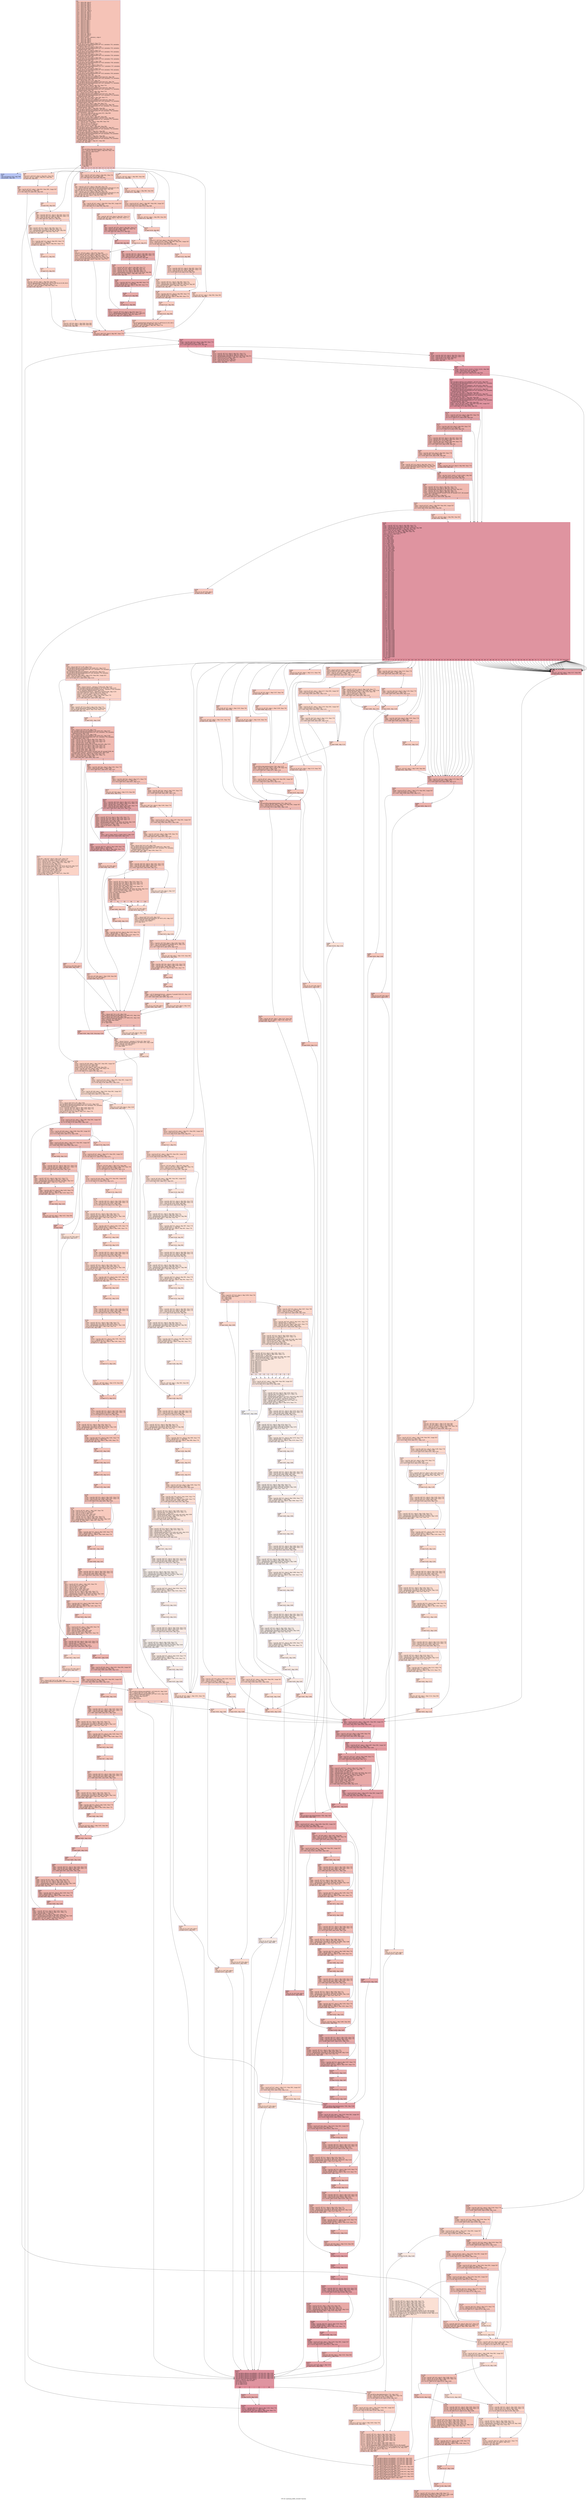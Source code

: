 digraph "CFG for 'quotearg_buffer_restyled' function" {
	label="CFG for 'quotearg_buffer_restyled' function";

	Node0x18f0a90 [shape=record,color="#3d50c3ff", style=filled, fillcolor="#e8765c70",label="{%9:\l  %10 = alloca i64, align 8\l  %11 = alloca i8*, align 8\l  %12 = alloca i64, align 8\l  %13 = alloca i8*, align 8\l  %14 = alloca i64, align 8\l  %15 = alloca i32, align 4\l  %16 = alloca i32, align 4\l  %17 = alloca i32*, align 8\l  %18 = alloca i8*, align 8\l  %19 = alloca i8*, align 8\l  %20 = alloca i64, align 8\l  %21 = alloca i64, align 8\l  %22 = alloca i64, align 8\l  %23 = alloca i8*, align 8\l  %24 = alloca i64, align 8\l  %25 = alloca i8, align 1\l  %26 = alloca i8, align 1\l  %27 = alloca i8, align 1\l  %28 = alloca i8, align 1\l  %29 = alloca i8, align 1\l  %30 = alloca i8, align 1\l  %31 = alloca i8, align 1\l  %32 = alloca i8, align 1\l  %33 = alloca i8, align 1\l  %34 = alloca i8, align 1\l  %35 = alloca i8, align 1\l  %36 = alloca i32, align 4\l  %37 = alloca i64, align 8\l  %38 = alloca i8, align 1\l  %39 = alloca %struct.__mbstate_t, align 4\l  %40 = alloca i32, align 4\l  %41 = alloca i64, align 8\l  %42 = alloca i64, align 8\l  %43 = alloca i64, align 8\l  store i8* %0, i8** %11, align 8, !tbaa !771\l  call void @llvm.dbg.declare(metadata i8** %11, metadata !701, metadata\l... !DIExpression()), !dbg !775\l  store i64 %1, i64* %12, align 8, !tbaa !776\l  call void @llvm.dbg.declare(metadata i64* %12, metadata !702, metadata\l... !DIExpression()), !dbg !778\l  store i8* %2, i8** %13, align 8, !tbaa !771\l  call void @llvm.dbg.declare(metadata i8** %13, metadata !703, metadata\l... !DIExpression()), !dbg !779\l  store i64 %3, i64* %14, align 8, !tbaa !776\l  call void @llvm.dbg.declare(metadata i64* %14, metadata !704, metadata\l... !DIExpression()), !dbg !780\l  store i32 %4, i32* %15, align 4, !tbaa !781\l  call void @llvm.dbg.declare(metadata i32* %15, metadata !705, metadata\l... !DIExpression()), !dbg !782\l  store i32 %5, i32* %16, align 4, !tbaa !783\l  call void @llvm.dbg.declare(metadata i32* %16, metadata !706, metadata\l... !DIExpression()), !dbg !785\l  store i32* %6, i32** %17, align 8, !tbaa !771\l  call void @llvm.dbg.declare(metadata i32** %17, metadata !707, metadata\l... !DIExpression()), !dbg !786\l  store i8* %7, i8** %18, align 8, !tbaa !771\l  call void @llvm.dbg.declare(metadata i8** %18, metadata !708, metadata\l... !DIExpression()), !dbg !787\l  store i8* %8, i8** %19, align 8, !tbaa !771\l  call void @llvm.dbg.declare(metadata i8** %19, metadata !709, metadata\l... !DIExpression()), !dbg !788\l  %44 = bitcast i64* %20 to i8*, !dbg !789\l  call void @llvm.lifetime.start.p0i8(i64 8, i8* %44) #22, !dbg !789\l  call void @llvm.dbg.declare(metadata i64* %20, metadata !710, metadata\l... !DIExpression()), !dbg !790\l  %45 = bitcast i64* %21 to i8*, !dbg !791\l  call void @llvm.lifetime.start.p0i8(i64 8, i8* %45) #22, !dbg !791\l  call void @llvm.dbg.declare(metadata i64* %21, metadata !711, metadata\l... !DIExpression()), !dbg !792\l  store i64 0, i64* %21, align 8, !dbg !792, !tbaa !776\l  %46 = bitcast i64* %22 to i8*, !dbg !793\l  call void @llvm.lifetime.start.p0i8(i64 8, i8* %46) #22, !dbg !793\l  call void @llvm.dbg.declare(metadata i64* %22, metadata !712, metadata\l... !DIExpression()), !dbg !794\l  store i64 0, i64* %22, align 8, !dbg !794, !tbaa !776\l  %47 = bitcast i8** %23 to i8*, !dbg !795\l  call void @llvm.lifetime.start.p0i8(i64 8, i8* %47) #22, !dbg !795\l  call void @llvm.dbg.declare(metadata i8** %23, metadata !713, metadata\l... !DIExpression()), !dbg !796\l  store i8* null, i8** %23, align 8, !dbg !796, !tbaa !771\l  %48 = bitcast i64* %24 to i8*, !dbg !797\l  call void @llvm.lifetime.start.p0i8(i64 8, i8* %48) #22, !dbg !797\l  call void @llvm.dbg.declare(metadata i64* %24, metadata !714, metadata\l... !DIExpression()), !dbg !798\l  store i64 0, i64* %24, align 8, !dbg !798, !tbaa !776\l  call void @llvm.lifetime.start.p0i8(i64 1, i8* %25) #22, !dbg !799\l  call void @llvm.dbg.declare(metadata i8* %25, metadata !715, metadata\l... !DIExpression()), !dbg !800\l  store i8 0, i8* %25, align 1, !dbg !800, !tbaa !801\l  call void @llvm.lifetime.start.p0i8(i64 1, i8* %26) #22, !dbg !803\l  call void @llvm.dbg.declare(metadata i8* %26, metadata !716, metadata\l... !DIExpression()), !dbg !804\l  %49 = call i64 @__ctype_get_mb_cur_max() #22, !dbg !805\l  %50 = icmp eq i64 %49, 1, !dbg !806\l  %51 = zext i1 %50 to i8, !dbg !804\l  store i8 %51, i8* %26, align 1, !dbg !804, !tbaa !801\l  call void @llvm.lifetime.start.p0i8(i64 1, i8* %27) #22, !dbg !807\l  call void @llvm.dbg.declare(metadata i8* %27, metadata !717, metadata\l... !DIExpression()), !dbg !808\l  %52 = load i32, i32* %16, align 4, !dbg !809, !tbaa !783\l  %53 = and i32 %52, 2, !dbg !810\l  %54 = icmp ne i32 %53, 0, !dbg !811\l  %55 = zext i1 %54 to i8, !dbg !808\l  store i8 %55, i8* %27, align 1, !dbg !808, !tbaa !801\l  call void @llvm.lifetime.start.p0i8(i64 1, i8* %28) #22, !dbg !812\l  call void @llvm.dbg.declare(metadata i8* %28, metadata !718, metadata\l... !DIExpression()), !dbg !813\l  store i8 0, i8* %28, align 1, !dbg !813, !tbaa !801\l  call void @llvm.lifetime.start.p0i8(i64 1, i8* %29) #22, !dbg !814\l  call void @llvm.dbg.declare(metadata i8* %29, metadata !719, metadata\l... !DIExpression()), !dbg !815\l  store i8 0, i8* %29, align 1, !dbg !815, !tbaa !801\l  call void @llvm.lifetime.start.p0i8(i64 1, i8* %30) #22, !dbg !816\l  call void @llvm.dbg.declare(metadata i8* %30, metadata !720, metadata\l... !DIExpression()), !dbg !817\l  store i8 1, i8* %30, align 1, !dbg !817, !tbaa !801\l  br label %56, !dbg !816\l}"];
	Node0x18f0a90 -> Node0x18f1840;
	Node0x18f1840 [shape=record,color="#3d50c3ff", style=filled, fillcolor="#e1675170",label="{%56:\l56:                                               \l  call void @llvm.dbg.label(metadata !765), !dbg !818\l  %57 = load i32, i32* %15, align 4, !dbg !819, !tbaa !781\l  switch i32 %57, label %145 [\l    i32 6, label %58\l    i32 5, label %59\l    i32 7, label %77\l    i32 8, label %78\l    i32 9, label %78\l    i32 10, label %78\l    i32 3, label %119\l    i32 1, label %120\l    i32 4, label %121\l    i32 2, label %126\l    i32 0, label %144\l  ], !dbg !820\l|{<s0>def|<s1>6|<s2>5|<s3>7|<s4>8|<s5>9|<s6>10|<s7>3|<s8>1|<s9>4|<s10>2|<s11>0}}"];
	Node0x18f1840:s0 -> Node0x18f2470;
	Node0x18f1840:s1 -> Node0x18f1890;
	Node0x18f1840:s2 -> Node0x18f18e0;
	Node0x18f1840:s3 -> Node0x18f1b60;
	Node0x18f1840:s4 -> Node0x18f1bb0;
	Node0x18f1840:s5 -> Node0x18f1bb0;
	Node0x18f1840:s6 -> Node0x18f1bb0;
	Node0x18f1840:s7 -> Node0x18f2010;
	Node0x18f1840:s8 -> Node0x18f2060;
	Node0x18f1840:s9 -> Node0x18f20b0;
	Node0x18f1840:s10 -> Node0x18f21a0;
	Node0x18f1840:s11 -> Node0x18f2420;
	Node0x18f1890 [shape=record,color="#3d50c3ff", style=filled, fillcolor="#f4987a70",label="{%58:\l58:                                               \l  store i32 5, i32* %15, align 4, !dbg !821, !tbaa !781\l  store i8 1, i8* %27, align 1, !dbg !823, !tbaa !801\l  br label %59, !dbg !824\l}"];
	Node0x18f1890 -> Node0x18f18e0;
	Node0x18f18e0 [shape=record,color="#3d50c3ff", style=filled, fillcolor="#f08b6e70",label="{%59:\l59:                                               \l  %60 = load i8, i8* %27, align 1, !dbg !825, !tbaa !801, !range !827\l  %61 = trunc i8 %60 to i1, !dbg !825\l  br i1 %61, label %76, label %62, !dbg !828\l|{<s0>T|<s1>F}}"];
	Node0x18f18e0:s0 -> Node0x18f1b10;
	Node0x18f18e0:s1 -> Node0x18f1930;
	Node0x18f1930 [shape=record,color="#3d50c3ff", style=filled, fillcolor="#f4987a70",label="{%62:\l62:                                               \l  br label %63, !dbg !829\l}"];
	Node0x18f1930 -> Node0x18f1980;
	Node0x18f1980 [shape=record,color="#3d50c3ff", style=filled, fillcolor="#f4987a70",label="{%63:\l63:                                               \l  %64 = load i64, i64* %21, align 8, !dbg !830, !tbaa !776\l  %65 = load i64, i64* %12, align 8, !dbg !830, !tbaa !776\l  %66 = icmp ult i64 %64, %65, !dbg !830\l  br i1 %66, label %67, label %71, !dbg !833\l|{<s0>T|<s1>F}}"];
	Node0x18f1980:s0 -> Node0x18f19d0;
	Node0x18f1980:s1 -> Node0x18f1a20;
	Node0x18f19d0 [shape=record,color="#3d50c3ff", style=filled, fillcolor="#f7a88970",label="{%67:\l67:                                               \l  %68 = load i8*, i8** %11, align 8, !dbg !830, !tbaa !771\l  %69 = load i64, i64* %21, align 8, !dbg !830, !tbaa !776\l  %70 = getelementptr inbounds i8, i8* %68, i64 %69, !dbg !830\l  store i8 34, i8* %70, align 1, !dbg !830, !tbaa !781\l  br label %71, !dbg !830\l}"];
	Node0x18f19d0 -> Node0x18f1a20;
	Node0x18f1a20 [shape=record,color="#3d50c3ff", style=filled, fillcolor="#f4987a70",label="{%71:\l71:                                               \l  %72 = load i64, i64* %21, align 8, !dbg !833, !tbaa !776\l  %73 = add i64 %72, 1, !dbg !833\l  store i64 %73, i64* %21, align 8, !dbg !833, !tbaa !776\l  br label %74, !dbg !833\l}"];
	Node0x18f1a20 -> Node0x18f1a70;
	Node0x18f1a70 [shape=record,color="#3d50c3ff", style=filled, fillcolor="#f4987a70",label="{%74:\l74:                                               \l  br label %75, !dbg !833\l}"];
	Node0x18f1a70 -> Node0x18f1ac0;
	Node0x18f1ac0 [shape=record,color="#3d50c3ff", style=filled, fillcolor="#f4987a70",label="{%75:\l75:                                               \l  br label %76, !dbg !833\l}"];
	Node0x18f1ac0 -> Node0x18f1b10;
	Node0x18f1b10 [shape=record,color="#3d50c3ff", style=filled, fillcolor="#f08b6e70",label="{%76:\l76:                                               \l  store i8 1, i8* %25, align 1, !dbg !834, !tbaa !801\l  store i8* getelementptr inbounds ([2 x i8], [2 x i8]* @.str.10.100, i64 0,\l... i64 0), i8** %23, align 8, !dbg !835, !tbaa !771\l  store i64 1, i64* %24, align 8, !dbg !836, !tbaa !776\l  br label %146, !dbg !837\l}"];
	Node0x18f1b10 -> Node0x18f24c0;
	Node0x18f1b60 [shape=record,color="#3d50c3ff", style=filled, fillcolor="#f4987a70",label="{%77:\l77:                                               \l  store i8 1, i8* %25, align 1, !dbg !838, !tbaa !801\l  store i8 0, i8* %27, align 1, !dbg !839, !tbaa !801\l  br label %146, !dbg !840\l}"];
	Node0x18f1b60 -> Node0x18f24c0;
	Node0x18f1bb0 [shape=record,color="#3d50c3ff", style=filled, fillcolor="#ed836670",label="{%78:\l78:                                               \l  %79 = load i32, i32* %15, align 4, !dbg !841, !tbaa !781\l  %80 = icmp ne i32 %79, 10, !dbg !844\l  br i1 %80, label %81, label %86, !dbg !845\l|{<s0>T|<s1>F}}"];
	Node0x18f1bb0:s0 -> Node0x18f1c00;
	Node0x18f1bb0:s1 -> Node0x18f1c50;
	Node0x18f1c00 [shape=record,color="#3d50c3ff", style=filled, fillcolor="#f2907270",label="{%81:\l81:                                               \l  %82 = load i32, i32* %15, align 4, !dbg !846, !tbaa !781\l  %83 = call i8* @gettext_quote(i8* noundef getelementptr inbounds ([2 x i8],\l... [2 x i8]* @.str.11.101, i64 0, i64 0), i32 noundef %82), !dbg !848\l  store i8* %83, i8** %18, align 8, !dbg !849, !tbaa !771\l  %84 = load i32, i32* %15, align 4, !dbg !850, !tbaa !781\l  %85 = call i8* @gettext_quote(i8* noundef getelementptr inbounds ([2 x i8],\l... [2 x i8]* @.str.12.102, i64 0, i64 0), i32 noundef %84), !dbg !851\l  store i8* %85, i8** %19, align 8, !dbg !852, !tbaa !771\l  br label %86, !dbg !853\l}"];
	Node0x18f1c00 -> Node0x18f1c50;
	Node0x18f1c50 [shape=record,color="#3d50c3ff", style=filled, fillcolor="#ed836670",label="{%86:\l86:                                               \l  %87 = load i8, i8* %27, align 1, !dbg !854, !tbaa !801, !range !827\l  %88 = trunc i8 %87 to i1, !dbg !854\l  br i1 %88, label %115, label %89, !dbg !856\l|{<s0>T|<s1>F}}"];
	Node0x18f1c50:s0 -> Node0x18f1fc0;
	Node0x18f1c50:s1 -> Node0x18f1ca0;
	Node0x18f1ca0 [shape=record,color="#3d50c3ff", style=filled, fillcolor="#f2907270",label="{%89:\l89:                                               \l  %90 = load i8*, i8** %18, align 8, !dbg !857, !tbaa !771\l  store i8* %90, i8** %23, align 8, !dbg !859, !tbaa !771\l  br label %91, !dbg !860\l}"];
	Node0x18f1ca0 -> Node0x18f1cf0;
	Node0x18f1cf0 [shape=record,color="#3d50c3ff", style=filled, fillcolor="#cc403a70",label="{%91:\l91:                                               \l  %92 = load i8*, i8** %23, align 8, !dbg !861, !tbaa !771\l  %93 = load i8, i8* %92, align 1, !dbg !863, !tbaa !781\l  %94 = icmp ne i8 %93, 0, !dbg !864\l  br i1 %94, label %95, label %114, !dbg !864\l|{<s0>T|<s1>F}}"];
	Node0x18f1cf0:s0 -> Node0x18f1d40;
	Node0x18f1cf0:s1 -> Node0x18f1f70;
	Node0x18f1d40 [shape=record,color="#3d50c3ff", style=filled, fillcolor="#cc403a70",label="{%95:\l95:                                               \l  br label %96, !dbg !865\l}"];
	Node0x18f1d40 -> Node0x18f1d90;
	Node0x18f1d90 [shape=record,color="#3d50c3ff", style=filled, fillcolor="#cc403a70",label="{%96:\l96:                                               \l  %97 = load i64, i64* %21, align 8, !dbg !866, !tbaa !776\l  %98 = load i64, i64* %12, align 8, !dbg !866, !tbaa !776\l  %99 = icmp ult i64 %97, %98, !dbg !866\l  br i1 %99, label %100, label %106, !dbg !869\l|{<s0>T|<s1>F}}"];
	Node0x18f1d90:s0 -> Node0x18f1de0;
	Node0x18f1d90:s1 -> Node0x18f1e30;
	Node0x18f1de0 [shape=record,color="#3d50c3ff", style=filled, fillcolor="#d8564670",label="{%100:\l100:                                              \l  %101 = load i8*, i8** %23, align 8, !dbg !866, !tbaa !771\l  %102 = load i8, i8* %101, align 1, !dbg !866, !tbaa !781\l  %103 = load i8*, i8** %11, align 8, !dbg !866, !tbaa !771\l  %104 = load i64, i64* %21, align 8, !dbg !866, !tbaa !776\l  %105 = getelementptr inbounds i8, i8* %103, i64 %104, !dbg !866\l  store i8 %102, i8* %105, align 1, !dbg !866, !tbaa !781\l  br label %106, !dbg !866\l}"];
	Node0x18f1de0 -> Node0x18f1e30;
	Node0x18f1e30 [shape=record,color="#3d50c3ff", style=filled, fillcolor="#cc403a70",label="{%106:\l106:                                              \l  %107 = load i64, i64* %21, align 8, !dbg !869, !tbaa !776\l  %108 = add i64 %107, 1, !dbg !869\l  store i64 %108, i64* %21, align 8, !dbg !869, !tbaa !776\l  br label %109, !dbg !869\l}"];
	Node0x18f1e30 -> Node0x18f1e80;
	Node0x18f1e80 [shape=record,color="#3d50c3ff", style=filled, fillcolor="#cc403a70",label="{%109:\l109:                                              \l  br label %110, !dbg !869\l}"];
	Node0x18f1e80 -> Node0x18f1ed0;
	Node0x18f1ed0 [shape=record,color="#3d50c3ff", style=filled, fillcolor="#cc403a70",label="{%110:\l110:                                              \l  br label %111, !dbg !869\l}"];
	Node0x18f1ed0 -> Node0x18f1f20;
	Node0x18f1f20 [shape=record,color="#3d50c3ff", style=filled, fillcolor="#cc403a70",label="{%111:\l111:                                              \l  %112 = load i8*, i8** %23, align 8, !dbg !870, !tbaa !771\l  %113 = getelementptr inbounds i8, i8* %112, i32 1, !dbg !870\l  store i8* %113, i8** %23, align 8, !dbg !870, !tbaa !771\l  br label %91, !dbg !871, !llvm.loop !872\l}"];
	Node0x18f1f20 -> Node0x18f1cf0;
	Node0x18f1f70 [shape=record,color="#3d50c3ff", style=filled, fillcolor="#f2907270",label="{%114:\l114:                                              \l  br label %115, !dbg !873\l}"];
	Node0x18f1f70 -> Node0x18f1fc0;
	Node0x18f1fc0 [shape=record,color="#3d50c3ff", style=filled, fillcolor="#ed836670",label="{%115:\l115:                                              \l  store i8 1, i8* %25, align 1, !dbg !876, !tbaa !801\l  %116 = load i8*, i8** %19, align 8, !dbg !877, !tbaa !771\l  store i8* %116, i8** %23, align 8, !dbg !878, !tbaa !771\l  %117 = load i8*, i8** %23, align 8, !dbg !879, !tbaa !771\l  %118 = call i64 @strlen(i8* noundef %117) #23, !dbg !880\l  store i64 %118, i64* %24, align 8, !dbg !881, !tbaa !776\l  br label %146, !dbg !882\l}"];
	Node0x18f1fc0 -> Node0x18f24c0;
	Node0x18f2010 [shape=record,color="#3d50c3ff", style=filled, fillcolor="#f4987a70",label="{%119:\l119:                                              \l  store i8 1, i8* %25, align 1, !dbg !883, !tbaa !801\l  br label %120, !dbg !884\l}"];
	Node0x18f2010 -> Node0x18f2060;
	Node0x18f2060 [shape=record,color="#3d50c3ff", style=filled, fillcolor="#f08b6e70",label="{%120:\l120:                                              \l  store i8 1, i8* %27, align 1, !dbg !885, !tbaa !801\l  br label %121, !dbg !886\l}"];
	Node0x18f2060 -> Node0x18f20b0;
	Node0x18f20b0 [shape=record,color="#3d50c3ff", style=filled, fillcolor="#ed836670",label="{%121:\l121:                                              \l  %122 = load i8, i8* %27, align 1, !dbg !887, !tbaa !801, !range !827\l  %123 = trunc i8 %122 to i1, !dbg !887\l  br i1 %123, label %125, label %124, !dbg !889\l|{<s0>T|<s1>F}}"];
	Node0x18f20b0:s0 -> Node0x18f2150;
	Node0x18f20b0:s1 -> Node0x18f2100;
	Node0x18f2100 [shape=record,color="#3d50c3ff", style=filled, fillcolor="#f2907270",label="{%124:\l124:                                              \l  store i8 1, i8* %25, align 1, !dbg !890, !tbaa !801\l  br label %125, !dbg !891\l}"];
	Node0x18f2100 -> Node0x18f2150;
	Node0x18f2150 [shape=record,color="#3d50c3ff", style=filled, fillcolor="#ed836670",label="{%125:\l125:                                              \l  br label %126, !dbg !887\l}"];
	Node0x18f2150 -> Node0x18f21a0;
	Node0x18f21a0 [shape=record,color="#3d50c3ff", style=filled, fillcolor="#ec7f6370",label="{%126:\l126:                                              \l  store i32 2, i32* %15, align 4, !dbg !892, !tbaa !781\l  %127 = load i8, i8* %27, align 1, !dbg !893, !tbaa !801, !range !827\l  %128 = trunc i8 %127 to i1, !dbg !893\l  br i1 %128, label %143, label %129, !dbg !895\l|{<s0>T|<s1>F}}"];
	Node0x18f21a0:s0 -> Node0x18f23d0;
	Node0x18f21a0:s1 -> Node0x18f21f0;
	Node0x18f21f0 [shape=record,color="#3d50c3ff", style=filled, fillcolor="#f08b6e70",label="{%129:\l129:                                              \l  br label %130, !dbg !896\l}"];
	Node0x18f21f0 -> Node0x18f2240;
	Node0x18f2240 [shape=record,color="#3d50c3ff", style=filled, fillcolor="#f08b6e70",label="{%130:\l130:                                              \l  %131 = load i64, i64* %21, align 8, !dbg !897, !tbaa !776\l  %132 = load i64, i64* %12, align 8, !dbg !897, !tbaa !776\l  %133 = icmp ult i64 %131, %132, !dbg !897\l  br i1 %133, label %134, label %138, !dbg !900\l|{<s0>T|<s1>F}}"];
	Node0x18f2240:s0 -> Node0x18f2290;
	Node0x18f2240:s1 -> Node0x18f22e0;
	Node0x18f2290 [shape=record,color="#3d50c3ff", style=filled, fillcolor="#f4987a70",label="{%134:\l134:                                              \l  %135 = load i8*, i8** %11, align 8, !dbg !897, !tbaa !771\l  %136 = load i64, i64* %21, align 8, !dbg !897, !tbaa !776\l  %137 = getelementptr inbounds i8, i8* %135, i64 %136, !dbg !897\l  store i8 39, i8* %137, align 1, !dbg !897, !tbaa !781\l  br label %138, !dbg !897\l}"];
	Node0x18f2290 -> Node0x18f22e0;
	Node0x18f22e0 [shape=record,color="#3d50c3ff", style=filled, fillcolor="#f08b6e70",label="{%138:\l138:                                              \l  %139 = load i64, i64* %21, align 8, !dbg !900, !tbaa !776\l  %140 = add i64 %139, 1, !dbg !900\l  store i64 %140, i64* %21, align 8, !dbg !900, !tbaa !776\l  br label %141, !dbg !900\l}"];
	Node0x18f22e0 -> Node0x18f2330;
	Node0x18f2330 [shape=record,color="#3d50c3ff", style=filled, fillcolor="#f08b6e70",label="{%141:\l141:                                              \l  br label %142, !dbg !900\l}"];
	Node0x18f2330 -> Node0x18f2380;
	Node0x18f2380 [shape=record,color="#3d50c3ff", style=filled, fillcolor="#f08b6e70",label="{%142:\l142:                                              \l  br label %143, !dbg !900\l}"];
	Node0x18f2380 -> Node0x18f23d0;
	Node0x18f23d0 [shape=record,color="#3d50c3ff", style=filled, fillcolor="#ec7f6370",label="{%143:\l143:                                              \l  store i8* getelementptr inbounds ([2 x i8], [2 x i8]* @.str.12.102, i64 0,\l... i64 0), i8** %23, align 8, !dbg !901, !tbaa !771\l  store i64 1, i64* %24, align 8, !dbg !902, !tbaa !776\l  br label %146, !dbg !903\l}"];
	Node0x18f23d0 -> Node0x18f24c0;
	Node0x18f2420 [shape=record,color="#3d50c3ff", style=filled, fillcolor="#f4987a70",label="{%144:\l144:                                              \l  store i8 0, i8* %27, align 1, !dbg !904, !tbaa !801\l  br label %146, !dbg !905\l}"];
	Node0x18f2420 -> Node0x18f24c0;
	Node0x18f2470 [shape=record,color="#3d50c3ff", style=filled, fillcolor="#5b7ae570",label="{%145:\l145:                                              \l  call void @abort() #24, !dbg !906\l  unreachable, !dbg !906\l}"];
	Node0x18f24c0 [shape=record,color="#3d50c3ff", style=filled, fillcolor="#e1675170",label="{%146:\l146:                                              \l  store i64 0, i64* %20, align 8, !dbg !907, !tbaa !776\l  br label %147, !dbg !908\l}"];
	Node0x18f24c0 -> Node0x18f2510;
	Node0x18f2510 [shape=record,color="#b70d28ff", style=filled, fillcolor="#b70d2870",label="{%147:\l147:                                              \l  %148 = load i64, i64* %14, align 8, !dbg !909, !tbaa !776\l  %149 = icmp eq i64 %148, -1, !dbg !910\l  br i1 %149, label %150, label %158, !dbg !909\l|{<s0>T|<s1>F}}"];
	Node0x18f2510:s0 -> Node0x18f2560;
	Node0x18f2510:s1 -> Node0x18f25b0;
	Node0x18f2560 [shape=record,color="#3d50c3ff", style=filled, fillcolor="#ca3b3770",label="{%150:\l150:                                              \l  %151 = load i8*, i8** %13, align 8, !dbg !911, !tbaa !771\l  %152 = load i64, i64* %20, align 8, !dbg !912, !tbaa !776\l  %153 = getelementptr inbounds i8, i8* %151, i64 %152, !dbg !911\l  %154 = load i8, i8* %153, align 1, !dbg !911, !tbaa !781\l  %155 = sext i8 %154 to i32, !dbg !911\l  %156 = icmp eq i32 %155, 0, !dbg !913\l  %157 = zext i1 %156 to i32, !dbg !913\l  br label %163, !dbg !909\l}"];
	Node0x18f2560 -> Node0x18f2600;
	Node0x18f25b0 [shape=record,color="#b70d28ff", style=filled, fillcolor="#be242e70",label="{%158:\l158:                                              \l  %159 = load i64, i64* %20, align 8, !dbg !914, !tbaa !776\l  %160 = load i64, i64* %14, align 8, !dbg !915, !tbaa !776\l  %161 = icmp eq i64 %159, %160, !dbg !916\l  %162 = zext i1 %161 to i32, !dbg !916\l  br label %163, !dbg !909\l}"];
	Node0x18f25b0 -> Node0x18f2600;
	Node0x18f2600 [shape=record,color="#b70d28ff", style=filled, fillcolor="#b70d2870",label="{%163:\l163:                                              \l  %164 = phi i32 [ %157, %150 ], [ %162, %158 ], !dbg !909\l  %165 = icmp ne i32 %164, 0, !dbg !917\l  %166 = xor i1 %165, true, !dbg !917\l  br i1 %166, label %167, label %1079, !dbg !918\l|{<s0>T|<s1>F}}"];
	Node0x18f2600:s0 -> Node0x18f2650;
	Node0x18f2600:s1 -> Node0x18f92c0;
	Node0x18f2650 [shape=record,color="#b70d28ff", style=filled, fillcolor="#b70d2870",label="{%167:\l167:                                              \l  call void @llvm.lifetime.start.p0i8(i64 1, i8* %31) #22, !dbg !919\l  call void @llvm.dbg.declare(metadata i8* %31, metadata !721, metadata\l... !DIExpression()), !dbg !920\l  call void @llvm.lifetime.start.p0i8(i64 1, i8* %32) #22, !dbg !921\l  call void @llvm.dbg.declare(metadata i8* %32, metadata !725, metadata\l... !DIExpression()), !dbg !922\l  call void @llvm.lifetime.start.p0i8(i64 1, i8* %33) #22, !dbg !923\l  call void @llvm.dbg.declare(metadata i8* %33, metadata !726, metadata\l... !DIExpression()), !dbg !924\l  store i8 0, i8* %33, align 1, !dbg !924, !tbaa !801\l  call void @llvm.lifetime.start.p0i8(i64 1, i8* %34) #22, !dbg !925\l  call void @llvm.dbg.declare(metadata i8* %34, metadata !727, metadata\l... !DIExpression()), !dbg !926\l  store i8 0, i8* %34, align 1, !dbg !926, !tbaa !801\l  call void @llvm.lifetime.start.p0i8(i64 1, i8* %35) #22, !dbg !927\l  call void @llvm.dbg.declare(metadata i8* %35, metadata !728, metadata\l... !DIExpression()), !dbg !928\l  store i8 0, i8* %35, align 1, !dbg !928, !tbaa !801\l  %168 = load i8, i8* %25, align 1, !dbg !929, !tbaa !801, !range !827\l  %169 = trunc i8 %168 to i1, !dbg !929\l  br i1 %169, label %170, label %206, !dbg !931\l|{<s0>T|<s1>F}}"];
	Node0x18f2650:s0 -> Node0x18f26a0;
	Node0x18f2650:s1 -> Node0x18f2a10;
	Node0x18f26a0 [shape=record,color="#3d50c3ff", style=filled, fillcolor="#c32e3170",label="{%170:\l170:                                              \l  %171 = load i32, i32* %15, align 4, !dbg !932, !tbaa !781\l  %172 = icmp ne i32 %171, 2, !dbg !933\l  br i1 %172, label %173, label %206, !dbg !934\l|{<s0>T|<s1>F}}"];
	Node0x18f26a0:s0 -> Node0x18f26f0;
	Node0x18f26a0:s1 -> Node0x18f2a10;
	Node0x18f26f0 [shape=record,color="#3d50c3ff", style=filled, fillcolor="#d0473d70",label="{%173:\l173:                                              \l  %174 = load i64, i64* %24, align 8, !dbg !935, !tbaa !776\l  %175 = icmp ne i64 %174, 0, !dbg !935\l  br i1 %175, label %176, label %206, !dbg !936\l|{<s0>T|<s1>F}}"];
	Node0x18f26f0:s0 -> Node0x18f2740;
	Node0x18f26f0:s1 -> Node0x18f2a10;
	Node0x18f2740 [shape=record,color="#3d50c3ff", style=filled, fillcolor="#d6524470",label="{%176:\l176:                                              \l  %177 = load i64, i64* %20, align 8, !dbg !937, !tbaa !776\l  %178 = load i64, i64* %24, align 8, !dbg !938, !tbaa !776\l  %179 = add i64 %177, %178, !dbg !939\l  %180 = load i64, i64* %14, align 8, !dbg !940, !tbaa !776\l  %181 = icmp eq i64 %180, -1, !dbg !941\l  br i1 %181, label %182, label %188, !dbg !942\l|{<s0>T|<s1>F}}"];
	Node0x18f2740:s0 -> Node0x18f2790;
	Node0x18f2740:s1 -> Node0x18f2830;
	Node0x18f2790 [shape=record,color="#3d50c3ff", style=filled, fillcolor="#e1675170",label="{%182:\l182:                                              \l  %183 = load i64, i64* %24, align 8, !dbg !943, !tbaa !776\l  %184 = icmp ult i64 1, %183, !dbg !944\l  br i1 %184, label %185, label %188, !dbg !940\l|{<s0>T|<s1>F}}"];
	Node0x18f2790:s0 -> Node0x18f27e0;
	Node0x18f2790:s1 -> Node0x18f2830;
	Node0x18f27e0 [shape=record,color="#3d50c3ff", style=filled, fillcolor="#e97a5f70",label="{%185:\l185:                                              \l  %186 = load i8*, i8** %13, align 8, !dbg !945, !tbaa !771\l  %187 = call i64 @strlen(i8* noundef %186) #23, !dbg !946\l  store i64 %187, i64* %14, align 8, !dbg !947, !tbaa !776\l  br label %190, !dbg !940\l}"];
	Node0x18f27e0 -> Node0x18f2880;
	Node0x18f2830 [shape=record,color="#3d50c3ff", style=filled, fillcolor="#d8564670",label="{%188:\l188:                                              \l  %189 = load i64, i64* %14, align 8, !dbg !948, !tbaa !776\l  br label %190, !dbg !940\l}"];
	Node0x18f2830 -> Node0x18f2880;
	Node0x18f2880 [shape=record,color="#3d50c3ff", style=filled, fillcolor="#d6524470",label="{%190:\l190:                                              \l  %191 = phi i64 [ %187, %185 ], [ %189, %188 ], !dbg !940\l  %192 = icmp ule i64 %179, %191, !dbg !949\l  br i1 %192, label %193, label %206, !dbg !950\l|{<s0>T|<s1>F}}"];
	Node0x18f2880:s0 -> Node0x18f28d0;
	Node0x18f2880:s1 -> Node0x18f2a10;
	Node0x18f28d0 [shape=record,color="#3d50c3ff", style=filled, fillcolor="#de614d70",label="{%193:\l193:                                              \l  %194 = load i8*, i8** %13, align 8, !dbg !951, !tbaa !771\l  %195 = load i64, i64* %20, align 8, !dbg !952, !tbaa !776\l  %196 = getelementptr inbounds i8, i8* %194, i64 %195, !dbg !953\l  %197 = load i8*, i8** %23, align 8, !dbg !954, !tbaa !771\l  %198 = load i64, i64* %24, align 8, !dbg !955, !tbaa !776\l  %199 = call i32 @memcmp(i8* noundef %196, i8* noundef %197, i64 noundef\l... %198) #23, !dbg !956\l  %200 = icmp eq i32 %199, 0, !dbg !957\l  br i1 %200, label %201, label %206, !dbg !958\l|{<s0>T|<s1>F}}"];
	Node0x18f28d0:s0 -> Node0x18f2920;
	Node0x18f28d0:s1 -> Node0x18f2a10;
	Node0x18f2920 [shape=record,color="#3d50c3ff", style=filled, fillcolor="#e97a5f70",label="{%201:\l201:                                              \l  %202 = load i8, i8* %27, align 1, !dbg !959, !tbaa !801, !range !827\l  %203 = trunc i8 %202 to i1, !dbg !959\l  br i1 %203, label %204, label %205, !dbg !962\l|{<s0>T|<s1>F}}"];
	Node0x18f2920:s0 -> Node0x18f2970;
	Node0x18f2920:s1 -> Node0x18f29c0;
	Node0x18f2970 [shape=record,color="#3d50c3ff", style=filled, fillcolor="#ef886b70",label="{%204:\l204:                                              \l  store i32 16, i32* %36, align 4\l  br label %1073, !dbg !963\l}"];
	Node0x18f2970 -> Node0x18f91d0;
	Node0x18f29c0 [shape=record,color="#3d50c3ff", style=filled, fillcolor="#ef886b70",label="{%205:\l205:                                              \l  store i8 1, i8* %33, align 1, !dbg !964, !tbaa !801\l  br label %206, !dbg !965\l}"];
	Node0x18f29c0 -> Node0x18f2a10;
	Node0x18f2a10 [shape=record,color="#b70d28ff", style=filled, fillcolor="#b70d2870",label="{%206:\l206:                                              \l  %207 = load i8*, i8** %13, align 8, !dbg !966, !tbaa !771\l  %208 = load i64, i64* %20, align 8, !dbg !967, !tbaa !776\l  %209 = getelementptr inbounds i8, i8* %207, i64 %208, !dbg !966\l  %210 = load i8, i8* %209, align 1, !dbg !966, !tbaa !781\l  store i8 %210, i8* %31, align 1, !dbg !968, !tbaa !781\l  %211 = load i8, i8* %31, align 1, !dbg !969, !tbaa !781\l  %212 = zext i8 %211 to i32, !dbg !969\l  switch i32 %212, label %567 [\l    i32 0, label %213\l    i32 63, label %341\l    i32 7, label %441\l    i32 8, label %442\l    i32 12, label %443\l    i32 10, label %444\l    i32 13, label %445\l    i32 9, label %446\l    i32 11, label %447\l    i32 92, label %448\l    i32 123, label %482\l    i32 125, label %482\l    i32 35, label %496\l    i32 126, label %496\l    i32 32, label %501\l    i32 33, label %502\l    i32 34, label %502\l    i32 36, label %502\l    i32 38, label %502\l    i32 40, label %502\l    i32 41, label %502\l    i32 42, label %502\l    i32 59, label %502\l    i32 60, label %502\l    i32 61, label %502\l    i32 62, label %502\l    i32 91, label %502\l    i32 94, label %502\l    i32 96, label %502\l    i32 124, label %502\l    i32 39, label %510\l    i32 37, label %566\l    i32 43, label %566\l    i32 44, label %566\l    i32 45, label %566\l    i32 46, label %566\l    i32 47, label %566\l    i32 48, label %566\l    i32 49, label %566\l    i32 50, label %566\l    i32 51, label %566\l    i32 52, label %566\l    i32 53, label %566\l    i32 54, label %566\l    i32 55, label %566\l    i32 56, label %566\l    i32 57, label %566\l    i32 58, label %566\l    i32 65, label %566\l    i32 66, label %566\l    i32 67, label %566\l    i32 68, label %566\l    i32 69, label %566\l    i32 70, label %566\l    i32 71, label %566\l    i32 72, label %566\l    i32 73, label %566\l    i32 74, label %566\l    i32 75, label %566\l    i32 76, label %566\l    i32 77, label %566\l    i32 78, label %566\l    i32 79, label %566\l    i32 80, label %566\l    i32 81, label %566\l    i32 82, label %566\l    i32 83, label %566\l    i32 84, label %566\l    i32 85, label %566\l    i32 86, label %566\l    i32 87, label %566\l    i32 88, label %566\l    i32 89, label %566\l    i32 90, label %566\l    i32 93, label %566\l    i32 95, label %566\l    i32 97, label %566\l    i32 98, label %566\l    i32 99, label %566\l    i32 100, label %566\l    i32 101, label %566\l    i32 102, label %566\l    i32 103, label %566\l    i32 104, label %566\l    i32 105, label %566\l    i32 106, label %566\l    i32 107, label %566\l    i32 108, label %566\l    i32 109, label %566\l    i32 110, label %566\l    i32 111, label %566\l    i32 112, label %566\l    i32 113, label %566\l    i32 114, label %566\l    i32 115, label %566\l    i32 116, label %566\l    i32 117, label %566\l    i32 118, label %566\l    i32 119, label %566\l    i32 120, label %566\l    i32 121, label %566\l    i32 122, label %566\l  ], !dbg !970\l|{<s0>def|<s1>0|<s2>63|<s3>7|<s4>8|<s5>12|<s6>10|<s7>13|<s8>9|<s9>11|<s10>92|<s11>123|<s12>125|<s13>35|<s14>126|<s15>32|<s16>33|<s17>34|<s18>36|<s19>38|<s20>40|<s21>41|<s22>42|<s23>59|<s24>60|<s25>61|<s26>62|<s27>91|<s28>94|<s29>96|<s30>124|<s31>39|<s32>37|<s33>43|<s34>44|<s35>45|<s36>46|<s37>47|<s38>48|<s39>49|<s40>50|<s41>51|<s42>52|<s43>53|<s44>54|<s45>55|<s46>56|<s47>57|<s48>58|<s49>65|<s50>66|<s51>67|<s52>68|<s53>69|<s54>70|<s55>71|<s56>72|<s57>73|<s58>74|<s59>75|<s60>76|<s61>77|<s62>78|<s63>79|<s64>truncated...}}"];
	Node0x18f2a10:s0 -> Node0x18f57b0;
	Node0x18f2a10:s1 -> Node0x18f2a60;
	Node0x18f2a10:s2 -> Node0x18f39b0;
	Node0x18f2a10:s3 -> Node0x18f44f0;
	Node0x18f2a10:s4 -> Node0x18f4540;
	Node0x18f2a10:s5 -> Node0x18f4590;
	Node0x18f2a10:s6 -> Node0x18f45e0;
	Node0x18f2a10:s7 -> Node0x18f4630;
	Node0x18f2a10:s8 -> Node0x18f4680;
	Node0x18f2a10:s9 -> Node0x18f46d0;
	Node0x18f2a10:s10 -> Node0x18f4720;
	Node0x18f2a10:s11 -> Node0x18f4c20;
	Node0x18f2a10:s12 -> Node0x18f4c20;
	Node0x18f2a10:s13 -> Node0x18f4db0;
	Node0x18f2a10:s14 -> Node0x18f4db0;
	Node0x18f2a10:s15 -> Node0x18f4ea0;
	Node0x18f2a10:s16 -> Node0x18f4ef0;
	Node0x18f2a10:s17 -> Node0x18f4ef0;
	Node0x18f2a10:s18 -> Node0x18f4ef0;
	Node0x18f2a10:s19 -> Node0x18f4ef0;
	Node0x18f2a10:s20 -> Node0x18f4ef0;
	Node0x18f2a10:s21 -> Node0x18f4ef0;
	Node0x18f2a10:s22 -> Node0x18f4ef0;
	Node0x18f2a10:s23 -> Node0x18f4ef0;
	Node0x18f2a10:s24 -> Node0x18f4ef0;
	Node0x18f2a10:s25 -> Node0x18f4ef0;
	Node0x18f2a10:s26 -> Node0x18f4ef0;
	Node0x18f2a10:s27 -> Node0x18f4ef0;
	Node0x18f2a10:s28 -> Node0x18f4ef0;
	Node0x18f2a10:s29 -> Node0x18f4ef0;
	Node0x18f2a10:s30 -> Node0x18f4ef0;
	Node0x18f2a10:s31 -> Node0x18f5030;
	Node0x18f2a10:s32 -> Node0x18f5760;
	Node0x18f2a10:s33 -> Node0x18f5760;
	Node0x18f2a10:s34 -> Node0x18f5760;
	Node0x18f2a10:s35 -> Node0x18f5760;
	Node0x18f2a10:s36 -> Node0x18f5760;
	Node0x18f2a10:s37 -> Node0x18f5760;
	Node0x18f2a10:s38 -> Node0x18f5760;
	Node0x18f2a10:s39 -> Node0x18f5760;
	Node0x18f2a10:s40 -> Node0x18f5760;
	Node0x18f2a10:s41 -> Node0x18f5760;
	Node0x18f2a10:s42 -> Node0x18f5760;
	Node0x18f2a10:s43 -> Node0x18f5760;
	Node0x18f2a10:s44 -> Node0x18f5760;
	Node0x18f2a10:s45 -> Node0x18f5760;
	Node0x18f2a10:s46 -> Node0x18f5760;
	Node0x18f2a10:s47 -> Node0x18f5760;
	Node0x18f2a10:s48 -> Node0x18f5760;
	Node0x18f2a10:s49 -> Node0x18f5760;
	Node0x18f2a10:s50 -> Node0x18f5760;
	Node0x18f2a10:s51 -> Node0x18f5760;
	Node0x18f2a10:s52 -> Node0x18f5760;
	Node0x18f2a10:s53 -> Node0x18f5760;
	Node0x18f2a10:s54 -> Node0x18f5760;
	Node0x18f2a10:s55 -> Node0x18f5760;
	Node0x18f2a10:s56 -> Node0x18f5760;
	Node0x18f2a10:s57 -> Node0x18f5760;
	Node0x18f2a10:s58 -> Node0x18f5760;
	Node0x18f2a10:s59 -> Node0x18f5760;
	Node0x18f2a10:s60 -> Node0x18f5760;
	Node0x18f2a10:s61 -> Node0x18f5760;
	Node0x18f2a10:s62 -> Node0x18f5760;
	Node0x18f2a10:s63 -> Node0x18f5760;
	Node0x18f2a10:s64 -> Node0x18f5760;
	Node0x18f2a10:s64 -> Node0x18f5760;
	Node0x18f2a10:s64 -> Node0x18f5760;
	Node0x18f2a10:s64 -> Node0x18f5760;
	Node0x18f2a10:s64 -> Node0x18f5760;
	Node0x18f2a10:s64 -> Node0x18f5760;
	Node0x18f2a10:s64 -> Node0x18f5760;
	Node0x18f2a10:s64 -> Node0x18f5760;
	Node0x18f2a10:s64 -> Node0x18f5760;
	Node0x18f2a10:s64 -> Node0x18f5760;
	Node0x18f2a10:s64 -> Node0x18f5760;
	Node0x18f2a10:s64 -> Node0x18f5760;
	Node0x18f2a10:s64 -> Node0x18f5760;
	Node0x18f2a10:s64 -> Node0x18f5760;
	Node0x18f2a10:s64 -> Node0x18f5760;
	Node0x18f2a10:s64 -> Node0x18f5760;
	Node0x18f2a10:s64 -> Node0x18f5760;
	Node0x18f2a10:s64 -> Node0x18f5760;
	Node0x18f2a10:s64 -> Node0x18f5760;
	Node0x18f2a10:s64 -> Node0x18f5760;
	Node0x18f2a10:s64 -> Node0x18f5760;
	Node0x18f2a10:s64 -> Node0x18f5760;
	Node0x18f2a10:s64 -> Node0x18f5760;
	Node0x18f2a10:s64 -> Node0x18f5760;
	Node0x18f2a10:s64 -> Node0x18f5760;
	Node0x18f2a10:s64 -> Node0x18f5760;
	Node0x18f2a10:s64 -> Node0x18f5760;
	Node0x18f2a10:s64 -> Node0x18f5760;
	Node0x18f2a10:s64 -> Node0x18f5760;
	Node0x18f2a10:s64 -> Node0x18f5760;
	Node0x18f2a10:s64 -> Node0x18f5760;
	Node0x18f2a10:s64 -> Node0x18f5760;
	Node0x18f2a10:s64 -> Node0x18f5760;
	Node0x18f2a10:s64 -> Node0x18f5760;
	Node0x18f2a10:s64 -> Node0x18f5760;
	Node0x18f2a10:s64 -> Node0x18f5760;
	Node0x18f2a10:s64 -> Node0x18f5760;
	Node0x18f2a10:s64 -> Node0x18f5760;
	Node0x18f2a10:s64 -> Node0x18f5760;
	Node0x18f2a60 [shape=record,color="#3d50c3ff", style=filled, fillcolor="#f2907270",label="{%213:\l213:                                              \l  %214 = load i8, i8* %25, align 1, !dbg !971, !tbaa !801, !range !827\l  %215 = trunc i8 %214 to i1, !dbg !971\l  br i1 %215, label %216, label %334, !dbg !973\l|{<s0>T|<s1>F}}"];
	Node0x18f2a60:s0 -> Node0x18f2ab0;
	Node0x18f2a60:s1 -> Node0x18f3870;
	Node0x18f2ab0 [shape=record,color="#3d50c3ff", style=filled, fillcolor="#f59c7d70",label="{%216:\l216:                                              \l  br label %217, !dbg !974\l}"];
	Node0x18f2ab0 -> Node0x18f2b00;
	Node0x18f2b00 [shape=record,color="#3d50c3ff", style=filled, fillcolor="#f59c7d70",label="{%217:\l217:                                              \l  %218 = load i8, i8* %27, align 1, !dbg !976, !tbaa !801, !range !827\l  %219 = trunc i8 %218 to i1, !dbg !976\l  br i1 %219, label %220, label %221, !dbg !979\l|{<s0>T|<s1>F}}"];
	Node0x18f2b00:s0 -> Node0x18f2b50;
	Node0x18f2b00:s1 -> Node0x18f2ba0;
	Node0x18f2b50 [shape=record,color="#3d50c3ff", style=filled, fillcolor="#f7a88970",label="{%220:\l220:                                              \l  store i32 16, i32* %36, align 4\l  br label %1073, !dbg !976\l}"];
	Node0x18f2b50 -> Node0x18f91d0;
	Node0x18f2ba0 [shape=record,color="#3d50c3ff", style=filled, fillcolor="#f7a88970",label="{%221:\l221:                                              \l  store i8 1, i8* %34, align 1, !dbg !979, !tbaa !801\l  %222 = load i32, i32* %15, align 4, !dbg !980, !tbaa !781\l  %223 = icmp eq i32 %222, 2, !dbg !980\l  br i1 %223, label %224, label %267, !dbg !980\l|{<s0>T|<s1>F}}"];
	Node0x18f2ba0:s0 -> Node0x18f2bf0;
	Node0x18f2ba0:s1 -> Node0x18f3140;
	Node0x18f2bf0 [shape=record,color="#3d50c3ff", style=filled, fillcolor="#f7b59970",label="{%224:\l224:                                              \l  %225 = load i8, i8* %28, align 1, !dbg !980, !tbaa !801, !range !827\l  %226 = trunc i8 %225 to i1, !dbg !980\l  br i1 %226, label %267, label %227, !dbg !979\l|{<s0>T|<s1>F}}"];
	Node0x18f2bf0:s0 -> Node0x18f3140;
	Node0x18f2bf0:s1 -> Node0x18f2c40;
	Node0x18f2c40 [shape=record,color="#3d50c3ff", style=filled, fillcolor="#f6bfa670",label="{%227:\l227:                                              \l  br label %228, !dbg !982\l}"];
	Node0x18f2c40 -> Node0x18f2c90;
	Node0x18f2c90 [shape=record,color="#3d50c3ff", style=filled, fillcolor="#f6bfa670",label="{%228:\l228:                                              \l  %229 = load i64, i64* %21, align 8, !dbg !984, !tbaa !776\l  %230 = load i64, i64* %12, align 8, !dbg !984, !tbaa !776\l  %231 = icmp ult i64 %229, %230, !dbg !984\l  br i1 %231, label %232, label %236, !dbg !987\l|{<s0>T|<s1>F}}"];
	Node0x18f2c90:s0 -> Node0x18f2ce0;
	Node0x18f2c90:s1 -> Node0x18f2d30;
	Node0x18f2ce0 [shape=record,color="#3d50c3ff", style=filled, fillcolor="#f3c7b170",label="{%232:\l232:                                              \l  %233 = load i8*, i8** %11, align 8, !dbg !984, !tbaa !771\l  %234 = load i64, i64* %21, align 8, !dbg !984, !tbaa !776\l  %235 = getelementptr inbounds i8, i8* %233, i64 %234, !dbg !984\l  store i8 39, i8* %235, align 1, !dbg !984, !tbaa !781\l  br label %236, !dbg !984\l}"];
	Node0x18f2ce0 -> Node0x18f2d30;
	Node0x18f2d30 [shape=record,color="#3d50c3ff", style=filled, fillcolor="#f6bfa670",label="{%236:\l236:                                              \l  %237 = load i64, i64* %21, align 8, !dbg !987, !tbaa !776\l  %238 = add i64 %237, 1, !dbg !987\l  store i64 %238, i64* %21, align 8, !dbg !987, !tbaa !776\l  br label %239, !dbg !987\l}"];
	Node0x18f2d30 -> Node0x18f2d80;
	Node0x18f2d80 [shape=record,color="#3d50c3ff", style=filled, fillcolor="#f6bfa670",label="{%239:\l239:                                              \l  br label %240, !dbg !987\l}"];
	Node0x18f2d80 -> Node0x18f2dd0;
	Node0x18f2dd0 [shape=record,color="#3d50c3ff", style=filled, fillcolor="#f6bfa670",label="{%240:\l240:                                              \l  br label %241, !dbg !982\l}"];
	Node0x18f2dd0 -> Node0x18f2e20;
	Node0x18f2e20 [shape=record,color="#3d50c3ff", style=filled, fillcolor="#f6bfa670",label="{%241:\l241:                                              \l  %242 = load i64, i64* %21, align 8, !dbg !988, !tbaa !776\l  %243 = load i64, i64* %12, align 8, !dbg !988, !tbaa !776\l  %244 = icmp ult i64 %242, %243, !dbg !988\l  br i1 %244, label %245, label %249, !dbg !991\l|{<s0>T|<s1>F}}"];
	Node0x18f2e20:s0 -> Node0x18f2e70;
	Node0x18f2e20:s1 -> Node0x18f2ec0;
	Node0x18f2e70 [shape=record,color="#3d50c3ff", style=filled, fillcolor="#f3c7b170",label="{%245:\l245:                                              \l  %246 = load i8*, i8** %11, align 8, !dbg !988, !tbaa !771\l  %247 = load i64, i64* %21, align 8, !dbg !988, !tbaa !776\l  %248 = getelementptr inbounds i8, i8* %246, i64 %247, !dbg !988\l  store i8 36, i8* %248, align 1, !dbg !988, !tbaa !781\l  br label %249, !dbg !988\l}"];
	Node0x18f2e70 -> Node0x18f2ec0;
	Node0x18f2ec0 [shape=record,color="#3d50c3ff", style=filled, fillcolor="#f6bfa670",label="{%249:\l249:                                              \l  %250 = load i64, i64* %21, align 8, !dbg !991, !tbaa !776\l  %251 = add i64 %250, 1, !dbg !991\l  store i64 %251, i64* %21, align 8, !dbg !991, !tbaa !776\l  br label %252, !dbg !991\l}"];
	Node0x18f2ec0 -> Node0x18f2f10;
	Node0x18f2f10 [shape=record,color="#3d50c3ff", style=filled, fillcolor="#f6bfa670",label="{%252:\l252:                                              \l  br label %253, !dbg !991\l}"];
	Node0x18f2f10 -> Node0x18f2f60;
	Node0x18f2f60 [shape=record,color="#3d50c3ff", style=filled, fillcolor="#f6bfa670",label="{%253:\l253:                                              \l  br label %254, !dbg !982\l}"];
	Node0x18f2f60 -> Node0x18f2fb0;
	Node0x18f2fb0 [shape=record,color="#3d50c3ff", style=filled, fillcolor="#f6bfa670",label="{%254:\l254:                                              \l  %255 = load i64, i64* %21, align 8, !dbg !992, !tbaa !776\l  %256 = load i64, i64* %12, align 8, !dbg !992, !tbaa !776\l  %257 = icmp ult i64 %255, %256, !dbg !992\l  br i1 %257, label %258, label %262, !dbg !995\l|{<s0>T|<s1>F}}"];
	Node0x18f2fb0:s0 -> Node0x18f3000;
	Node0x18f2fb0:s1 -> Node0x18f3050;
	Node0x18f3000 [shape=record,color="#3d50c3ff", style=filled, fillcolor="#f3c7b170",label="{%258:\l258:                                              \l  %259 = load i8*, i8** %11, align 8, !dbg !992, !tbaa !771\l  %260 = load i64, i64* %21, align 8, !dbg !992, !tbaa !776\l  %261 = getelementptr inbounds i8, i8* %259, i64 %260, !dbg !992\l  store i8 39, i8* %261, align 1, !dbg !992, !tbaa !781\l  br label %262, !dbg !992\l}"];
	Node0x18f3000 -> Node0x18f3050;
	Node0x18f3050 [shape=record,color="#3d50c3ff", style=filled, fillcolor="#f6bfa670",label="{%262:\l262:                                              \l  %263 = load i64, i64* %21, align 8, !dbg !995, !tbaa !776\l  %264 = add i64 %263, 1, !dbg !995\l  store i64 %264, i64* %21, align 8, !dbg !995, !tbaa !776\l  br label %265, !dbg !995\l}"];
	Node0x18f3050 -> Node0x18f30a0;
	Node0x18f30a0 [shape=record,color="#3d50c3ff", style=filled, fillcolor="#f6bfa670",label="{%265:\l265:                                              \l  br label %266, !dbg !995\l}"];
	Node0x18f30a0 -> Node0x18f30f0;
	Node0x18f30f0 [shape=record,color="#3d50c3ff", style=filled, fillcolor="#f6bfa670",label="{%266:\l266:                                              \l  store i8 1, i8* %28, align 1, !dbg !982, !tbaa !801\l  br label %267, !dbg !982\l}"];
	Node0x18f30f0 -> Node0x18f3140;
	Node0x18f3140 [shape=record,color="#3d50c3ff", style=filled, fillcolor="#f7a88970",label="{%267:\l267:                                              \l  br label %268, !dbg !979\l}"];
	Node0x18f3140 -> Node0x18f3190;
	Node0x18f3190 [shape=record,color="#3d50c3ff", style=filled, fillcolor="#f7a88970",label="{%268:\l268:                                              \l  %269 = load i64, i64* %21, align 8, !dbg !996, !tbaa !776\l  %270 = load i64, i64* %12, align 8, !dbg !996, !tbaa !776\l  %271 = icmp ult i64 %269, %270, !dbg !996\l  br i1 %271, label %272, label %276, !dbg !999\l|{<s0>T|<s1>F}}"];
	Node0x18f3190:s0 -> Node0x18f31e0;
	Node0x18f3190:s1 -> Node0x18f3230;
	Node0x18f31e0 [shape=record,color="#3d50c3ff", style=filled, fillcolor="#f7b59970",label="{%272:\l272:                                              \l  %273 = load i8*, i8** %11, align 8, !dbg !996, !tbaa !771\l  %274 = load i64, i64* %21, align 8, !dbg !996, !tbaa !776\l  %275 = getelementptr inbounds i8, i8* %273, i64 %274, !dbg !996\l  store i8 92, i8* %275, align 1, !dbg !996, !tbaa !781\l  br label %276, !dbg !996\l}"];
	Node0x18f31e0 -> Node0x18f3230;
	Node0x18f3230 [shape=record,color="#3d50c3ff", style=filled, fillcolor="#f7a88970",label="{%276:\l276:                                              \l  %277 = load i64, i64* %21, align 8, !dbg !999, !tbaa !776\l  %278 = add i64 %277, 1, !dbg !999\l  store i64 %278, i64* %21, align 8, !dbg !999, !tbaa !776\l  br label %279, !dbg !999\l}"];
	Node0x18f3230 -> Node0x18f3280;
	Node0x18f3280 [shape=record,color="#3d50c3ff", style=filled, fillcolor="#f7a88970",label="{%279:\l279:                                              \l  br label %280, !dbg !999\l}"];
	Node0x18f3280 -> Node0x18f32d0;
	Node0x18f32d0 [shape=record,color="#3d50c3ff", style=filled, fillcolor="#f7a88970",label="{%280:\l280:                                              \l  br label %281, !dbg !979\l}"];
	Node0x18f32d0 -> Node0x18f3320;
	Node0x18f3320 [shape=record,color="#3d50c3ff", style=filled, fillcolor="#f7a88970",label="{%281:\l281:                                              \l  br label %282, !dbg !979\l}"];
	Node0x18f3320 -> Node0x18f3370;
	Node0x18f3370 [shape=record,color="#3d50c3ff", style=filled, fillcolor="#f7a88970",label="{%282:\l282:                                              \l  %283 = load i32, i32* %15, align 4, !dbg !1000, !tbaa !781\l  %284 = icmp ne i32 %283, 2, !dbg !1002\l  br i1 %284, label %285, label %333, !dbg !1003\l|{<s0>T|<s1>F}}"];
	Node0x18f3370:s0 -> Node0x18f33c0;
	Node0x18f3370:s1 -> Node0x18f3820;
	Node0x18f33c0 [shape=record,color="#3d50c3ff", style=filled, fillcolor="#f7b59970",label="{%285:\l285:                                              \l  %286 = load i64, i64* %20, align 8, !dbg !1004, !tbaa !776\l  %287 = add i64 %286, 1, !dbg !1005\l  %288 = load i64, i64* %14, align 8, !dbg !1006, !tbaa !776\l  %289 = icmp ult i64 %287, %288, !dbg !1007\l  br i1 %289, label %290, label %333, !dbg !1008\l|{<s0>T|<s1>F}}"];
	Node0x18f33c0:s0 -> Node0x18f3410;
	Node0x18f33c0:s1 -> Node0x18f3820;
	Node0x18f3410 [shape=record,color="#3d50c3ff", style=filled, fillcolor="#f6bfa670",label="{%290:\l290:                                              \l  %291 = load i8*, i8** %13, align 8, !dbg !1009, !tbaa !771\l  %292 = load i64, i64* %20, align 8, !dbg !1010, !tbaa !776\l  %293 = add i64 %292, 1, !dbg !1011\l  %294 = getelementptr inbounds i8, i8* %291, i64 %293, !dbg !1009\l  %295 = load i8, i8* %294, align 1, !dbg !1009, !tbaa !781\l  %296 = sext i8 %295 to i32, !dbg !1009\l  %297 = icmp sle i32 48, %296, !dbg !1012\l  br i1 %297, label %298, label %333, !dbg !1013\l|{<s0>T|<s1>F}}"];
	Node0x18f3410:s0 -> Node0x18f3460;
	Node0x18f3410:s1 -> Node0x18f3820;
	Node0x18f3460 [shape=record,color="#3d50c3ff", style=filled, fillcolor="#f3c7b170",label="{%298:\l298:                                              \l  %299 = load i8*, i8** %13, align 8, !dbg !1014, !tbaa !771\l  %300 = load i64, i64* %20, align 8, !dbg !1015, !tbaa !776\l  %301 = add i64 %300, 1, !dbg !1016\l  %302 = getelementptr inbounds i8, i8* %299, i64 %301, !dbg !1014\l  %303 = load i8, i8* %302, align 1, !dbg !1014, !tbaa !781\l  %304 = sext i8 %303 to i32, !dbg !1014\l  %305 = icmp sle i32 %304, 57, !dbg !1017\l  br i1 %305, label %306, label %333, !dbg !1018\l|{<s0>T|<s1>F}}"];
	Node0x18f3460:s0 -> Node0x18f34b0;
	Node0x18f3460:s1 -> Node0x18f3820;
	Node0x18f34b0 [shape=record,color="#3d50c3ff", style=filled, fillcolor="#efcebd70",label="{%306:\l306:                                              \l  br label %307, !dbg !1019\l}"];
	Node0x18f34b0 -> Node0x18f3500;
	Node0x18f3500 [shape=record,color="#3d50c3ff", style=filled, fillcolor="#efcebd70",label="{%307:\l307:                                              \l  %308 = load i64, i64* %21, align 8, !dbg !1021, !tbaa !776\l  %309 = load i64, i64* %12, align 8, !dbg !1021, !tbaa !776\l  %310 = icmp ult i64 %308, %309, !dbg !1021\l  br i1 %310, label %311, label %315, !dbg !1024\l|{<s0>T|<s1>F}}"];
	Node0x18f3500:s0 -> Node0x18f3550;
	Node0x18f3500:s1 -> Node0x18f35a0;
	Node0x18f3550 [shape=record,color="#3d50c3ff", style=filled, fillcolor="#e8d6cc70",label="{%311:\l311:                                              \l  %312 = load i8*, i8** %11, align 8, !dbg !1021, !tbaa !771\l  %313 = load i64, i64* %21, align 8, !dbg !1021, !tbaa !776\l  %314 = getelementptr inbounds i8, i8* %312, i64 %313, !dbg !1021\l  store i8 48, i8* %314, align 1, !dbg !1021, !tbaa !781\l  br label %315, !dbg !1021\l}"];
	Node0x18f3550 -> Node0x18f35a0;
	Node0x18f35a0 [shape=record,color="#3d50c3ff", style=filled, fillcolor="#efcebd70",label="{%315:\l315:                                              \l  %316 = load i64, i64* %21, align 8, !dbg !1024, !tbaa !776\l  %317 = add i64 %316, 1, !dbg !1024\l  store i64 %317, i64* %21, align 8, !dbg !1024, !tbaa !776\l  br label %318, !dbg !1024\l}"];
	Node0x18f35a0 -> Node0x18f35f0;
	Node0x18f35f0 [shape=record,color="#3d50c3ff", style=filled, fillcolor="#efcebd70",label="{%318:\l318:                                              \l  br label %319, !dbg !1024\l}"];
	Node0x18f35f0 -> Node0x18f3640;
	Node0x18f3640 [shape=record,color="#3d50c3ff", style=filled, fillcolor="#efcebd70",label="{%319:\l319:                                              \l  br label %320, !dbg !1025\l}"];
	Node0x18f3640 -> Node0x18f3690;
	Node0x18f3690 [shape=record,color="#3d50c3ff", style=filled, fillcolor="#efcebd70",label="{%320:\l320:                                              \l  %321 = load i64, i64* %21, align 8, !dbg !1026, !tbaa !776\l  %322 = load i64, i64* %12, align 8, !dbg !1026, !tbaa !776\l  %323 = icmp ult i64 %321, %322, !dbg !1026\l  br i1 %323, label %324, label %328, !dbg !1029\l|{<s0>T|<s1>F}}"];
	Node0x18f3690:s0 -> Node0x18f36e0;
	Node0x18f3690:s1 -> Node0x18f3730;
	Node0x18f36e0 [shape=record,color="#3d50c3ff", style=filled, fillcolor="#e8d6cc70",label="{%324:\l324:                                              \l  %325 = load i8*, i8** %11, align 8, !dbg !1026, !tbaa !771\l  %326 = load i64, i64* %21, align 8, !dbg !1026, !tbaa !776\l  %327 = getelementptr inbounds i8, i8* %325, i64 %326, !dbg !1026\l  store i8 48, i8* %327, align 1, !dbg !1026, !tbaa !781\l  br label %328, !dbg !1026\l}"];
	Node0x18f36e0 -> Node0x18f3730;
	Node0x18f3730 [shape=record,color="#3d50c3ff", style=filled, fillcolor="#efcebd70",label="{%328:\l328:                                              \l  %329 = load i64, i64* %21, align 8, !dbg !1029, !tbaa !776\l  %330 = add i64 %329, 1, !dbg !1029\l  store i64 %330, i64* %21, align 8, !dbg !1029, !tbaa !776\l  br label %331, !dbg !1029\l}"];
	Node0x18f3730 -> Node0x18f3780;
	Node0x18f3780 [shape=record,color="#3d50c3ff", style=filled, fillcolor="#efcebd70",label="{%331:\l331:                                              \l  br label %332, !dbg !1029\l}"];
	Node0x18f3780 -> Node0x18f37d0;
	Node0x18f37d0 [shape=record,color="#3d50c3ff", style=filled, fillcolor="#efcebd70",label="{%332:\l332:                                              \l  br label %333, !dbg !1030\l}"];
	Node0x18f37d0 -> Node0x18f3820;
	Node0x18f3820 [shape=record,color="#3d50c3ff", style=filled, fillcolor="#f7a88970",label="{%333:\l333:                                              \l  store i8 48, i8* %31, align 1, !dbg !1031, !tbaa !781\l  br label %340, !dbg !1032\l}"];
	Node0x18f3820 -> Node0x18f3960;
	Node0x18f3870 [shape=record,color="#3d50c3ff", style=filled, fillcolor="#f59c7d70",label="{%334:\l334:                                              \l  %335 = load i32, i32* %16, align 4, !dbg !1033, !tbaa !783\l  %336 = and i32 %335, 1, !dbg !1035\l  %337 = icmp ne i32 %336, 0, !dbg !1035\l  br i1 %337, label %338, label %339, !dbg !1036\l|{<s0>T|<s1>F}}"];
	Node0x18f3870:s0 -> Node0x18f38c0;
	Node0x18f3870:s1 -> Node0x18f3910;
	Node0x18f38c0 [shape=record,color="#3d50c3ff", style=filled, fillcolor="#f7a88970",label="{%338:\l338:                                              \l  store i32 15, i32* %36, align 4\l  br label %1073, !dbg !1037\l}"];
	Node0x18f38c0 -> Node0x18f91d0;
	Node0x18f3910 [shape=record,color="#3d50c3ff", style=filled, fillcolor="#f7a88970",label="{%339:\l339:                                              \l  br label %340\l}"];
	Node0x18f3910 -> Node0x18f3960;
	Node0x18f3960 [shape=record,color="#3d50c3ff", style=filled, fillcolor="#f59c7d70",label="{%340:\l340:                                              \l  br label %920, !dbg !1038\l}"];
	Node0x18f3960 -> Node0x18f7ec0;
	Node0x18f39b0 [shape=record,color="#3d50c3ff", style=filled, fillcolor="#f2907270",label="{%341:\l341:                                              \l  %342 = load i32, i32* %15, align 4, !dbg !1039, !tbaa !781\l  switch i32 %342, label %439 [\l    i32 2, label %343\l    i32 5, label %348\l  ], !dbg !1040\l|{<s0>def|<s1>2|<s2>5}}"];
	Node0x18f39b0:s0 -> Node0x18f4450;
	Node0x18f39b0:s1 -> Node0x18f3a00;
	Node0x18f39b0:s2 -> Node0x18f3af0;
	Node0x18f3a00 [shape=record,color="#3d50c3ff", style=filled, fillcolor="#f6a38570",label="{%343:\l343:                                              \l  %344 = load i8, i8* %27, align 1, !dbg !1041, !tbaa !801, !range !827\l  %345 = trunc i8 %344 to i1, !dbg !1041\l  br i1 %345, label %346, label %347, !dbg !1044\l|{<s0>T|<s1>F}}"];
	Node0x18f3a00:s0 -> Node0x18f3a50;
	Node0x18f3a00:s1 -> Node0x18f3aa0;
	Node0x18f3a50 [shape=record,color="#3d50c3ff", style=filled, fillcolor="#f7af9170",label="{%346:\l346:                                              \l  store i32 16, i32* %36, align 4\l  br label %1073, !dbg !1045\l}"];
	Node0x18f3a50 -> Node0x18f91d0;
	Node0x18f3aa0 [shape=record,color="#3d50c3ff", style=filled, fillcolor="#f7af9170",label="{%347:\l347:                                              \l  br label %440, !dbg !1046\l}"];
	Node0x18f3aa0 -> Node0x18f44a0;
	Node0x18f3af0 [shape=record,color="#3d50c3ff", style=filled, fillcolor="#f6a38570",label="{%348:\l348:                                              \l  %349 = load i32, i32* %16, align 4, !dbg !1047, !tbaa !783\l  %350 = and i32 %349, 4, !dbg !1049\l  %351 = icmp ne i32 %350, 0, !dbg !1049\l  br i1 %351, label %352, label %438, !dbg !1050\l|{<s0>T|<s1>F}}"];
	Node0x18f3af0:s0 -> Node0x18f3b40;
	Node0x18f3af0:s1 -> Node0x18f4400;
	Node0x18f3b40 [shape=record,color="#3d50c3ff", style=filled, fillcolor="#f7af9170",label="{%352:\l352:                                              \l  %353 = load i64, i64* %20, align 8, !dbg !1051, !tbaa !776\l  %354 = add i64 %353, 2, !dbg !1052\l  %355 = load i64, i64* %14, align 8, !dbg !1053, !tbaa !776\l  %356 = icmp ult i64 %354, %355, !dbg !1054\l  br i1 %356, label %357, label %438, !dbg !1055\l|{<s0>T|<s1>F}}"];
	Node0x18f3b40:s0 -> Node0x18f3b90;
	Node0x18f3b40:s1 -> Node0x18f4400;
	Node0x18f3b90 [shape=record,color="#3d50c3ff", style=filled, fillcolor="#f7bca170",label="{%357:\l357:                                              \l  %358 = load i8*, i8** %13, align 8, !dbg !1056, !tbaa !771\l  %359 = load i64, i64* %20, align 8, !dbg !1057, !tbaa !776\l  %360 = add i64 %359, 1, !dbg !1058\l  %361 = getelementptr inbounds i8, i8* %358, i64 %360, !dbg !1056\l  %362 = load i8, i8* %361, align 1, !dbg !1056, !tbaa !781\l  %363 = sext i8 %362 to i32, !dbg !1056\l  %364 = icmp eq i32 %363, 63, !dbg !1059\l  br i1 %364, label %365, label %438, !dbg !1060\l|{<s0>T|<s1>F}}"];
	Node0x18f3b90:s0 -> Node0x18f3be0;
	Node0x18f3b90:s1 -> Node0x18f4400;
	Node0x18f3be0 [shape=record,color="#3d50c3ff", style=filled, fillcolor="#f4c5ad70",label="{%365:\l365:                                              \l  %366 = load i8*, i8** %13, align 8, !dbg !1061, !tbaa !771\l  %367 = load i64, i64* %20, align 8, !dbg !1062, !tbaa !776\l  %368 = add i64 %367, 2, !dbg !1063\l  %369 = getelementptr inbounds i8, i8* %366, i64 %368, !dbg !1061\l  %370 = load i8, i8* %369, align 1, !dbg !1061, !tbaa !781\l  %371 = sext i8 %370 to i32, !dbg !1061\l  switch i32 %371, label %436 [\l    i32 33, label %372\l    i32 39, label %372\l    i32 40, label %372\l    i32 41, label %372\l    i32 45, label %372\l    i32 47, label %372\l    i32 60, label %372\l    i32 61, label %372\l    i32 62, label %372\l  ], !dbg !1064\l|{<s0>def|<s1>33|<s2>39|<s3>40|<s4>41|<s5>45|<s6>47|<s7>60|<s8>61|<s9>62}}"];
	Node0x18f3be0:s0 -> Node0x18f4360;
	Node0x18f3be0:s1 -> Node0x18f3c30;
	Node0x18f3be0:s2 -> Node0x18f3c30;
	Node0x18f3be0:s3 -> Node0x18f3c30;
	Node0x18f3be0:s4 -> Node0x18f3c30;
	Node0x18f3be0:s5 -> Node0x18f3c30;
	Node0x18f3be0:s6 -> Node0x18f3c30;
	Node0x18f3be0:s7 -> Node0x18f3c30;
	Node0x18f3be0:s8 -> Node0x18f3c30;
	Node0x18f3be0:s9 -> Node0x18f3c30;
	Node0x18f3c30 [shape=record,color="#3d50c3ff", style=filled, fillcolor="#f4c5ad70",label="{%372:\l372:                                              \l  %373 = load i8, i8* %27, align 1, !dbg !1065, !tbaa !801, !range !827\l  %374 = trunc i8 %373 to i1, !dbg !1065\l  br i1 %374, label %375, label %376, !dbg !1068\l|{<s0>T|<s1>F}}"];
	Node0x18f3c30:s0 -> Node0x18f3c80;
	Node0x18f3c30:s1 -> Node0x18f3cd0;
	Node0x18f3c80 [shape=record,color="#3d50c3ff", style=filled, fillcolor="#efcebd70",label="{%375:\l375:                                              \l  store i32 16, i32* %36, align 4\l  br label %1073, !dbg !1069\l}"];
	Node0x18f3c80 -> Node0x18f91d0;
	Node0x18f3cd0 [shape=record,color="#3d50c3ff", style=filled, fillcolor="#efcebd70",label="{%376:\l376:                                              \l  %377 = load i8*, i8** %13, align 8, !dbg !1070, !tbaa !771\l  %378 = load i64, i64* %20, align 8, !dbg !1071, !tbaa !776\l  %379 = add i64 %378, 2, !dbg !1072\l  %380 = getelementptr inbounds i8, i8* %377, i64 %379, !dbg !1070\l  %381 = load i8, i8* %380, align 1, !dbg !1070, !tbaa !781\l  store i8 %381, i8* %31, align 1, !dbg !1073, !tbaa !781\l  %382 = load i64, i64* %20, align 8, !dbg !1074, !tbaa !776\l  %383 = add i64 %382, 2, !dbg !1074\l  store i64 %383, i64* %20, align 8, !dbg !1074, !tbaa !776\l  br label %384, !dbg !1075\l}"];
	Node0x18f3cd0 -> Node0x18f3d20;
	Node0x18f3d20 [shape=record,color="#3d50c3ff", style=filled, fillcolor="#efcebd70",label="{%384:\l384:                                              \l  %385 = load i64, i64* %21, align 8, !dbg !1076, !tbaa !776\l  %386 = load i64, i64* %12, align 8, !dbg !1076, !tbaa !776\l  %387 = icmp ult i64 %385, %386, !dbg !1076\l  br i1 %387, label %388, label %392, !dbg !1079\l|{<s0>T|<s1>F}}"];
	Node0x18f3d20:s0 -> Node0x18f3d70;
	Node0x18f3d20:s1 -> Node0x18f3dc0;
	Node0x18f3d70 [shape=record,color="#3d50c3ff", style=filled, fillcolor="#ead5c970",label="{%388:\l388:                                              \l  %389 = load i8*, i8** %11, align 8, !dbg !1076, !tbaa !771\l  %390 = load i64, i64* %21, align 8, !dbg !1076, !tbaa !776\l  %391 = getelementptr inbounds i8, i8* %389, i64 %390, !dbg !1076\l  store i8 63, i8* %391, align 1, !dbg !1076, !tbaa !781\l  br label %392, !dbg !1076\l}"];
	Node0x18f3d70 -> Node0x18f3dc0;
	Node0x18f3dc0 [shape=record,color="#3d50c3ff", style=filled, fillcolor="#efcebd70",label="{%392:\l392:                                              \l  %393 = load i64, i64* %21, align 8, !dbg !1079, !tbaa !776\l  %394 = add i64 %393, 1, !dbg !1079\l  store i64 %394, i64* %21, align 8, !dbg !1079, !tbaa !776\l  br label %395, !dbg !1079\l}"];
	Node0x18f3dc0 -> Node0x18f3e10;
	Node0x18f3e10 [shape=record,color="#3d50c3ff", style=filled, fillcolor="#efcebd70",label="{%395:\l395:                                              \l  br label %396, !dbg !1079\l}"];
	Node0x18f3e10 -> Node0x18f3e60;
	Node0x18f3e60 [shape=record,color="#3d50c3ff", style=filled, fillcolor="#efcebd70",label="{%396:\l396:                                              \l  br label %397, !dbg !1080\l}"];
	Node0x18f3e60 -> Node0x18f3eb0;
	Node0x18f3eb0 [shape=record,color="#3d50c3ff", style=filled, fillcolor="#efcebd70",label="{%397:\l397:                                              \l  %398 = load i64, i64* %21, align 8, !dbg !1081, !tbaa !776\l  %399 = load i64, i64* %12, align 8, !dbg !1081, !tbaa !776\l  %400 = icmp ult i64 %398, %399, !dbg !1081\l  br i1 %400, label %401, label %405, !dbg !1084\l|{<s0>T|<s1>F}}"];
	Node0x18f3eb0:s0 -> Node0x18f3f00;
	Node0x18f3eb0:s1 -> Node0x18f3f50;
	Node0x18f3f00 [shape=record,color="#3d50c3ff", style=filled, fillcolor="#ead5c970",label="{%401:\l401:                                              \l  %402 = load i8*, i8** %11, align 8, !dbg !1081, !tbaa !771\l  %403 = load i64, i64* %21, align 8, !dbg !1081, !tbaa !776\l  %404 = getelementptr inbounds i8, i8* %402, i64 %403, !dbg !1081\l  store i8 34, i8* %404, align 1, !dbg !1081, !tbaa !781\l  br label %405, !dbg !1081\l}"];
	Node0x18f3f00 -> Node0x18f3f50;
	Node0x18f3f50 [shape=record,color="#3d50c3ff", style=filled, fillcolor="#efcebd70",label="{%405:\l405:                                              \l  %406 = load i64, i64* %21, align 8, !dbg !1084, !tbaa !776\l  %407 = add i64 %406, 1, !dbg !1084\l  store i64 %407, i64* %21, align 8, !dbg !1084, !tbaa !776\l  br label %408, !dbg !1084\l}"];
	Node0x18f3f50 -> Node0x18f3fa0;
	Node0x18f3fa0 [shape=record,color="#3d50c3ff", style=filled, fillcolor="#efcebd70",label="{%408:\l408:                                              \l  br label %409, !dbg !1084\l}"];
	Node0x18f3fa0 -> Node0x18f3ff0;
	Node0x18f3ff0 [shape=record,color="#3d50c3ff", style=filled, fillcolor="#efcebd70",label="{%409:\l409:                                              \l  br label %410, !dbg !1085\l}"];
	Node0x18f3ff0 -> Node0x18f4040;
	Node0x18f4040 [shape=record,color="#3d50c3ff", style=filled, fillcolor="#efcebd70",label="{%410:\l410:                                              \l  %411 = load i64, i64* %21, align 8, !dbg !1086, !tbaa !776\l  %412 = load i64, i64* %12, align 8, !dbg !1086, !tbaa !776\l  %413 = icmp ult i64 %411, %412, !dbg !1086\l  br i1 %413, label %414, label %418, !dbg !1089\l|{<s0>T|<s1>F}}"];
	Node0x18f4040:s0 -> Node0x18f4090;
	Node0x18f4040:s1 -> Node0x18f40e0;
	Node0x18f4090 [shape=record,color="#3d50c3ff", style=filled, fillcolor="#ead5c970",label="{%414:\l414:                                              \l  %415 = load i8*, i8** %11, align 8, !dbg !1086, !tbaa !771\l  %416 = load i64, i64* %21, align 8, !dbg !1086, !tbaa !776\l  %417 = getelementptr inbounds i8, i8* %415, i64 %416, !dbg !1086\l  store i8 34, i8* %417, align 1, !dbg !1086, !tbaa !781\l  br label %418, !dbg !1086\l}"];
	Node0x18f4090 -> Node0x18f40e0;
	Node0x18f40e0 [shape=record,color="#3d50c3ff", style=filled, fillcolor="#efcebd70",label="{%418:\l418:                                              \l  %419 = load i64, i64* %21, align 8, !dbg !1089, !tbaa !776\l  %420 = add i64 %419, 1, !dbg !1089\l  store i64 %420, i64* %21, align 8, !dbg !1089, !tbaa !776\l  br label %421, !dbg !1089\l}"];
	Node0x18f40e0 -> Node0x18f4130;
	Node0x18f4130 [shape=record,color="#3d50c3ff", style=filled, fillcolor="#efcebd70",label="{%421:\l421:                                              \l  br label %422, !dbg !1089\l}"];
	Node0x18f4130 -> Node0x18f4180;
	Node0x18f4180 [shape=record,color="#3d50c3ff", style=filled, fillcolor="#efcebd70",label="{%422:\l422:                                              \l  br label %423, !dbg !1090\l}"];
	Node0x18f4180 -> Node0x18f41d0;
	Node0x18f41d0 [shape=record,color="#3d50c3ff", style=filled, fillcolor="#efcebd70",label="{%423:\l423:                                              \l  %424 = load i64, i64* %21, align 8, !dbg !1091, !tbaa !776\l  %425 = load i64, i64* %12, align 8, !dbg !1091, !tbaa !776\l  %426 = icmp ult i64 %424, %425, !dbg !1091\l  br i1 %426, label %427, label %431, !dbg !1094\l|{<s0>T|<s1>F}}"];
	Node0x18f41d0:s0 -> Node0x18f4220;
	Node0x18f41d0:s1 -> Node0x18f4270;
	Node0x18f4220 [shape=record,color="#3d50c3ff", style=filled, fillcolor="#ead5c970",label="{%427:\l427:                                              \l  %428 = load i8*, i8** %11, align 8, !dbg !1091, !tbaa !771\l  %429 = load i64, i64* %21, align 8, !dbg !1091, !tbaa !776\l  %430 = getelementptr inbounds i8, i8* %428, i64 %429, !dbg !1091\l  store i8 63, i8* %430, align 1, !dbg !1091, !tbaa !781\l  br label %431, !dbg !1091\l}"];
	Node0x18f4220 -> Node0x18f4270;
	Node0x18f4270 [shape=record,color="#3d50c3ff", style=filled, fillcolor="#efcebd70",label="{%431:\l431:                                              \l  %432 = load i64, i64* %21, align 8, !dbg !1094, !tbaa !776\l  %433 = add i64 %432, 1, !dbg !1094\l  store i64 %433, i64* %21, align 8, !dbg !1094, !tbaa !776\l  br label %434, !dbg !1094\l}"];
	Node0x18f4270 -> Node0x18f42c0;
	Node0x18f42c0 [shape=record,color="#3d50c3ff", style=filled, fillcolor="#efcebd70",label="{%434:\l434:                                              \l  br label %435, !dbg !1094\l}"];
	Node0x18f42c0 -> Node0x18f4310;
	Node0x18f4310 [shape=record,color="#3d50c3ff", style=filled, fillcolor="#efcebd70",label="{%435:\l435:                                              \l  br label %437, !dbg !1095\l}"];
	Node0x18f4310 -> Node0x18f43b0;
	Node0x18f4360 [shape=record,color="#3d50c3ff", style=filled, fillcolor="#e0dbd870",label="{%436:\l436:                                              \l  br label %437, !dbg !1096\l}"];
	Node0x18f4360 -> Node0x18f43b0;
	Node0x18f43b0 [shape=record,color="#3d50c3ff", style=filled, fillcolor="#f1ccb870",label="{%437:\l437:                                              \l  br label %438, !dbg !1097\l}"];
	Node0x18f43b0 -> Node0x18f4400;
	Node0x18f4400 [shape=record,color="#3d50c3ff", style=filled, fillcolor="#f6a38570",label="{%438:\l438:                                              \l  br label %440, !dbg !1098\l}"];
	Node0x18f4400 -> Node0x18f44a0;
	Node0x18f4450 [shape=record,color="#3d50c3ff", style=filled, fillcolor="#f6a38570",label="{%439:\l439:                                              \l  br label %440, !dbg !1099\l}"];
	Node0x18f4450 -> Node0x18f44a0;
	Node0x18f44a0 [shape=record,color="#3d50c3ff", style=filled, fillcolor="#f3947570",label="{%440:\l440:                                              \l  br label %920, !dbg !1100\l}"];
	Node0x18f44a0 -> Node0x18f7ec0;
	Node0x18f44f0 [shape=record,color="#3d50c3ff", style=filled, fillcolor="#f2907270",label="{%441:\l441:                                              \l  store i8 97, i8* %32, align 1, !dbg !1101, !tbaa !781\l  br label %476, !dbg !1102\l}"];
	Node0x18f44f0 -> Node0x18f4b30;
	Node0x18f4540 [shape=record,color="#3d50c3ff", style=filled, fillcolor="#f2907270",label="{%442:\l442:                                              \l  store i8 98, i8* %32, align 1, !dbg !1103, !tbaa !781\l  br label %476, !dbg !1104\l}"];
	Node0x18f4540 -> Node0x18f4b30;
	Node0x18f4590 [shape=record,color="#3d50c3ff", style=filled, fillcolor="#f2907270",label="{%443:\l443:                                              \l  store i8 102, i8* %32, align 1, !dbg !1105, !tbaa !781\l  br label %476, !dbg !1106\l}"];
	Node0x18f4590 -> Node0x18f4b30;
	Node0x18f45e0 [shape=record,color="#3d50c3ff", style=filled, fillcolor="#f2907270",label="{%444:\l444:                                              \l  store i8 110, i8* %32, align 1, !dbg !1107, !tbaa !781\l  br label %468, !dbg !1108\l}"];
	Node0x18f45e0 -> Node0x18f49f0;
	Node0x18f4630 [shape=record,color="#3d50c3ff", style=filled, fillcolor="#f2907270",label="{%445:\l445:                                              \l  store i8 114, i8* %32, align 1, !dbg !1109, !tbaa !781\l  br label %468, !dbg !1110\l}"];
	Node0x18f4630 -> Node0x18f49f0;
	Node0x18f4680 [shape=record,color="#3d50c3ff", style=filled, fillcolor="#f2907270",label="{%446:\l446:                                              \l  store i8 116, i8* %32, align 1, !dbg !1111, !tbaa !781\l  br label %468, !dbg !1112\l}"];
	Node0x18f4680 -> Node0x18f49f0;
	Node0x18f46d0 [shape=record,color="#3d50c3ff", style=filled, fillcolor="#f2907270",label="{%447:\l447:                                              \l  store i8 118, i8* %32, align 1, !dbg !1113, !tbaa !781\l  br label %476, !dbg !1114\l}"];
	Node0x18f46d0 -> Node0x18f4b30;
	Node0x18f4720 [shape=record,color="#3d50c3ff", style=filled, fillcolor="#f2907270",label="{%448:\l448:                                              \l  %449 = load i8, i8* %31, align 1, !dbg !1115, !tbaa !781\l  store i8 %449, i8* %32, align 1, !dbg !1116, !tbaa !781\l  %450 = load i32, i32* %15, align 4, !dbg !1117, !tbaa !781\l  %451 = icmp eq i32 %450, 2, !dbg !1119\l  br i1 %451, label %452, label %457, !dbg !1120\l|{<s0>T|<s1>F}}"];
	Node0x18f4720:s0 -> Node0x18f4770;
	Node0x18f4720:s1 -> Node0x18f4860;
	Node0x18f4770 [shape=record,color="#3d50c3ff", style=filled, fillcolor="#f59c7d70",label="{%452:\l452:                                              \l  %453 = load i8, i8* %27, align 1, !dbg !1121, !tbaa !801, !range !827\l  %454 = trunc i8 %453 to i1, !dbg !1121\l  br i1 %454, label %455, label %456, !dbg !1124\l|{<s0>T|<s1>F}}"];
	Node0x18f4770:s0 -> Node0x18f47c0;
	Node0x18f4770:s1 -> Node0x18f4810;
	Node0x18f47c0 [shape=record,color="#3d50c3ff", style=filled, fillcolor="#f7a88970",label="{%455:\l455:                                              \l  store i32 16, i32* %36, align 4\l  br label %1073, !dbg !1125\l}"];
	Node0x18f47c0 -> Node0x18f91d0;
	Node0x18f4810 [shape=record,color="#3d50c3ff", style=filled, fillcolor="#f7a88970",label="{%456:\l456:                                              \l  br label %1018, !dbg !1126\l}"];
	Node0x18f4810 -> Node0x18f8a50;
	Node0x18f4860 [shape=record,color="#3d50c3ff", style=filled, fillcolor="#f59c7d70",label="{%457:\l457:                                              \l  %458 = load i8, i8* %25, align 1, !dbg !1127, !tbaa !801, !range !827\l  %459 = trunc i8 %458 to i1, !dbg !1127\l  br i1 %459, label %460, label %467, !dbg !1129\l|{<s0>T|<s1>F}}"];
	Node0x18f4860:s0 -> Node0x18f48b0;
	Node0x18f4860:s1 -> Node0x18f49a0;
	Node0x18f48b0 [shape=record,color="#3d50c3ff", style=filled, fillcolor="#f7a88970",label="{%460:\l460:                                              \l  %461 = load i8, i8* %27, align 1, !dbg !1130, !tbaa !801, !range !827\l  %462 = trunc i8 %461 to i1, !dbg !1130\l  br i1 %462, label %463, label %467, !dbg !1131\l|{<s0>T|<s1>F}}"];
	Node0x18f48b0:s0 -> Node0x18f4900;
	Node0x18f48b0:s1 -> Node0x18f49a0;
	Node0x18f4900 [shape=record,color="#3d50c3ff", style=filled, fillcolor="#f7b59970",label="{%463:\l463:                                              \l  %464 = load i64, i64* %24, align 8, !dbg !1132, !tbaa !776\l  %465 = icmp ne i64 %464, 0, !dbg !1132\l  br i1 %465, label %466, label %467, !dbg !1133\l|{<s0>T|<s1>F}}"];
	Node0x18f4900:s0 -> Node0x18f4950;
	Node0x18f4900:s1 -> Node0x18f49a0;
	Node0x18f4950 [shape=record,color="#3d50c3ff", style=filled, fillcolor="#f7bca170",label="{%466:\l466:                                              \l  br label %1018, !dbg !1134\l}"];
	Node0x18f4950 -> Node0x18f8a50;
	Node0x18f49a0 [shape=record,color="#3d50c3ff", style=filled, fillcolor="#f5a08170",label="{%467:\l467:                                              \l  br label %468, !dbg !1132\l}"];
	Node0x18f49a0 -> Node0x18f49f0;
	Node0x18f49f0 [shape=record,color="#3d50c3ff", style=filled, fillcolor="#e8765c70",label="{%468:\l468:                                              \l  call void @llvm.dbg.label(metadata !766), !dbg !1135\l  %469 = load i32, i32* %15, align 4, !dbg !1136, !tbaa !781\l  %470 = icmp eq i32 %469, 2, !dbg !1138\l  br i1 %470, label %471, label %475, !dbg !1139\l|{<s0>T|<s1>F}}"];
	Node0x18f49f0:s0 -> Node0x18f4a40;
	Node0x18f49f0:s1 -> Node0x18f4ae0;
	Node0x18f4a40 [shape=record,color="#3d50c3ff", style=filled, fillcolor="#ed836670",label="{%471:\l471:                                              \l  %472 = load i8, i8* %27, align 1, !dbg !1140, !tbaa !801, !range !827\l  %473 = trunc i8 %472 to i1, !dbg !1140\l  br i1 %473, label %474, label %475, !dbg !1141\l|{<s0>T|<s1>F}}"];
	Node0x18f4a40:s0 -> Node0x18f4a90;
	Node0x18f4a40:s1 -> Node0x18f4ae0;
	Node0x18f4a90 [shape=record,color="#3d50c3ff", style=filled, fillcolor="#f3947570",label="{%474:\l474:                                              \l  store i32 16, i32* %36, align 4\l  br label %1073, !dbg !1142\l}"];
	Node0x18f4a90 -> Node0x18f91d0;
	Node0x18f4ae0 [shape=record,color="#3d50c3ff", style=filled, fillcolor="#ec7f6370",label="{%475:\l475:                                              \l  br label %476, !dbg !1140\l}"];
	Node0x18f4ae0 -> Node0x18f4b30;
	Node0x18f4b30 [shape=record,color="#3d50c3ff", style=filled, fillcolor="#e1675170",label="{%476:\l476:                                              \l  call void @llvm.dbg.label(metadata !767), !dbg !1143\l  %477 = load i8, i8* %25, align 1, !dbg !1144, !tbaa !801, !range !827\l  %478 = trunc i8 %477 to i1, !dbg !1144\l  br i1 %478, label %479, label %481, !dbg !1146\l|{<s0>T|<s1>F}}"];
	Node0x18f4b30:s0 -> Node0x18f4b80;
	Node0x18f4b30:s1 -> Node0x18f4bd0;
	Node0x18f4b80 [shape=record,color="#3d50c3ff", style=filled, fillcolor="#e8765c70",label="{%479:\l479:                                              \l  %480 = load i8, i8* %32, align 1, !dbg !1147, !tbaa !781\l  store i8 %480, i8* %31, align 1, !dbg !1149, !tbaa !781\l  br label %951, !dbg !1150\l}"];
	Node0x18f4b80 -> Node0x18f8140;
	Node0x18f4bd0 [shape=record,color="#3d50c3ff", style=filled, fillcolor="#e8765c70",label="{%481:\l481:                                              \l  br label %920, !dbg !1151\l}"];
	Node0x18f4bd0 -> Node0x18f7ec0;
	Node0x18f4c20 [shape=record,color="#3d50c3ff", style=filled, fillcolor="#ed836670",label="{%482:\l482:                                              \l  %483 = load i64, i64* %14, align 8, !dbg !1152, !tbaa !776\l  %484 = icmp eq i64 %483, -1, !dbg !1154\l  br i1 %484, label %485, label %491, !dbg !1155\l|{<s0>T|<s1>F}}"];
	Node0x18f4c20:s0 -> Node0x18f4c70;
	Node0x18f4c20:s1 -> Node0x18f4cc0;
	Node0x18f4c70 [shape=record,color="#3d50c3ff", style=filled, fillcolor="#f3947570",label="{%485:\l485:                                              \l  %486 = load i8*, i8** %13, align 8, !dbg !1156, !tbaa !771\l  %487 = getelementptr inbounds i8, i8* %486, i64 1, !dbg !1156\l  %488 = load i8, i8* %487, align 1, !dbg !1156, !tbaa !781\l  %489 = sext i8 %488 to i32, !dbg !1156\l  %490 = icmp eq i32 %489, 0, !dbg !1157\l  br i1 %490, label %495, label %494, !dbg !1152\l|{<s0>T|<s1>F}}"];
	Node0x18f4c70:s0 -> Node0x18f4d60;
	Node0x18f4c70:s1 -> Node0x18f4d10;
	Node0x18f4cc0 [shape=record,color="#3d50c3ff", style=filled, fillcolor="#f08b6e70",label="{%491:\l491:                                              \l  %492 = load i64, i64* %14, align 8, !dbg !1158, !tbaa !776\l  %493 = icmp eq i64 %492, 1, !dbg !1159\l  br i1 %493, label %495, label %494, !dbg !1155\l|{<s0>T|<s1>F}}"];
	Node0x18f4cc0:s0 -> Node0x18f4d60;
	Node0x18f4cc0:s1 -> Node0x18f4d10;
	Node0x18f4d10 [shape=record,color="#3d50c3ff", style=filled, fillcolor="#f2907270",label="{%494:\l494:                                              \l  br label %920, !dbg !1160\l}"];
	Node0x18f4d10 -> Node0x18f7ec0;
	Node0x18f4d60 [shape=record,color="#3d50c3ff", style=filled, fillcolor="#f2907270",label="{%495:\l495:                                              \l  br label %496, !dbg !1161\l}"];
	Node0x18f4d60 -> Node0x18f4db0;
	Node0x18f4db0 [shape=record,color="#3d50c3ff", style=filled, fillcolor="#e97a5f70",label="{%496:\l496:                                              \l  %497 = load i64, i64* %20, align 8, !dbg !1162, !tbaa !776\l  %498 = icmp ne i64 %497, 0, !dbg !1164\l  br i1 %498, label %499, label %500, !dbg !1165\l|{<s0>T|<s1>F}}"];
	Node0x18f4db0:s0 -> Node0x18f4e00;
	Node0x18f4db0:s1 -> Node0x18f4e50;
	Node0x18f4e00 [shape=record,color="#3d50c3ff", style=filled, fillcolor="#ed836670",label="{%499:\l499:                                              \l  br label %920, !dbg !1166\l}"];
	Node0x18f4e00 -> Node0x18f7ec0;
	Node0x18f4e50 [shape=record,color="#3d50c3ff", style=filled, fillcolor="#f2907270",label="{%500:\l500:                                              \l  br label %501, !dbg !1167\l}"];
	Node0x18f4e50 -> Node0x18f4ea0;
	Node0x18f4ea0 [shape=record,color="#3d50c3ff", style=filled, fillcolor="#ec7f6370",label="{%501:\l501:                                              \l  store i8 1, i8* %35, align 1, !dbg !1168, !tbaa !801\l  br label %502, !dbg !1169\l}"];
	Node0x18f4ea0 -> Node0x18f4ef0;
	Node0x18f4ef0 [shape=record,color="#3d50c3ff", style=filled, fillcolor="#d6524470",label="{%502:\l502:                                              \l  %503 = load i32, i32* %15, align 4, !dbg !1170, !tbaa !781\l  %504 = icmp eq i32 %503, 2, !dbg !1172\l  br i1 %504, label %505, label %509, !dbg !1173\l|{<s0>T|<s1>F}}"];
	Node0x18f4ef0:s0 -> Node0x18f4f40;
	Node0x18f4ef0:s1 -> Node0x18f4fe0;
	Node0x18f4f40 [shape=record,color="#3d50c3ff", style=filled, fillcolor="#de614d70",label="{%505:\l505:                                              \l  %506 = load i8, i8* %27, align 1, !dbg !1174, !tbaa !801, !range !827\l  %507 = trunc i8 %506 to i1, !dbg !1174\l  br i1 %507, label %508, label %509, !dbg !1175\l|{<s0>T|<s1>F}}"];
	Node0x18f4f40:s0 -> Node0x18f4f90;
	Node0x18f4f40:s1 -> Node0x18f4fe0;
	Node0x18f4f90 [shape=record,color="#3d50c3ff", style=filled, fillcolor="#e5705870",label="{%508:\l508:                                              \l  store i32 16, i32* %36, align 4\l  br label %1073, !dbg !1176\l}"];
	Node0x18f4f90 -> Node0x18f91d0;
	Node0x18f4fe0 [shape=record,color="#3d50c3ff", style=filled, fillcolor="#d8564670",label="{%509:\l509:                                              \l  br label %920, !dbg !1177\l}"];
	Node0x18f4fe0 -> Node0x18f7ec0;
	Node0x18f5030 [shape=record,color="#3d50c3ff", style=filled, fillcolor="#f2907270",label="{%510:\l510:                                              \l  store i8 1, i8* %29, align 1, !dbg !1178, !tbaa !801\l  store i8 1, i8* %35, align 1, !dbg !1179, !tbaa !801\l  %511 = load i32, i32* %15, align 4, !dbg !1180, !tbaa !781\l  %512 = icmp eq i32 %511, 2, !dbg !1182\l  br i1 %512, label %513, label %565, !dbg !1183\l|{<s0>T|<s1>F}}"];
	Node0x18f5030:s0 -> Node0x18f5080;
	Node0x18f5030:s1 -> Node0x18f5710;
	Node0x18f5080 [shape=record,color="#3d50c3ff", style=filled, fillcolor="#f59c7d70",label="{%513:\l513:                                              \l  %514 = load i8, i8* %27, align 1, !dbg !1184, !tbaa !801, !range !827\l  %515 = trunc i8 %514 to i1, !dbg !1184\l  br i1 %515, label %516, label %517, !dbg !1187\l|{<s0>T|<s1>F}}"];
	Node0x18f5080:s0 -> Node0x18f50d0;
	Node0x18f5080:s1 -> Node0x18f5120;
	Node0x18f50d0 [shape=record,color="#3d50c3ff", style=filled, fillcolor="#f7a88970",label="{%516:\l516:                                              \l  store i32 16, i32* %36, align 4\l  br label %1073, !dbg !1188\l}"];
	Node0x18f50d0 -> Node0x18f91d0;
	Node0x18f5120 [shape=record,color="#3d50c3ff", style=filled, fillcolor="#f7a88970",label="{%517:\l517:                                              \l  %518 = load i64, i64* %12, align 8, !dbg !1189, !tbaa !776\l  %519 = icmp ne i64 %518, 0, !dbg !1189\l  br i1 %519, label %520, label %525, !dbg !1191\l|{<s0>T|<s1>F}}"];
	Node0x18f5120:s0 -> Node0x18f5170;
	Node0x18f5120:s1 -> Node0x18f5210;
	Node0x18f5170 [shape=record,color="#3d50c3ff", style=filled, fillcolor="#f7b39670",label="{%520:\l520:                                              \l  %521 = load i64, i64* %22, align 8, !dbg !1192, !tbaa !776\l  %522 = icmp ne i64 %521, 0, !dbg !1192\l  br i1 %522, label %525, label %523, !dbg !1193\l|{<s0>T|<s1>F}}"];
	Node0x18f5170:s0 -> Node0x18f5210;
	Node0x18f5170:s1 -> Node0x18f51c0;
	Node0x18f51c0 [shape=record,color="#3d50c3ff", style=filled, fillcolor="#f6bfa670",label="{%523:\l523:                                              \l  %524 = load i64, i64* %12, align 8, !dbg !1194, !tbaa !776\l  store i64 %524, i64* %22, align 8, !dbg !1196, !tbaa !776\l  store i64 0, i64* %12, align 8, !dbg !1197, !tbaa !776\l  br label %525, !dbg !1198\l}"];
	Node0x18f51c0 -> Node0x18f5210;
	Node0x18f5210 [shape=record,color="#3d50c3ff", style=filled, fillcolor="#f7a88970",label="{%525:\l525:                                              \l  br label %526, !dbg !1199\l}"];
	Node0x18f5210 -> Node0x18f5260;
	Node0x18f5260 [shape=record,color="#3d50c3ff", style=filled, fillcolor="#f7a88970",label="{%526:\l526:                                              \l  %527 = load i64, i64* %21, align 8, !dbg !1200, !tbaa !776\l  %528 = load i64, i64* %12, align 8, !dbg !1200, !tbaa !776\l  %529 = icmp ult i64 %527, %528, !dbg !1200\l  br i1 %529, label %530, label %534, !dbg !1203\l|{<s0>T|<s1>F}}"];
	Node0x18f5260:s0 -> Node0x18f52b0;
	Node0x18f5260:s1 -> Node0x18f5300;
	Node0x18f52b0 [shape=record,color="#3d50c3ff", style=filled, fillcolor="#f7b59970",label="{%530:\l530:                                              \l  %531 = load i8*, i8** %11, align 8, !dbg !1200, !tbaa !771\l  %532 = load i64, i64* %21, align 8, !dbg !1200, !tbaa !776\l  %533 = getelementptr inbounds i8, i8* %531, i64 %532, !dbg !1200\l  store i8 39, i8* %533, align 1, !dbg !1200, !tbaa !781\l  br label %534, !dbg !1200\l}"];
	Node0x18f52b0 -> Node0x18f5300;
	Node0x18f5300 [shape=record,color="#3d50c3ff", style=filled, fillcolor="#f7a88970",label="{%534:\l534:                                              \l  %535 = load i64, i64* %21, align 8, !dbg !1203, !tbaa !776\l  %536 = add i64 %535, 1, !dbg !1203\l  store i64 %536, i64* %21, align 8, !dbg !1203, !tbaa !776\l  br label %537, !dbg !1203\l}"];
	Node0x18f5300 -> Node0x18f5350;
	Node0x18f5350 [shape=record,color="#3d50c3ff", style=filled, fillcolor="#f7a88970",label="{%537:\l537:                                              \l  br label %538, !dbg !1203\l}"];
	Node0x18f5350 -> Node0x18f53a0;
	Node0x18f53a0 [shape=record,color="#3d50c3ff", style=filled, fillcolor="#f7a88970",label="{%538:\l538:                                              \l  br label %539, !dbg !1204\l}"];
	Node0x18f53a0 -> Node0x18f53f0;
	Node0x18f53f0 [shape=record,color="#3d50c3ff", style=filled, fillcolor="#f7a88970",label="{%539:\l539:                                              \l  %540 = load i64, i64* %21, align 8, !dbg !1205, !tbaa !776\l  %541 = load i64, i64* %12, align 8, !dbg !1205, !tbaa !776\l  %542 = icmp ult i64 %540, %541, !dbg !1205\l  br i1 %542, label %543, label %547, !dbg !1208\l|{<s0>T|<s1>F}}"];
	Node0x18f53f0:s0 -> Node0x18f5440;
	Node0x18f53f0:s1 -> Node0x18f5490;
	Node0x18f5440 [shape=record,color="#3d50c3ff", style=filled, fillcolor="#f7b59970",label="{%543:\l543:                                              \l  %544 = load i8*, i8** %11, align 8, !dbg !1205, !tbaa !771\l  %545 = load i64, i64* %21, align 8, !dbg !1205, !tbaa !776\l  %546 = getelementptr inbounds i8, i8* %544, i64 %545, !dbg !1205\l  store i8 92, i8* %546, align 1, !dbg !1205, !tbaa !781\l  br label %547, !dbg !1205\l}"];
	Node0x18f5440 -> Node0x18f5490;
	Node0x18f5490 [shape=record,color="#3d50c3ff", style=filled, fillcolor="#f7a88970",label="{%547:\l547:                                              \l  %548 = load i64, i64* %21, align 8, !dbg !1208, !tbaa !776\l  %549 = add i64 %548, 1, !dbg !1208\l  store i64 %549, i64* %21, align 8, !dbg !1208, !tbaa !776\l  br label %550, !dbg !1208\l}"];
	Node0x18f5490 -> Node0x18f54e0;
	Node0x18f54e0 [shape=record,color="#3d50c3ff", style=filled, fillcolor="#f7a88970",label="{%550:\l550:                                              \l  br label %551, !dbg !1208\l}"];
	Node0x18f54e0 -> Node0x18f5530;
	Node0x18f5530 [shape=record,color="#3d50c3ff", style=filled, fillcolor="#f7a88970",label="{%551:\l551:                                              \l  br label %552, !dbg !1209\l}"];
	Node0x18f5530 -> Node0x18f5580;
	Node0x18f5580 [shape=record,color="#3d50c3ff", style=filled, fillcolor="#f7a88970",label="{%552:\l552:                                              \l  %553 = load i64, i64* %21, align 8, !dbg !1210, !tbaa !776\l  %554 = load i64, i64* %12, align 8, !dbg !1210, !tbaa !776\l  %555 = icmp ult i64 %553, %554, !dbg !1210\l  br i1 %555, label %556, label %560, !dbg !1213\l|{<s0>T|<s1>F}}"];
	Node0x18f5580:s0 -> Node0x18f55d0;
	Node0x18f5580:s1 -> Node0x18f5620;
	Node0x18f55d0 [shape=record,color="#3d50c3ff", style=filled, fillcolor="#f7b59970",label="{%556:\l556:                                              \l  %557 = load i8*, i8** %11, align 8, !dbg !1210, !tbaa !771\l  %558 = load i64, i64* %21, align 8, !dbg !1210, !tbaa !776\l  %559 = getelementptr inbounds i8, i8* %557, i64 %558, !dbg !1210\l  store i8 39, i8* %559, align 1, !dbg !1210, !tbaa !781\l  br label %560, !dbg !1210\l}"];
	Node0x18f55d0 -> Node0x18f5620;
	Node0x18f5620 [shape=record,color="#3d50c3ff", style=filled, fillcolor="#f7a88970",label="{%560:\l560:                                              \l  %561 = load i64, i64* %21, align 8, !dbg !1213, !tbaa !776\l  %562 = add i64 %561, 1, !dbg !1213\l  store i64 %562, i64* %21, align 8, !dbg !1213, !tbaa !776\l  br label %563, !dbg !1213\l}"];
	Node0x18f5620 -> Node0x18f5670;
	Node0x18f5670 [shape=record,color="#3d50c3ff", style=filled, fillcolor="#f7a88970",label="{%563:\l563:                                              \l  br label %564, !dbg !1213\l}"];
	Node0x18f5670 -> Node0x18f56c0;
	Node0x18f56c0 [shape=record,color="#3d50c3ff", style=filled, fillcolor="#f7a88970",label="{%564:\l564:                                              \l  store i8 0, i8* %28, align 1, !dbg !1214, !tbaa !801\l  br label %565, !dbg !1215\l}"];
	Node0x18f56c0 -> Node0x18f5710;
	Node0x18f5710 [shape=record,color="#3d50c3ff", style=filled, fillcolor="#f3947570",label="{%565:\l565:                                              \l  br label %920, !dbg !1216\l}"];
	Node0x18f5710 -> Node0x18f7ec0;
	Node0x18f5760 [shape=record,color="#b70d28ff", style=filled, fillcolor="#be242e70",label="{%566:\l566:                                              \l  store i8 1, i8* %35, align 1, !dbg !1217, !tbaa !801\l  br label %920, !dbg !1218\l}"];
	Node0x18f5760 -> Node0x18f7ec0;
	Node0x18f57b0 [shape=record,color="#3d50c3ff", style=filled, fillcolor="#f2907270",label="{%567:\l567:                                              \l  %568 = bitcast i64* %37 to i8*, !dbg !1219\l  call void @llvm.lifetime.start.p0i8(i64 8, i8* %568) #22, !dbg !1219\l  call void @llvm.dbg.declare(metadata i64* %37, metadata !729, metadata\l... !DIExpression()), !dbg !1220\l  call void @llvm.lifetime.start.p0i8(i64 1, i8* %38) #22, !dbg !1221\l  call void @llvm.dbg.declare(metadata i8* %38, metadata !732, metadata\l... !DIExpression()), !dbg !1222\l  %569 = load i8, i8* %26, align 1, !dbg !1223, !tbaa !801, !range !827\l  %570 = trunc i8 %569 to i1, !dbg !1223\l  br i1 %570, label %571, label %583, !dbg !1224\l|{<s0>T|<s1>F}}"];
	Node0x18f57b0:s0 -> Node0x18f5800;
	Node0x18f57b0:s1 -> Node0x18f5850;
	Node0x18f5800 [shape=record,color="#3d50c3ff", style=filled, fillcolor="#f59c7d70",label="{%571:\l571:                                              \l  store i64 1, i64* %37, align 8, !dbg !1225, !tbaa !776\l  %572 = call i16** @__ctype_b_loc() #25, !dbg !1227\l  %573 = load i16*, i16** %572, align 8, !dbg !1227, !tbaa !771\l  %574 = load i8, i8* %31, align 1, !dbg !1227, !tbaa !781\l  %575 = zext i8 %574 to i32, !dbg !1227\l  %576 = sext i32 %575 to i64, !dbg !1227\l  %577 = getelementptr inbounds i16, i16* %573, i64 %576, !dbg !1227\l  %578 = load i16, i16* %577, align 2, !dbg !1227, !tbaa !1228\l  %579 = zext i16 %578 to i32, !dbg !1227\l  %580 = and i32 %579, 16384, !dbg !1227\l  %581 = icmp ne i32 %580, 0, !dbg !1230\l  %582 = zext i1 %581 to i8, !dbg !1231\l  store i8 %582, i8* %38, align 1, !dbg !1231, !tbaa !801\l  br label %700, !dbg !1232\l}"];
	Node0x18f5800 -> Node0x18f6520;
	Node0x18f5850 [shape=record,color="#3d50c3ff", style=filled, fillcolor="#f59c7d70",label="{%583:\l583:                                              \l  %584 = bitcast %struct.__mbstate_t* %39 to i8*, !dbg !1233\l  call void @llvm.lifetime.start.p0i8(i64 8, i8* %584) #22, !dbg !1233\l  call void @llvm.dbg.declare(metadata %struct.__mbstate_t* %39, metadata\l... !733, metadata !DIExpression()), !dbg !1234\l  call void @mbszero(%struct.__mbstate_t* noundef %39), !dbg !1235\l  store i64 0, i64* %37, align 8, !dbg !1236, !tbaa !776\l  store i8 1, i8* %38, align 1, !dbg !1237, !tbaa !801\l  %585 = load i64, i64* %14, align 8, !dbg !1238, !tbaa !776\l  %586 = icmp eq i64 %585, -1, !dbg !1240\l  br i1 %586, label %587, label %590, !dbg !1241\l|{<s0>T|<s1>F}}"];
	Node0x18f5850:s0 -> Node0x18f58a0;
	Node0x18f5850:s1 -> Node0x18f58f0;
	Node0x18f58a0 [shape=record,color="#3d50c3ff", style=filled, fillcolor="#f7af9170",label="{%587:\l587:                                              \l  %588 = load i8*, i8** %13, align 8, !dbg !1242, !tbaa !771\l  %589 = call i64 @strlen(i8* noundef %588) #23, !dbg !1243\l  store i64 %589, i64* %14, align 8, !dbg !1244, !tbaa !776\l  br label %590, !dbg !1245\l}"];
	Node0x18f58a0 -> Node0x18f58f0;
	Node0x18f58f0 [shape=record,color="#3d50c3ff", style=filled, fillcolor="#f59c7d70",label="{%590:\l590:                                              \l  br label %591, !dbg !1246\l}"];
	Node0x18f58f0 -> Node0x18f5940;
	Node0x18f5940 [shape=record,color="#3d50c3ff", style=filled, fillcolor="#de614d70",label="{%591:\l591:                                              \l  %592 = bitcast i32* %40 to i8*, !dbg !1247\l  call void @llvm.lifetime.start.p0i8(i64 4, i8* %592) #22, !dbg !1247\l  call void @llvm.dbg.declare(metadata i32* %40, metadata !746, metadata\l... !DIExpression()), !dbg !1248\l  %593 = bitcast i64* %41 to i8*, !dbg !1249\l  call void @llvm.lifetime.start.p0i8(i64 8, i8* %593) #22, !dbg !1249\l  call void @llvm.dbg.declare(metadata i64* %41, metadata !754, metadata\l... !DIExpression()), !dbg !1250\l  %594 = load i8*, i8** %13, align 8, !dbg !1251, !tbaa !771\l  %595 = load i64, i64* %20, align 8, !dbg !1252, !tbaa !776\l  %596 = load i64, i64* %37, align 8, !dbg !1253, !tbaa !776\l  %597 = add i64 %595, %596, !dbg !1254\l  %598 = getelementptr inbounds i8, i8* %594, i64 %597, !dbg !1251\l  %599 = load i64, i64* %14, align 8, !dbg !1255, !tbaa !776\l  %600 = load i64, i64* %20, align 8, !dbg !1256, !tbaa !776\l  %601 = load i64, i64* %37, align 8, !dbg !1257, !tbaa !776\l  %602 = add i64 %600, %601, !dbg !1258\l  %603 = sub i64 %599, %602, !dbg !1259\l  %604 = call i64 @rpl_mbrtoc32(i32* noundef %40, i8* noundef %598, i64\l... noundef %603, %struct.__mbstate_t* noundef %39), !dbg !1260\l  store i64 %604, i64* %41, align 8, !dbg !1250, !tbaa !776\l  %605 = load i64, i64* %41, align 8, !dbg !1261, !tbaa !776\l  %606 = icmp eq i64 %605, 0, !dbg !1262\l  br i1 %606, label %607, label %608, !dbg !1263\l|{<s0>T|<s1>F}}"];
	Node0x18f5940:s0 -> Node0x18f5990;
	Node0x18f5940:s1 -> Node0x18f59e0;
	Node0x18f5990 [shape=record,color="#3d50c3ff", style=filled, fillcolor="#e97a5f70",label="{%607:\l607:                                              \l  store i32 52, i32* %36, align 4\l  br label %690, !dbg !1264\l}"];
	Node0x18f5990 -> Node0x18f6390;
	Node0x18f59e0 [shape=record,color="#3d50c3ff", style=filled, fillcolor="#e36c5570",label="{%608:\l608:                                              \l  %609 = load i64, i64* %41, align 8, !dbg !1265, !tbaa !776\l  %610 = icmp eq i64 %609, -1, !dbg !1266\l  br i1 %610, label %611, label %612, !dbg !1267\l|{<s0>T|<s1>F}}"];
	Node0x18f59e0:s0 -> Node0x18f5a30;
	Node0x18f59e0:s1 -> Node0x18f5a80;
	Node0x18f5a30 [shape=record,color="#3d50c3ff", style=filled, fillcolor="#ed836670",label="{%611:\l611:                                              \l  store i8 0, i8* %38, align 1, !dbg !1268, !tbaa !801\l  store i32 52, i32* %36, align 4\l  br label %690, !dbg !1270\l}"];
	Node0x18f5a30 -> Node0x18f6390;
	Node0x18f5a80 [shape=record,color="#3d50c3ff", style=filled, fillcolor="#e8765c70",label="{%612:\l612:                                              \l  %613 = load i64, i64* %41, align 8, !dbg !1271, !tbaa !776\l  %614 = icmp eq i64 %613, -2, !dbg !1272\l  br i1 %614, label %615, label %637, !dbg !1273\l|{<s0>T|<s1>F}}"];
	Node0x18f5a80:s0 -> Node0x18f5ad0;
	Node0x18f5a80:s1 -> Node0x18f5cb0;
	Node0x18f5ad0 [shape=record,color="#3d50c3ff", style=filled, fillcolor="#ef886b70",label="{%615:\l615:                                              \l  store i8 0, i8* %38, align 1, !dbg !1274, !tbaa !801\l  br label %616, !dbg !1276\l}"];
	Node0x18f5ad0 -> Node0x18f5b20;
	Node0x18f5b20 [shape=record,color="#3d50c3ff", style=filled, fillcolor="#c32e3170",label="{%616:\l616:                                              \l  %617 = load i64, i64* %20, align 8, !dbg !1277, !tbaa !776\l  %618 = load i64, i64* %37, align 8, !dbg !1278, !tbaa !776\l  %619 = add i64 %617, %618, !dbg !1279\l  %620 = load i64, i64* %14, align 8, !dbg !1280, !tbaa !776\l  %621 = icmp ult i64 %619, %620, !dbg !1281\l  br i1 %621, label %622, label %631, !dbg !1282\l|{<s0>T|<s1>F}}"];
	Node0x18f5b20:s0 -> Node0x18f5b70;
	Node0x18f5b20:s1 -> Node0x18f5bc0;
	Node0x18f5b70 [shape=record,color="#3d50c3ff", style=filled, fillcolor="#d0473d70",label="{%622:\l622:                                              \l  %623 = load i8*, i8** %13, align 8, !dbg !1283, !tbaa !771\l  %624 = load i64, i64* %20, align 8, !dbg !1284, !tbaa !776\l  %625 = load i64, i64* %37, align 8, !dbg !1285, !tbaa !776\l  %626 = add i64 %624, %625, !dbg !1286\l  %627 = getelementptr inbounds i8, i8* %623, i64 %626, !dbg !1283\l  %628 = load i8, i8* %627, align 1, !dbg !1283, !tbaa !781\l  %629 = sext i8 %628 to i32, !dbg !1283\l  %630 = icmp ne i32 %629, 0, !dbg !1282\l  br label %631\l}"];
	Node0x18f5b70 -> Node0x18f5bc0;
	Node0x18f5bc0 [shape=record,color="#3d50c3ff", style=filled, fillcolor="#c32e3170",label="{%631:\l631:                                              \l  %632 = phi i1 [ false, %616 ], [ %630, %622 ], !dbg !1287\l  br i1 %632, label %633, label %636, !dbg !1276\l|{<s0>T|<s1>F}}"];
	Node0x18f5bc0:s0 -> Node0x18f5c10;
	Node0x18f5bc0:s1 -> Node0x18f5c60;
	Node0x18f5c10 [shape=record,color="#3d50c3ff", style=filled, fillcolor="#c5333470",label="{%633:\l633:                                              \l  %634 = load i64, i64* %37, align 8, !dbg !1288, !tbaa !776\l  %635 = add i64 %634, 1, !dbg !1288\l  store i64 %635, i64* %37, align 8, !dbg !1288, !tbaa !776\l  br label %616, !dbg !1276, !llvm.loop !1289\l}"];
	Node0x18f5c10 -> Node0x18f5b20;
	Node0x18f5c60 [shape=record,color="#3d50c3ff", style=filled, fillcolor="#ef886b70",label="{%636:\l636:                                              \l  store i32 52, i32* %36, align 4\l  br label %690, !dbg !1290\l}"];
	Node0x18f5c60 -> Node0x18f6390;
	Node0x18f5cb0 [shape=record,color="#3d50c3ff", style=filled, fillcolor="#ef886b70",label="{%637:\l637:                                              \l  %638 = load i64, i64* %41, align 8, !dbg !1291, !tbaa !776\l  %639 = icmp eq i64 %638, -3, !dbg !1293\l  br i1 %639, label %640, label %641, !dbg !1294\l|{<s0>T|<s1>F}}"];
	Node0x18f5cb0:s0 -> Node0x18f5d00;
	Node0x18f5cb0:s1 -> Node0x18f5d50;
	Node0x18f5d00 [shape=record,color="#3d50c3ff", style=filled, fillcolor="#f3947570",label="{%640:\l640:                                              \l  store i64 0, i64* %41, align 8, !dbg !1295, !tbaa !776\l  br label %641, !dbg !1296\l}"];
	Node0x18f5d00 -> Node0x18f5d50;
	Node0x18f5d50 [shape=record,color="#3d50c3ff", style=filled, fillcolor="#ef886b70",label="{%641:\l641:                                              \l  %642 = load i8, i8* %27, align 1, !dbg !1297, !tbaa !801, !range !827\l  %643 = trunc i8 %642 to i1, !dbg !1297\l  br i1 %643, label %644, label %674, !dbg !1298\l|{<s0>T|<s1>F}}"];
	Node0x18f5d50:s0 -> Node0x18f5da0;
	Node0x18f5d50:s1 -> Node0x18f6110;
	Node0x18f5da0 [shape=record,color="#3d50c3ff", style=filled, fillcolor="#f3947570",label="{%644:\l644:                                              \l  %645 = load i32, i32* %15, align 4, !dbg !1299, !tbaa !781\l  %646 = icmp eq i32 %645, 2, !dbg !1300\l  br i1 %646, label %647, label %674, !dbg !1301\l|{<s0>T|<s1>F}}"];
	Node0x18f5da0:s0 -> Node0x18f5df0;
	Node0x18f5da0:s1 -> Node0x18f6110;
	Node0x18f5df0 [shape=record,color="#3d50c3ff", style=filled, fillcolor="#f5a08170",label="{%647:\l647:                                              \l  %648 = bitcast i64* %42 to i8*, !dbg !1302\l  call void @llvm.lifetime.start.p0i8(i64 8, i8* %648) #22, !dbg !1302\l  call void @llvm.dbg.declare(metadata i64* %42, metadata !755, metadata\l... !DIExpression()), !dbg !1303\l  store i64 1, i64* %42, align 8, !dbg !1304, !tbaa !776\l  br label %649, !dbg !1306\l}"];
	Node0x18f5df0 -> Node0x18f5e40;
	Node0x18f5e40 [shape=record,color="#3d50c3ff", style=filled, fillcolor="#ec7f6370",label="{%649:\l649:                                              \l  %650 = load i64, i64* %42, align 8, !dbg !1307, !tbaa !776\l  %651 = load i64, i64* %41, align 8, !dbg !1309, !tbaa !776\l  %652 = icmp ult i64 %650, %651, !dbg !1310\l  br i1 %652, label %653, label %669, !dbg !1311\l|{<s0>T|<s1>F}}"];
	Node0x18f5e40:s0 -> Node0x18f5e90;
	Node0x18f5e40:s1 -> Node0x18f6020;
	Node0x18f5e90 [shape=record,color="#3d50c3ff", style=filled, fillcolor="#ec7f6370",label="{%653:\l653:                                              \l  %654 = load i8*, i8** %13, align 8, !dbg !1312, !tbaa !771\l  %655 = load i64, i64* %20, align 8, !dbg !1313, !tbaa !776\l  %656 = load i64, i64* %37, align 8, !dbg !1314, !tbaa !776\l  %657 = add i64 %655, %656, !dbg !1315\l  %658 = load i64, i64* %42, align 8, !dbg !1316, !tbaa !776\l  %659 = add i64 %657, %658, !dbg !1317\l  %660 = getelementptr inbounds i8, i8* %654, i64 %659, !dbg !1312\l  %661 = load i8, i8* %660, align 1, !dbg !1312, !tbaa !781\l  %662 = sext i8 %661 to i32, !dbg !1312\l  switch i32 %662, label %664 [\l    i32 91, label %663\l    i32 92, label %663\l    i32 94, label %663\l    i32 96, label %663\l    i32 124, label %663\l  ], !dbg !1318\l|{<s0>def|<s1>91|<s2>92|<s3>94|<s4>96|<s5>124}}"];
	Node0x18f5e90:s0 -> Node0x18f5f30;
	Node0x18f5e90:s1 -> Node0x18f5ee0;
	Node0x18f5e90:s2 -> Node0x18f5ee0;
	Node0x18f5e90:s3 -> Node0x18f5ee0;
	Node0x18f5e90:s4 -> Node0x18f5ee0;
	Node0x18f5e90:s5 -> Node0x18f5ee0;
	Node0x18f5ee0 [shape=record,color="#3d50c3ff", style=filled, fillcolor="#f6a38570",label="{%663:\l663:                                              \l  store i32 16, i32* %36, align 4\l  br label %670, !dbg !1319\l}"];
	Node0x18f5ee0 -> Node0x18f6070;
	Node0x18f5f30 [shape=record,color="#3d50c3ff", style=filled, fillcolor="#ed836670",label="{%664:\l664:                                              \l  br label %665, !dbg !1321\l}"];
	Node0x18f5f30 -> Node0x18f5f80;
	Node0x18f5f80 [shape=record,color="#3d50c3ff", style=filled, fillcolor="#ed836670",label="{%665:\l665:                                              \l  br label %666, !dbg !1322\l}"];
	Node0x18f5f80 -> Node0x18f5fd0;
	Node0x18f5fd0 [shape=record,color="#3d50c3ff", style=filled, fillcolor="#ed836670",label="{%666:\l666:                                              \l  %667 = load i64, i64* %42, align 8, !dbg !1323, !tbaa !776\l  %668 = add i64 %667, 1, !dbg !1323\l  store i64 %668, i64* %42, align 8, !dbg !1323, !tbaa !776\l  br label %649, !dbg !1324, !llvm.loop !1325\l}"];
	Node0x18f5fd0 -> Node0x18f5e40;
	Node0x18f6020 [shape=record,color="#3d50c3ff", style=filled, fillcolor="#f7bca170",label="{%669:\l669:                                              \l  store i32 0, i32* %36, align 4, !dbg !1327\l  br label %670, !dbg !1327\l}"];
	Node0x18f6020 -> Node0x18f6070;
	Node0x18f6070 [shape=record,color="#3d50c3ff", style=filled, fillcolor="#f5a08170",label="{%670:\l670:                                              \l  %671 = bitcast i64* %42 to i8*, !dbg !1327\l  call void @llvm.lifetime.end.p0i8(i64 8, i8* %671) #22, !dbg !1327\l  %672 = load i32, i32* %36, align 4\l  switch i32 %672, label %690 [\l    i32 0, label %673\l  ]\l|{<s0>def|<s1>0}}"];
	Node0x18f6070:s0 -> Node0x18f6390;
	Node0x18f6070:s1 -> Node0x18f60c0;
	Node0x18f60c0 [shape=record,color="#3d50c3ff", style=filled, fillcolor="#f7ac8e70",label="{%673:\l673:                                              \l  br label %674, !dbg !1328\l}"];
	Node0x18f60c0 -> Node0x18f6110;
	Node0x18f6110 [shape=record,color="#3d50c3ff", style=filled, fillcolor="#ef886b70",label="{%674:\l674:                                              \l  %675 = load i32, i32* %40, align 4, !dbg !1329, !tbaa !783\l  %676 = call i32 @c32isprint(i32 noundef %675), !dbg !1331\l  %677 = icmp ne i32 %676, 0, !dbg !1331\l  br i1 %677, label %679, label %678, !dbg !1332\l|{<s0>T|<s1>F}}"];
	Node0x18f6110:s0 -> Node0x18f61b0;
	Node0x18f6110:s1 -> Node0x18f6160;
	Node0x18f6160 [shape=record,color="#3d50c3ff", style=filled, fillcolor="#f59c7d70",label="{%678:\l678:                                              \l  store i8 0, i8* %38, align 1, !dbg !1333, !tbaa !801\l  br label %679, !dbg !1334\l}"];
	Node0x18f6160 -> Node0x18f61b0;
	Node0x18f61b0 [shape=record,color="#3d50c3ff", style=filled, fillcolor="#ef886b70",label="{%679:\l679:                                              \l  %680 = load i64, i64* %41, align 8, !dbg !1335, !tbaa !776\l  %681 = load i64, i64* %37, align 8, !dbg !1336, !tbaa !776\l  %682 = add i64 %681, %680, !dbg !1336\l  store i64 %682, i64* %37, align 8, !dbg !1336, !tbaa !776\l  br label %683\l}"];
	Node0x18f61b0 -> Node0x18f6200;
	Node0x18f6200 [shape=record,color="#3d50c3ff", style=filled, fillcolor="#ef886b70",label="{%683:\l683:                                              \l  br label %684\l}"];
	Node0x18f6200 -> Node0x18f6250;
	Node0x18f6250 [shape=record,color="#3d50c3ff", style=filled, fillcolor="#ef886b70",label="{%684:\l684:                                              \l  br label %685\l}"];
	Node0x18f6250 -> Node0x18f62a0;
	Node0x18f62a0 [shape=record,color="#3d50c3ff", style=filled, fillcolor="#ef886b70",label="{%685:\l685:                                              \l  %686 = call i32 @mbsinit(%struct.__mbstate_t* noundef %39) #23, !dbg !1337\l  %687 = icmp ne i32 %686, 0, !dbg !1337\l  br i1 %687, label %688, label %689, !dbg !1339\l|{<s0>T|<s1>F}}"];
	Node0x18f62a0:s0 -> Node0x18f62f0;
	Node0x18f62a0:s1 -> Node0x18f6340;
	Node0x18f62f0 [shape=record,color="#3d50c3ff", style=filled, fillcolor="#f3947570",label="{%688:\l688:                                              \l  store i32 52, i32* %36, align 4\l  br label %690, !dbg !1340\l}"];
	Node0x18f62f0 -> Node0x18f6390;
	Node0x18f6340 [shape=record,color="#3d50c3ff", style=filled, fillcolor="#f59c7d70",label="{%689:\l689:                                              \l  store i32 0, i32* %36, align 4, !dbg !1341\l  br label %690, !dbg !1341\l}"];
	Node0x18f6340 -> Node0x18f6390;
	Node0x18f6390 [shape=record,color="#3d50c3ff", style=filled, fillcolor="#de614d70",label="{%690:\l690:                                              \l  %691 = bitcast i64* %41 to i8*, !dbg !1341\l  call void @llvm.lifetime.end.p0i8(i64 8, i8* %691) #22, !dbg !1341\l  %692 = bitcast i32* %40 to i8*, !dbg !1341\l  call void @llvm.lifetime.end.p0i8(i64 4, i8* %692) #22, !dbg !1341\l  %693 = load i32, i32* %36, align 4\l  switch i32 %693, label %696 [\l    i32 0, label %694\l    i32 52, label %695\l  ]\l|{<s0>def|<s1>0|<s2>52}}"];
	Node0x18f6390:s0 -> Node0x18f6480;
	Node0x18f6390:s1 -> Node0x18f63e0;
	Node0x18f6390:s2 -> Node0x18f6430;
	Node0x18f63e0 [shape=record,color="#3d50c3ff", style=filled, fillcolor="#de614d70",label="{%694:\l694:                                              \l  br label %591, !dbg !1342, !llvm.loop !1343\l}"];
	Node0x18f63e0 -> Node0x18f5940;
	Node0x18f6430 [shape=record,color="#3d50c3ff", style=filled, fillcolor="#f7a88970",label="{%695:\l695:                                              \l  store i32 0, i32* %36, align 4, !dbg !1346\l  br label %696, !dbg !1346\l}"];
	Node0x18f6430 -> Node0x18f6480;
	Node0x18f6480 [shape=record,color="#3d50c3ff", style=filled, fillcolor="#f59c7d70",label="{%696:\l696:                                              \l  %697 = bitcast %struct.__mbstate_t* %39 to i8*, !dbg !1346\l  call void @llvm.lifetime.end.p0i8(i64 8, i8* %697) #22, !dbg !1346\l  %698 = load i32, i32* %36, align 4\l  switch i32 %698, label %916 [\l    i32 0, label %699\l  ]\l|{<s0>def|<s1>0}}"];
	Node0x18f6480:s0 -> Node0x18f7e20;
	Node0x18f6480:s1 -> Node0x18f64d0;
	Node0x18f64d0 [shape=record,color="#3d50c3ff", style=filled, fillcolor="#f7a88970",label="{%699:\l699:                                              \l  br label %700\l}"];
	Node0x18f64d0 -> Node0x18f6520;
	Node0x18f6520 [shape=record,color="#3d50c3ff", style=filled, fillcolor="#f3947570",label="{%700:\l700:                                              \l  %701 = load i8, i8* %38, align 1, !dbg !1347, !tbaa !801, !range !827\l  %702 = trunc i8 %701 to i1, !dbg !1347\l  %703 = zext i1 %702 to i8, !dbg !1348\l  store i8 %703, i8* %35, align 1, !dbg !1348, !tbaa !801\l  %704 = load i64, i64* %37, align 8, !dbg !1349, !tbaa !776\l  %705 = icmp ult i64 1, %704, !dbg !1350\l  br i1 %705, label %712, label %706, !dbg !1351\l|{<s0>T|<s1>F}}"];
	Node0x18f6520:s0 -> Node0x18f6610;
	Node0x18f6520:s1 -> Node0x18f6570;
	Node0x18f6570 [shape=record,color="#3d50c3ff", style=filled, fillcolor="#f6a38570",label="{%706:\l706:                                              \l  %707 = load i8, i8* %25, align 1, !dbg !1352, !tbaa !801, !range !827\l  %708 = trunc i8 %707 to i1, !dbg !1352\l  br i1 %708, label %709, label %915, !dbg !1353\l|{<s0>T|<s1>F}}"];
	Node0x18f6570:s0 -> Node0x18f65c0;
	Node0x18f6570:s1 -> Node0x18f7dd0;
	Node0x18f65c0 [shape=record,color="#3d50c3ff", style=filled, fillcolor="#f7af9170",label="{%709:\l709:                                              \l  %710 = load i8, i8* %38, align 1, !dbg !1354, !tbaa !801, !range !827\l  %711 = trunc i8 %710 to i1, !dbg !1354\l  br i1 %711, label %915, label %712, !dbg !1355\l|{<s0>T|<s1>F}}"];
	Node0x18f65c0:s0 -> Node0x18f7dd0;
	Node0x18f65c0:s1 -> Node0x18f6610;
	Node0x18f6610 [shape=record,color="#3d50c3ff", style=filled, fillcolor="#f59c7d70",label="{%712:\l712:                                              \l  %713 = bitcast i64* %43 to i8*, !dbg !1356\l  call void @llvm.lifetime.start.p0i8(i64 8, i8* %713) #22, !dbg !1356\l  call void @llvm.dbg.declare(metadata i64* %43, metadata !762, metadata\l... !DIExpression()), !dbg !1357\l  %714 = load i64, i64* %20, align 8, !dbg !1358, !tbaa !776\l  %715 = load i64, i64* %37, align 8, !dbg !1359, !tbaa !776\l  %716 = add i64 %714, %715, !dbg !1360\l  store i64 %716, i64* %43, align 8, !dbg !1357, !tbaa !776\l  br label %717, !dbg !1361\l}"];
	Node0x18f6610 -> Node0x18f6660;
	Node0x18f6660 [shape=record,color="#3d50c3ff", style=filled, fillcolor="#d8564670",label="{%717:\l717:                                              \l  %718 = load i8, i8* %25, align 1, !dbg !1362, !tbaa !801, !range !827\l  %719 = trunc i8 %718 to i1, !dbg !1362\l  br i1 %719, label %720, label %832, !dbg !1367\l|{<s0>T|<s1>F}}"];
	Node0x18f6660:s0 -> Node0x18f66b0;
	Node0x18f6660:s1 -> Node0x18f7330;
	Node0x18f66b0 [shape=record,color="#3d50c3ff", style=filled, fillcolor="#e36c5570",label="{%720:\l720:                                              \l  %721 = load i8, i8* %38, align 1, !dbg !1368, !tbaa !801, !range !827\l  %722 = trunc i8 %721 to i1, !dbg !1368\l  br i1 %722, label %832, label %723, !dbg !1369\l|{<s0>T|<s1>F}}"];
	Node0x18f66b0:s0 -> Node0x18f7330;
	Node0x18f66b0:s1 -> Node0x18f6700;
	Node0x18f6700 [shape=record,color="#3d50c3ff", style=filled, fillcolor="#e97a5f70",label="{%723:\l723:                                              \l  br label %724, !dbg !1370\l}"];
	Node0x18f6700 -> Node0x18f6750;
	Node0x18f6750 [shape=record,color="#3d50c3ff", style=filled, fillcolor="#e97a5f70",label="{%724:\l724:                                              \l  %725 = load i8, i8* %27, align 1, !dbg !1372, !tbaa !801, !range !827\l  %726 = trunc i8 %725 to i1, !dbg !1372\l  br i1 %726, label %727, label %728, !dbg !1375\l|{<s0>T|<s1>F}}"];
	Node0x18f6750:s0 -> Node0x18f67a0;
	Node0x18f6750:s1 -> Node0x18f67f0;
	Node0x18f67a0 [shape=record,color="#3d50c3ff", style=filled, fillcolor="#f7b99e70",label="{%727:\l727:                                              \l  store i32 16, i32* %36, align 4\l  br label %913, !dbg !1372\l}"];
	Node0x18f67a0 -> Node0x18f7d80;
	Node0x18f67f0 [shape=record,color="#3d50c3ff", style=filled, fillcolor="#e97a5f70",label="{%728:\l728:                                              \l  store i8 1, i8* %34, align 1, !dbg !1375, !tbaa !801\l  %729 = load i32, i32* %15, align 4, !dbg !1376, !tbaa !781\l  %730 = icmp eq i32 %729, 2, !dbg !1376\l  br i1 %730, label %731, label %774, !dbg !1376\l|{<s0>T|<s1>F}}"];
	Node0x18f67f0:s0 -> Node0x18f6840;
	Node0x18f67f0:s1 -> Node0x18f6d90;
	Node0x18f6840 [shape=record,color="#3d50c3ff", style=filled, fillcolor="#ef886b70",label="{%731:\l731:                                              \l  %732 = load i8, i8* %28, align 1, !dbg !1376, !tbaa !801, !range !827\l  %733 = trunc i8 %732 to i1, !dbg !1376\l  br i1 %733, label %774, label %734, !dbg !1375\l|{<s0>T|<s1>F}}"];
	Node0x18f6840:s0 -> Node0x18f6d90;
	Node0x18f6840:s1 -> Node0x18f6890;
	Node0x18f6890 [shape=record,color="#3d50c3ff", style=filled, fillcolor="#f3947570",label="{%734:\l734:                                              \l  br label %735, !dbg !1378\l}"];
	Node0x18f6890 -> Node0x18f68e0;
	Node0x18f68e0 [shape=record,color="#3d50c3ff", style=filled, fillcolor="#f3947570",label="{%735:\l735:                                              \l  %736 = load i64, i64* %21, align 8, !dbg !1380, !tbaa !776\l  %737 = load i64, i64* %12, align 8, !dbg !1380, !tbaa !776\l  %738 = icmp ult i64 %736, %737, !dbg !1380\l  br i1 %738, label %739, label %743, !dbg !1383\l|{<s0>T|<s1>F}}"];
	Node0x18f68e0:s0 -> Node0x18f6930;
	Node0x18f68e0:s1 -> Node0x18f6980;
	Node0x18f6930 [shape=record,color="#3d50c3ff", style=filled, fillcolor="#f6a38570",label="{%739:\l739:                                              \l  %740 = load i8*, i8** %11, align 8, !dbg !1380, !tbaa !771\l  %741 = load i64, i64* %21, align 8, !dbg !1380, !tbaa !776\l  %742 = getelementptr inbounds i8, i8* %740, i64 %741, !dbg !1380\l  store i8 39, i8* %742, align 1, !dbg !1380, !tbaa !781\l  br label %743, !dbg !1380\l}"];
	Node0x18f6930 -> Node0x18f6980;
	Node0x18f6980 [shape=record,color="#3d50c3ff", style=filled, fillcolor="#f3947570",label="{%743:\l743:                                              \l  %744 = load i64, i64* %21, align 8, !dbg !1383, !tbaa !776\l  %745 = add i64 %744, 1, !dbg !1383\l  store i64 %745, i64* %21, align 8, !dbg !1383, !tbaa !776\l  br label %746, !dbg !1383\l}"];
	Node0x18f6980 -> Node0x18f69d0;
	Node0x18f69d0 [shape=record,color="#3d50c3ff", style=filled, fillcolor="#f3947570",label="{%746:\l746:                                              \l  br label %747, !dbg !1383\l}"];
	Node0x18f69d0 -> Node0x18f6a20;
	Node0x18f6a20 [shape=record,color="#3d50c3ff", style=filled, fillcolor="#f3947570",label="{%747:\l747:                                              \l  br label %748, !dbg !1378\l}"];
	Node0x18f6a20 -> Node0x18f6a70;
	Node0x18f6a70 [shape=record,color="#3d50c3ff", style=filled, fillcolor="#f3947570",label="{%748:\l748:                                              \l  %749 = load i64, i64* %21, align 8, !dbg !1384, !tbaa !776\l  %750 = load i64, i64* %12, align 8, !dbg !1384, !tbaa !776\l  %751 = icmp ult i64 %749, %750, !dbg !1384\l  br i1 %751, label %752, label %756, !dbg !1387\l|{<s0>T|<s1>F}}"];
	Node0x18f6a70:s0 -> Node0x18f6ac0;
	Node0x18f6a70:s1 -> Node0x18f6b10;
	Node0x18f6ac0 [shape=record,color="#3d50c3ff", style=filled, fillcolor="#f6a38570",label="{%752:\l752:                                              \l  %753 = load i8*, i8** %11, align 8, !dbg !1384, !tbaa !771\l  %754 = load i64, i64* %21, align 8, !dbg !1384, !tbaa !776\l  %755 = getelementptr inbounds i8, i8* %753, i64 %754, !dbg !1384\l  store i8 36, i8* %755, align 1, !dbg !1384, !tbaa !781\l  br label %756, !dbg !1384\l}"];
	Node0x18f6ac0 -> Node0x18f6b10;
	Node0x18f6b10 [shape=record,color="#3d50c3ff", style=filled, fillcolor="#f3947570",label="{%756:\l756:                                              \l  %757 = load i64, i64* %21, align 8, !dbg !1387, !tbaa !776\l  %758 = add i64 %757, 1, !dbg !1387\l  store i64 %758, i64* %21, align 8, !dbg !1387, !tbaa !776\l  br label %759, !dbg !1387\l}"];
	Node0x18f6b10 -> Node0x18f6b60;
	Node0x18f6b60 [shape=record,color="#3d50c3ff", style=filled, fillcolor="#f3947570",label="{%759:\l759:                                              \l  br label %760, !dbg !1387\l}"];
	Node0x18f6b60 -> Node0x18f6bb0;
	Node0x18f6bb0 [shape=record,color="#3d50c3ff", style=filled, fillcolor="#f3947570",label="{%760:\l760:                                              \l  br label %761, !dbg !1378\l}"];
	Node0x18f6bb0 -> Node0x18f6c00;
	Node0x18f6c00 [shape=record,color="#3d50c3ff", style=filled, fillcolor="#f3947570",label="{%761:\l761:                                              \l  %762 = load i64, i64* %21, align 8, !dbg !1388, !tbaa !776\l  %763 = load i64, i64* %12, align 8, !dbg !1388, !tbaa !776\l  %764 = icmp ult i64 %762, %763, !dbg !1388\l  br i1 %764, label %765, label %769, !dbg !1391\l|{<s0>T|<s1>F}}"];
	Node0x18f6c00:s0 -> Node0x18f6c50;
	Node0x18f6c00:s1 -> Node0x18f6ca0;
	Node0x18f6c50 [shape=record,color="#3d50c3ff", style=filled, fillcolor="#f6a38570",label="{%765:\l765:                                              \l  %766 = load i8*, i8** %11, align 8, !dbg !1388, !tbaa !771\l  %767 = load i64, i64* %21, align 8, !dbg !1388, !tbaa !776\l  %768 = getelementptr inbounds i8, i8* %766, i64 %767, !dbg !1388\l  store i8 39, i8* %768, align 1, !dbg !1388, !tbaa !781\l  br label %769, !dbg !1388\l}"];
	Node0x18f6c50 -> Node0x18f6ca0;
	Node0x18f6ca0 [shape=record,color="#3d50c3ff", style=filled, fillcolor="#f3947570",label="{%769:\l769:                                              \l  %770 = load i64, i64* %21, align 8, !dbg !1391, !tbaa !776\l  %771 = add i64 %770, 1, !dbg !1391\l  store i64 %771, i64* %21, align 8, !dbg !1391, !tbaa !776\l  br label %772, !dbg !1391\l}"];
	Node0x18f6ca0 -> Node0x18f6cf0;
	Node0x18f6cf0 [shape=record,color="#3d50c3ff", style=filled, fillcolor="#f3947570",label="{%772:\l772:                                              \l  br label %773, !dbg !1391\l}"];
	Node0x18f6cf0 -> Node0x18f6d40;
	Node0x18f6d40 [shape=record,color="#3d50c3ff", style=filled, fillcolor="#f3947570",label="{%773:\l773:                                              \l  store i8 1, i8* %28, align 1, !dbg !1378, !tbaa !801\l  br label %774, !dbg !1378\l}"];
	Node0x18f6d40 -> Node0x18f6d90;
	Node0x18f6d90 [shape=record,color="#3d50c3ff", style=filled, fillcolor="#e97a5f70",label="{%774:\l774:                                              \l  br label %775, !dbg !1375\l}"];
	Node0x18f6d90 -> Node0x18f6de0;
	Node0x18f6de0 [shape=record,color="#3d50c3ff", style=filled, fillcolor="#e97a5f70",label="{%775:\l775:                                              \l  %776 = load i64, i64* %21, align 8, !dbg !1392, !tbaa !776\l  %777 = load i64, i64* %12, align 8, !dbg !1392, !tbaa !776\l  %778 = icmp ult i64 %776, %777, !dbg !1392\l  br i1 %778, label %779, label %783, !dbg !1395\l|{<s0>T|<s1>F}}"];
	Node0x18f6de0:s0 -> Node0x18f6e30;
	Node0x18f6de0:s1 -> Node0x18f6e80;
	Node0x18f6e30 [shape=record,color="#3d50c3ff", style=filled, fillcolor="#ef886b70",label="{%779:\l779:                                              \l  %780 = load i8*, i8** %11, align 8, !dbg !1392, !tbaa !771\l  %781 = load i64, i64* %21, align 8, !dbg !1392, !tbaa !776\l  %782 = getelementptr inbounds i8, i8* %780, i64 %781, !dbg !1392\l  store i8 92, i8* %782, align 1, !dbg !1392, !tbaa !781\l  br label %783, !dbg !1392\l}"];
	Node0x18f6e30 -> Node0x18f6e80;
	Node0x18f6e80 [shape=record,color="#3d50c3ff", style=filled, fillcolor="#e97a5f70",label="{%783:\l783:                                              \l  %784 = load i64, i64* %21, align 8, !dbg !1395, !tbaa !776\l  %785 = add i64 %784, 1, !dbg !1395\l  store i64 %785, i64* %21, align 8, !dbg !1395, !tbaa !776\l  br label %786, !dbg !1395\l}"];
	Node0x18f6e80 -> Node0x18f6ed0;
	Node0x18f6ed0 [shape=record,color="#3d50c3ff", style=filled, fillcolor="#e97a5f70",label="{%786:\l786:                                              \l  br label %787, !dbg !1395\l}"];
	Node0x18f6ed0 -> Node0x18f6f20;
	Node0x18f6f20 [shape=record,color="#3d50c3ff", style=filled, fillcolor="#e97a5f70",label="{%787:\l787:                                              \l  br label %788, !dbg !1375\l}"];
	Node0x18f6f20 -> Node0x18f6f70;
	Node0x18f6f70 [shape=record,color="#3d50c3ff", style=filled, fillcolor="#e97a5f70",label="{%788:\l788:                                              \l  br label %789, !dbg !1375\l}"];
	Node0x18f6f70 -> Node0x18f6fc0;
	Node0x18f6fc0 [shape=record,color="#3d50c3ff", style=filled, fillcolor="#e97a5f70",label="{%789:\l789:                                              \l  br label %790, !dbg !1396\l}"];
	Node0x18f6fc0 -> Node0x18f7010;
	Node0x18f7010 [shape=record,color="#3d50c3ff", style=filled, fillcolor="#e97a5f70",label="{%790:\l790:                                              \l  %791 = load i64, i64* %21, align 8, !dbg !1397, !tbaa !776\l  %792 = load i64, i64* %12, align 8, !dbg !1397, !tbaa !776\l  %793 = icmp ult i64 %791, %792, !dbg !1397\l  br i1 %793, label %794, label %803, !dbg !1400\l|{<s0>T|<s1>F}}"];
	Node0x18f7010:s0 -> Node0x18f7060;
	Node0x18f7010:s1 -> Node0x18f70b0;
	Node0x18f7060 [shape=record,color="#3d50c3ff", style=filled, fillcolor="#ef886b70",label="{%794:\l794:                                              \l  %795 = load i8, i8* %31, align 1, !dbg !1397, !tbaa !781\l  %796 = zext i8 %795 to i32, !dbg !1397\l  %797 = ashr i32 %796, 6, !dbg !1397\l  %798 = add nsw i32 48, %797, !dbg !1397\l  %799 = trunc i32 %798 to i8, !dbg !1397\l  %800 = load i8*, i8** %11, align 8, !dbg !1397, !tbaa !771\l  %801 = load i64, i64* %21, align 8, !dbg !1397, !tbaa !776\l  %802 = getelementptr inbounds i8, i8* %800, i64 %801, !dbg !1397\l  store i8 %799, i8* %802, align 1, !dbg !1397, !tbaa !781\l  br label %803, !dbg !1397\l}"];
	Node0x18f7060 -> Node0x18f70b0;
	Node0x18f70b0 [shape=record,color="#3d50c3ff", style=filled, fillcolor="#e97a5f70",label="{%803:\l803:                                              \l  %804 = load i64, i64* %21, align 8, !dbg !1400, !tbaa !776\l  %805 = add i64 %804, 1, !dbg !1400\l  store i64 %805, i64* %21, align 8, !dbg !1400, !tbaa !776\l  br label %806, !dbg !1400\l}"];
	Node0x18f70b0 -> Node0x18f7100;
	Node0x18f7100 [shape=record,color="#3d50c3ff", style=filled, fillcolor="#e97a5f70",label="{%806:\l806:                                              \l  br label %807, !dbg !1400\l}"];
	Node0x18f7100 -> Node0x18f7150;
	Node0x18f7150 [shape=record,color="#3d50c3ff", style=filled, fillcolor="#e97a5f70",label="{%807:\l807:                                              \l  br label %808, !dbg !1401\l}"];
	Node0x18f7150 -> Node0x18f71a0;
	Node0x18f71a0 [shape=record,color="#3d50c3ff", style=filled, fillcolor="#e97a5f70",label="{%808:\l808:                                              \l  %809 = load i64, i64* %21, align 8, !dbg !1402, !tbaa !776\l  %810 = load i64, i64* %12, align 8, !dbg !1402, !tbaa !776\l  %811 = icmp ult i64 %809, %810, !dbg !1402\l  br i1 %811, label %812, label %822, !dbg !1405\l|{<s0>T|<s1>F}}"];
	Node0x18f71a0:s0 -> Node0x18f71f0;
	Node0x18f71a0:s1 -> Node0x18f7240;
	Node0x18f71f0 [shape=record,color="#3d50c3ff", style=filled, fillcolor="#ef886b70",label="{%812:\l812:                                              \l  %813 = load i8, i8* %31, align 1, !dbg !1402, !tbaa !781\l  %814 = zext i8 %813 to i32, !dbg !1402\l  %815 = ashr i32 %814, 3, !dbg !1402\l  %816 = and i32 %815, 7, !dbg !1402\l  %817 = add nsw i32 48, %816, !dbg !1402\l  %818 = trunc i32 %817 to i8, !dbg !1402\l  %819 = load i8*, i8** %11, align 8, !dbg !1402, !tbaa !771\l  %820 = load i64, i64* %21, align 8, !dbg !1402, !tbaa !776\l  %821 = getelementptr inbounds i8, i8* %819, i64 %820, !dbg !1402\l  store i8 %818, i8* %821, align 1, !dbg !1402, !tbaa !781\l  br label %822, !dbg !1402\l}"];
	Node0x18f71f0 -> Node0x18f7240;
	Node0x18f7240 [shape=record,color="#3d50c3ff", style=filled, fillcolor="#e97a5f70",label="{%822:\l822:                                              \l  %823 = load i64, i64* %21, align 8, !dbg !1405, !tbaa !776\l  %824 = add i64 %823, 1, !dbg !1405\l  store i64 %824, i64* %21, align 8, !dbg !1405, !tbaa !776\l  br label %825, !dbg !1405\l}"];
	Node0x18f7240 -> Node0x18f7290;
	Node0x18f7290 [shape=record,color="#3d50c3ff", style=filled, fillcolor="#e97a5f70",label="{%825:\l825:                                              \l  br label %826, !dbg !1405\l}"];
	Node0x18f7290 -> Node0x18f72e0;
	Node0x18f72e0 [shape=record,color="#3d50c3ff", style=filled, fillcolor="#e97a5f70",label="{%826:\l826:                                              \l  %827 = load i8, i8* %31, align 1, !dbg !1406, !tbaa !781\l  %828 = zext i8 %827 to i32, !dbg !1406\l  %829 = and i32 %828, 7, !dbg !1407\l  %830 = add nsw i32 48, %829, !dbg !1408\l  %831 = trunc i32 %830 to i8, !dbg !1409\l  store i8 %831, i8* %31, align 1, !dbg !1410, !tbaa !781\l  br label %850, !dbg !1411\l}"];
	Node0x18f72e0 -> Node0x18f75b0;
	Node0x18f7330 [shape=record,color="#3d50c3ff", style=filled, fillcolor="#de614d70",label="{%832:\l832:                                              \l  %833 = load i8, i8* %33, align 1, !dbg !1412, !tbaa !801, !range !827\l  %834 = trunc i8 %833 to i1, !dbg !1412\l  br i1 %834, label %835, label %849, !dbg !1414\l|{<s0>T|<s1>F}}"];
	Node0x18f7330:s0 -> Node0x18f7380;
	Node0x18f7330:s1 -> Node0x18f7560;
	Node0x18f7380 [shape=record,color="#3d50c3ff", style=filled, fillcolor="#e5705870",label="{%835:\l835:                                              \l  br label %836, !dbg !1415\l}"];
	Node0x18f7380 -> Node0x18f73d0;
	Node0x18f73d0 [shape=record,color="#3d50c3ff", style=filled, fillcolor="#e5705870",label="{%836:\l836:                                              \l  %837 = load i64, i64* %21, align 8, !dbg !1417, !tbaa !776\l  %838 = load i64, i64* %12, align 8, !dbg !1417, !tbaa !776\l  %839 = icmp ult i64 %837, %838, !dbg !1417\l  br i1 %839, label %840, label %844, !dbg !1420\l|{<s0>T|<s1>F}}"];
	Node0x18f73d0:s0 -> Node0x18f7420;
	Node0x18f73d0:s1 -> Node0x18f7470;
	Node0x18f7420 [shape=record,color="#3d50c3ff", style=filled, fillcolor="#ec7f6370",label="{%840:\l840:                                              \l  %841 = load i8*, i8** %11, align 8, !dbg !1417, !tbaa !771\l  %842 = load i64, i64* %21, align 8, !dbg !1417, !tbaa !776\l  %843 = getelementptr inbounds i8, i8* %841, i64 %842, !dbg !1417\l  store i8 92, i8* %843, align 1, !dbg !1417, !tbaa !781\l  br label %844, !dbg !1417\l}"];
	Node0x18f7420 -> Node0x18f7470;
	Node0x18f7470 [shape=record,color="#3d50c3ff", style=filled, fillcolor="#e5705870",label="{%844:\l844:                                              \l  %845 = load i64, i64* %21, align 8, !dbg !1420, !tbaa !776\l  %846 = add i64 %845, 1, !dbg !1420\l  store i64 %846, i64* %21, align 8, !dbg !1420, !tbaa !776\l  br label %847, !dbg !1420\l}"];
	Node0x18f7470 -> Node0x18f74c0;
	Node0x18f74c0 [shape=record,color="#3d50c3ff", style=filled, fillcolor="#e5705870",label="{%847:\l847:                                              \l  br label %848, !dbg !1420\l}"];
	Node0x18f74c0 -> Node0x18f7510;
	Node0x18f7510 [shape=record,color="#3d50c3ff", style=filled, fillcolor="#e5705870",label="{%848:\l848:                                              \l  store i8 0, i8* %33, align 1, !dbg !1421, !tbaa !801\l  br label %849, !dbg !1422\l}"];
	Node0x18f7510 -> Node0x18f7560;
	Node0x18f7560 [shape=record,color="#3d50c3ff", style=filled, fillcolor="#de614d70",label="{%849:\l849:                                              \l  br label %850\l}"];
	Node0x18f7560 -> Node0x18f75b0;
	Node0x18f75b0 [shape=record,color="#3d50c3ff", style=filled, fillcolor="#d8564670",label="{%850:\l850:                                              \l  %851 = load i64, i64* %43, align 8, !dbg !1423, !tbaa !776\l  %852 = load i64, i64* %20, align 8, !dbg !1425, !tbaa !776\l  %853 = add i64 %852, 1, !dbg !1426\l  %854 = icmp ule i64 %851, %853, !dbg !1427\l  br i1 %854, label %855, label %856, !dbg !1428\l|{<s0>T|<s1>F}}"];
	Node0x18f75b0:s0 -> Node0x18f7600;
	Node0x18f75b0:s1 -> Node0x18f7650;
	Node0x18f7600 [shape=record,color="#3d50c3ff", style=filled, fillcolor="#f6a38570",label="{%855:\l855:                                              \l  br label %912, !dbg !1429\l}"];
	Node0x18f7600 -> Node0x18f7d30;
	Node0x18f7650 [shape=record,color="#3d50c3ff", style=filled, fillcolor="#d8564670",label="{%856:\l856:                                              \l  br label %857, !dbg !1430\l}"];
	Node0x18f7650 -> Node0x18f76a0;
	Node0x18f76a0 [shape=record,color="#3d50c3ff", style=filled, fillcolor="#d8564670",label="{%857:\l857:                                              \l  %858 = load i8, i8* %28, align 1, !dbg !1431, !tbaa !801, !range !827\l  %859 = trunc i8 %858 to i1, !dbg !1431\l  br i1 %859, label %860, label %890, !dbg !1431\l|{<s0>T|<s1>F}}"];
	Node0x18f76a0:s0 -> Node0x18f76f0;
	Node0x18f76a0:s1 -> Node0x18f7ab0;
	Node0x18f76f0 [shape=record,color="#3d50c3ff", style=filled, fillcolor="#e36c5570",label="{%860:\l860:                                              \l  %861 = load i8, i8* %34, align 1, !dbg !1431, !tbaa !801, !range !827\l  %862 = trunc i8 %861 to i1, !dbg !1431\l  br i1 %862, label %890, label %863, !dbg !1434\l|{<s0>T|<s1>F}}"];
	Node0x18f76f0:s0 -> Node0x18f7ab0;
	Node0x18f76f0:s1 -> Node0x18f7740;
	Node0x18f7740 [shape=record,color="#3d50c3ff", style=filled, fillcolor="#e97a5f70",label="{%863:\l863:                                              \l  br label %864, !dbg !1435\l}"];
	Node0x18f7740 -> Node0x18f7790;
	Node0x18f7790 [shape=record,color="#3d50c3ff", style=filled, fillcolor="#e97a5f70",label="{%864:\l864:                                              \l  %865 = load i64, i64* %21, align 8, !dbg !1437, !tbaa !776\l  %866 = load i64, i64* %12, align 8, !dbg !1437, !tbaa !776\l  %867 = icmp ult i64 %865, %866, !dbg !1437\l  br i1 %867, label %868, label %872, !dbg !1440\l|{<s0>T|<s1>F}}"];
	Node0x18f7790:s0 -> Node0x18f77e0;
	Node0x18f7790:s1 -> Node0x18f7830;
	Node0x18f77e0 [shape=record,color="#3d50c3ff", style=filled, fillcolor="#ef886b70",label="{%868:\l868:                                              \l  %869 = load i8*, i8** %11, align 8, !dbg !1437, !tbaa !771\l  %870 = load i64, i64* %21, align 8, !dbg !1437, !tbaa !776\l  %871 = getelementptr inbounds i8, i8* %869, i64 %870, !dbg !1437\l  store i8 39, i8* %871, align 1, !dbg !1437, !tbaa !781\l  br label %872, !dbg !1437\l}"];
	Node0x18f77e0 -> Node0x18f7830;
	Node0x18f7830 [shape=record,color="#3d50c3ff", style=filled, fillcolor="#e97a5f70",label="{%872:\l872:                                              \l  %873 = load i64, i64* %21, align 8, !dbg !1440, !tbaa !776\l  %874 = add i64 %873, 1, !dbg !1440\l  store i64 %874, i64* %21, align 8, !dbg !1440, !tbaa !776\l  br label %875, !dbg !1440\l}"];
	Node0x18f7830 -> Node0x18f7880;
	Node0x18f7880 [shape=record,color="#3d50c3ff", style=filled, fillcolor="#e97a5f70",label="{%875:\l875:                                              \l  br label %876, !dbg !1440\l}"];
	Node0x18f7880 -> Node0x18f78d0;
	Node0x18f78d0 [shape=record,color="#3d50c3ff", style=filled, fillcolor="#e97a5f70",label="{%876:\l876:                                              \l  br label %877, !dbg !1435\l}"];
	Node0x18f78d0 -> Node0x18f7920;
	Node0x18f7920 [shape=record,color="#3d50c3ff", style=filled, fillcolor="#e97a5f70",label="{%877:\l877:                                              \l  %878 = load i64, i64* %21, align 8, !dbg !1441, !tbaa !776\l  %879 = load i64, i64* %12, align 8, !dbg !1441, !tbaa !776\l  %880 = icmp ult i64 %878, %879, !dbg !1441\l  br i1 %880, label %881, label %885, !dbg !1444\l|{<s0>T|<s1>F}}"];
	Node0x18f7920:s0 -> Node0x18f7970;
	Node0x18f7920:s1 -> Node0x18f79c0;
	Node0x18f7970 [shape=record,color="#3d50c3ff", style=filled, fillcolor="#ef886b70",label="{%881:\l881:                                              \l  %882 = load i8*, i8** %11, align 8, !dbg !1441, !tbaa !771\l  %883 = load i64, i64* %21, align 8, !dbg !1441, !tbaa !776\l  %884 = getelementptr inbounds i8, i8* %882, i64 %883, !dbg !1441\l  store i8 39, i8* %884, align 1, !dbg !1441, !tbaa !781\l  br label %885, !dbg !1441\l}"];
	Node0x18f7970 -> Node0x18f79c0;
	Node0x18f79c0 [shape=record,color="#3d50c3ff", style=filled, fillcolor="#e97a5f70",label="{%885:\l885:                                              \l  %886 = load i64, i64* %21, align 8, !dbg !1444, !tbaa !776\l  %887 = add i64 %886, 1, !dbg !1444\l  store i64 %887, i64* %21, align 8, !dbg !1444, !tbaa !776\l  br label %888, !dbg !1444\l}"];
	Node0x18f79c0 -> Node0x18f7a10;
	Node0x18f7a10 [shape=record,color="#3d50c3ff", style=filled, fillcolor="#e97a5f70",label="{%888:\l888:                                              \l  br label %889, !dbg !1444\l}"];
	Node0x18f7a10 -> Node0x18f7a60;
	Node0x18f7a60 [shape=record,color="#3d50c3ff", style=filled, fillcolor="#e97a5f70",label="{%889:\l889:                                              \l  store i8 0, i8* %28, align 1, !dbg !1435, !tbaa !801\l  br label %890, !dbg !1435\l}"];
	Node0x18f7a60 -> Node0x18f7ab0;
	Node0x18f7ab0 [shape=record,color="#3d50c3ff", style=filled, fillcolor="#d8564670",label="{%890:\l890:                                              \l  br label %891, !dbg !1434\l}"];
	Node0x18f7ab0 -> Node0x18f7b00;
	Node0x18f7b00 [shape=record,color="#3d50c3ff", style=filled, fillcolor="#d8564670",label="{%891:\l891:                                              \l  br label %892, !dbg !1434\l}"];
	Node0x18f7b00 -> Node0x18f7b50;
	Node0x18f7b50 [shape=record,color="#3d50c3ff", style=filled, fillcolor="#d8564670",label="{%892:\l892:                                              \l  br label %893, !dbg !1445\l}"];
	Node0x18f7b50 -> Node0x18f7ba0;
	Node0x18f7ba0 [shape=record,color="#3d50c3ff", style=filled, fillcolor="#d8564670",label="{%893:\l893:                                              \l  %894 = load i64, i64* %21, align 8, !dbg !1446, !tbaa !776\l  %895 = load i64, i64* %12, align 8, !dbg !1446, !tbaa !776\l  %896 = icmp ult i64 %894, %895, !dbg !1446\l  br i1 %896, label %897, label %902, !dbg !1449\l|{<s0>T|<s1>F}}"];
	Node0x18f7ba0:s0 -> Node0x18f7bf0;
	Node0x18f7ba0:s1 -> Node0x18f7c40;
	Node0x18f7bf0 [shape=record,color="#3d50c3ff", style=filled, fillcolor="#e36c5570",label="{%897:\l897:                                              \l  %898 = load i8, i8* %31, align 1, !dbg !1446, !tbaa !781\l  %899 = load i8*, i8** %11, align 8, !dbg !1446, !tbaa !771\l  %900 = load i64, i64* %21, align 8, !dbg !1446, !tbaa !776\l  %901 = getelementptr inbounds i8, i8* %899, i64 %900, !dbg !1446\l  store i8 %898, i8* %901, align 1, !dbg !1446, !tbaa !781\l  br label %902, !dbg !1446\l}"];
	Node0x18f7bf0 -> Node0x18f7c40;
	Node0x18f7c40 [shape=record,color="#3d50c3ff", style=filled, fillcolor="#d8564670",label="{%902:\l902:                                              \l  %903 = load i64, i64* %21, align 8, !dbg !1449, !tbaa !776\l  %904 = add i64 %903, 1, !dbg !1449\l  store i64 %904, i64* %21, align 8, !dbg !1449, !tbaa !776\l  br label %905, !dbg !1449\l}"];
	Node0x18f7c40 -> Node0x18f7c90;
	Node0x18f7c90 [shape=record,color="#3d50c3ff", style=filled, fillcolor="#d8564670",label="{%905:\l905:                                              \l  br label %906, !dbg !1449\l}"];
	Node0x18f7c90 -> Node0x18f7ce0;
	Node0x18f7ce0 [shape=record,color="#3d50c3ff", style=filled, fillcolor="#d8564670",label="{%906:\l906:                                              \l  %907 = load i8*, i8** %13, align 8, !dbg !1450, !tbaa !771\l  %908 = load i64, i64* %20, align 8, !dbg !1451, !tbaa !776\l  %909 = add i64 %908, 1, !dbg !1451\l  store i64 %909, i64* %20, align 8, !dbg !1451, !tbaa !776\l  %910 = getelementptr inbounds i8, i8* %907, i64 %909, !dbg !1450\l  %911 = load i8, i8* %910, align 1, !dbg !1450, !tbaa !781\l  store i8 %911, i8* %31, align 1, !dbg !1452, !tbaa !781\l  br label %717, !dbg !1453, !llvm.loop !1454\l}"];
	Node0x18f7ce0 -> Node0x18f6660;
	Node0x18f7d30 [shape=record,color="#3d50c3ff", style=filled, fillcolor="#f6a38570",label="{%912:\l912:                                              \l  store i32 44, i32* %36, align 4\l  br label %913, !dbg !1457\l}"];
	Node0x18f7d30 -> Node0x18f7d80;
	Node0x18f7d80 [shape=record,color="#3d50c3ff", style=filled, fillcolor="#f59c7d70",label="{%913:\l913:                                              \l  %914 = bitcast i64* %43 to i8*, !dbg !1458\l  call void @llvm.lifetime.end.p0i8(i64 8, i8* %914) #22, !dbg !1458\l  br label %916\l}"];
	Node0x18f7d80 -> Node0x18f7e20;
	Node0x18f7dd0 [shape=record,color="#3d50c3ff", style=filled, fillcolor="#f7a88970",label="{%915:\l915:                                              \l  store i32 0, i32* %36, align 4, !dbg !1459\l  br label %916, !dbg !1459\l}"];
	Node0x18f7dd0 -> Node0x18f7e20;
	Node0x18f7e20 [shape=record,color="#3d50c3ff", style=filled, fillcolor="#f2907270",label="{%916:\l916:                                              \l  call void @llvm.lifetime.end.p0i8(i64 1, i8* %38) #22, !dbg !1459\l  %917 = bitcast i64* %37 to i8*, !dbg !1459\l  call void @llvm.lifetime.end.p0i8(i64 8, i8* %917) #22, !dbg !1459\l  %918 = load i32, i32* %36, align 4\l  switch i32 %918, label %1073 [\l    i32 0, label %919\l    i32 44, label %1018\l  ]\l|{<s0>def|<s1>0|<s2>44}}"];
	Node0x18f7e20:s0 -> Node0x18f91d0;
	Node0x18f7e20:s1 -> Node0x18f7e70;
	Node0x18f7e20:s2 -> Node0x18f8a50;
	Node0x18f7e70 [shape=record,color="#3d50c3ff", style=filled, fillcolor="#f6a38570",label="{%919:\l919:                                              \l  br label %920, !dbg !1460\l}"];
	Node0x18f7e70 -> Node0x18f7ec0;
	Node0x18f7ec0 [shape=record,color="#b70d28ff", style=filled, fillcolor="#bb1b2c70",label="{%920:\l920:                                              \l  %921 = load i8, i8* %25, align 1, !dbg !1461, !tbaa !801, !range !827\l  %922 = trunc i8 %921 to i1, !dbg !1461\l  br i1 %922, label %923, label %926, !dbg !1463\l|{<s0>T|<s1>F}}"];
	Node0x18f7ec0:s0 -> Node0x18f7f10;
	Node0x18f7ec0:s1 -> Node0x18f7f60;
	Node0x18f7f10 [shape=record,color="#3d50c3ff", style=filled, fillcolor="#c5333470",label="{%923:\l923:                                              \l  %924 = load i32, i32* %15, align 4, !dbg !1464, !tbaa !781\l  %925 = icmp ne i32 %924, 2, !dbg !1465\l  br i1 %925, label %929, label %926, !dbg !1466\l|{<s0>T|<s1>F}}"];
	Node0x18f7f10:s0 -> Node0x18f7fb0;
	Node0x18f7f10:s1 -> Node0x18f7f60;
	Node0x18f7f60 [shape=record,color="#b70d28ff", style=filled, fillcolor="#be242e70",label="{%926:\l926:                                              \l  %927 = load i8, i8* %27, align 1, !dbg !1467, !tbaa !801, !range !827\l  %928 = trunc i8 %927 to i1, !dbg !1467\l  br i1 %928, label %929, label %946, !dbg !1468\l|{<s0>T|<s1>F}}"];
	Node0x18f7f60:s0 -> Node0x18f7fb0;
	Node0x18f7f60:s1 -> Node0x18f8050;
	Node0x18f7fb0 [shape=record,color="#b70d28ff", style=filled, fillcolor="#c32e3170",label="{%929:\l929:                                              \l  %930 = load i32*, i32** %17, align 8, !dbg !1469, !tbaa !771\l  %931 = icmp ne i32* %930, null, !dbg !1469\l  br i1 %931, label %932, label %946, !dbg !1470\l|{<s0>T|<s1>F}}"];
	Node0x18f7fb0:s0 -> Node0x18f8000;
	Node0x18f7fb0:s1 -> Node0x18f8050;
	Node0x18f8000 [shape=record,color="#3d50c3ff", style=filled, fillcolor="#ca3b3770",label="{%932:\l932:                                              \l  %933 = load i32*, i32** %17, align 8, !dbg !1471, !tbaa !771\l  %934 = load i8, i8* %31, align 1, !dbg !1472, !tbaa !781\l  %935 = zext i8 %934 to i64, !dbg !1472\l  %936 = udiv i64 %935, 32, !dbg !1473\l  %937 = getelementptr inbounds i32, i32* %933, i64 %936, !dbg !1471\l  %938 = load i32, i32* %937, align 4, !dbg !1471, !tbaa !783\l  %939 = load i8, i8* %31, align 1, !dbg !1474, !tbaa !781\l  %940 = zext i8 %939 to i64, !dbg !1474\l  %941 = urem i64 %940, 32, !dbg !1475\l  %942 = trunc i64 %941 to i32, !dbg !1476\l  %943 = lshr i32 %938, %942, !dbg !1476\l  %944 = and i32 %943, 1, !dbg !1477\l  %945 = icmp ne i32 %944, 0, !dbg !1477\l  br i1 %945, label %950, label %946, !dbg !1478\l|{<s0>T|<s1>F}}"];
	Node0x18f8000:s0 -> Node0x18f80f0;
	Node0x18f8000:s1 -> Node0x18f8050;
	Node0x18f8050 [shape=record,color="#b70d28ff", style=filled, fillcolor="#be242e70",label="{%946:\l946:                                              \l  %947 = load i8, i8* %33, align 1, !dbg !1479, !tbaa !801, !range !827\l  %948 = trunc i8 %947 to i1, !dbg !1479\l  br i1 %948, label %950, label %949, !dbg !1480\l|{<s0>T|<s1>F}}"];
	Node0x18f8050:s0 -> Node0x18f80f0;
	Node0x18f8050:s1 -> Node0x18f80a0;
	Node0x18f80a0 [shape=record,color="#3d50c3ff", style=filled, fillcolor="#ca3b3770",label="{%949:\l949:                                              \l  br label %1018, !dbg !1481\l}"];
	Node0x18f80a0 -> Node0x18f8a50;
	Node0x18f80f0 [shape=record,color="#b70d28ff", style=filled, fillcolor="#c32e3170",label="{%950:\l950:                                              \l  br label %951, !dbg !1479\l}"];
	Node0x18f80f0 -> Node0x18f8140;
	Node0x18f8140 [shape=record,color="#b70d28ff", style=filled, fillcolor="#c32e3170",label="{%951:\l951:                                              \l  call void @llvm.dbg.label(metadata !768), !dbg !1482\l  br label %952, !dbg !1483\l}"];
	Node0x18f8140 -> Node0x18f8190;
	Node0x18f8190 [shape=record,color="#b70d28ff", style=filled, fillcolor="#c32e3170",label="{%952:\l952:                                              \l  %953 = load i8, i8* %27, align 1, !dbg !1484, !tbaa !801, !range !827\l  %954 = trunc i8 %953 to i1, !dbg !1484\l  br i1 %954, label %955, label %956, !dbg !1487\l|{<s0>T|<s1>F}}"];
	Node0x18f8190:s0 -> Node0x18f81e0;
	Node0x18f8190:s1 -> Node0x18f8230;
	Node0x18f81e0 [shape=record,color="#3d50c3ff", style=filled, fillcolor="#cc403a70",label="{%955:\l955:                                              \l  store i32 16, i32* %36, align 4\l  br label %1073, !dbg !1484\l}"];
	Node0x18f81e0 -> Node0x18f91d0;
	Node0x18f8230 [shape=record,color="#3d50c3ff", style=filled, fillcolor="#cc403a70",label="{%956:\l956:                                              \l  store i8 1, i8* %34, align 1, !dbg !1487, !tbaa !801\l  %957 = load i32, i32* %15, align 4, !dbg !1488, !tbaa !781\l  %958 = icmp eq i32 %957, 2, !dbg !1488\l  br i1 %958, label %959, label %1002, !dbg !1488\l|{<s0>T|<s1>F}}"];
	Node0x18f8230:s0 -> Node0x18f8280;
	Node0x18f8230:s1 -> Node0x18f87d0;
	Node0x18f8280 [shape=record,color="#3d50c3ff", style=filled, fillcolor="#d6524470",label="{%959:\l959:                                              \l  %960 = load i8, i8* %28, align 1, !dbg !1488, !tbaa !801, !range !827\l  %961 = trunc i8 %960 to i1, !dbg !1488\l  br i1 %961, label %1002, label %962, !dbg !1487\l|{<s0>T|<s1>F}}"];
	Node0x18f8280:s0 -> Node0x18f87d0;
	Node0x18f8280:s1 -> Node0x18f82d0;
	Node0x18f82d0 [shape=record,color="#3d50c3ff", style=filled, fillcolor="#e1675170",label="{%962:\l962:                                              \l  br label %963, !dbg !1490\l}"];
	Node0x18f82d0 -> Node0x18f8320;
	Node0x18f8320 [shape=record,color="#3d50c3ff", style=filled, fillcolor="#e1675170",label="{%963:\l963:                                              \l  %964 = load i64, i64* %21, align 8, !dbg !1492, !tbaa !776\l  %965 = load i64, i64* %12, align 8, !dbg !1492, !tbaa !776\l  %966 = icmp ult i64 %964, %965, !dbg !1492\l  br i1 %966, label %967, label %971, !dbg !1495\l|{<s0>T|<s1>F}}"];
	Node0x18f8320:s0 -> Node0x18f8370;
	Node0x18f8320:s1 -> Node0x18f83c0;
	Node0x18f8370 [shape=record,color="#3d50c3ff", style=filled, fillcolor="#e8765c70",label="{%967:\l967:                                              \l  %968 = load i8*, i8** %11, align 8, !dbg !1492, !tbaa !771\l  %969 = load i64, i64* %21, align 8, !dbg !1492, !tbaa !776\l  %970 = getelementptr inbounds i8, i8* %968, i64 %969, !dbg !1492\l  store i8 39, i8* %970, align 1, !dbg !1492, !tbaa !781\l  br label %971, !dbg !1492\l}"];
	Node0x18f8370 -> Node0x18f83c0;
	Node0x18f83c0 [shape=record,color="#3d50c3ff", style=filled, fillcolor="#e1675170",label="{%971:\l971:                                              \l  %972 = load i64, i64* %21, align 8, !dbg !1495, !tbaa !776\l  %973 = add i64 %972, 1, !dbg !1495\l  store i64 %973, i64* %21, align 8, !dbg !1495, !tbaa !776\l  br label %974, !dbg !1495\l}"];
	Node0x18f83c0 -> Node0x18f8410;
	Node0x18f8410 [shape=record,color="#3d50c3ff", style=filled, fillcolor="#e1675170",label="{%974:\l974:                                              \l  br label %975, !dbg !1495\l}"];
	Node0x18f8410 -> Node0x18f8460;
	Node0x18f8460 [shape=record,color="#3d50c3ff", style=filled, fillcolor="#e1675170",label="{%975:\l975:                                              \l  br label %976, !dbg !1490\l}"];
	Node0x18f8460 -> Node0x18f84b0;
	Node0x18f84b0 [shape=record,color="#3d50c3ff", style=filled, fillcolor="#e1675170",label="{%976:\l976:                                              \l  %977 = load i64, i64* %21, align 8, !dbg !1496, !tbaa !776\l  %978 = load i64, i64* %12, align 8, !dbg !1496, !tbaa !776\l  %979 = icmp ult i64 %977, %978, !dbg !1496\l  br i1 %979, label %980, label %984, !dbg !1499\l|{<s0>T|<s1>F}}"];
	Node0x18f84b0:s0 -> Node0x18f8500;
	Node0x18f84b0:s1 -> Node0x18f8550;
	Node0x18f8500 [shape=record,color="#3d50c3ff", style=filled, fillcolor="#e8765c70",label="{%980:\l980:                                              \l  %981 = load i8*, i8** %11, align 8, !dbg !1496, !tbaa !771\l  %982 = load i64, i64* %21, align 8, !dbg !1496, !tbaa !776\l  %983 = getelementptr inbounds i8, i8* %981, i64 %982, !dbg !1496\l  store i8 36, i8* %983, align 1, !dbg !1496, !tbaa !781\l  br label %984, !dbg !1496\l}"];
	Node0x18f8500 -> Node0x18f8550;
	Node0x18f8550 [shape=record,color="#3d50c3ff", style=filled, fillcolor="#e1675170",label="{%984:\l984:                                              \l  %985 = load i64, i64* %21, align 8, !dbg !1499, !tbaa !776\l  %986 = add i64 %985, 1, !dbg !1499\l  store i64 %986, i64* %21, align 8, !dbg !1499, !tbaa !776\l  br label %987, !dbg !1499\l}"];
	Node0x18f8550 -> Node0x18f85a0;
	Node0x18f85a0 [shape=record,color="#3d50c3ff", style=filled, fillcolor="#e1675170",label="{%987:\l987:                                              \l  br label %988, !dbg !1499\l}"];
	Node0x18f85a0 -> Node0x18f85f0;
	Node0x18f85f0 [shape=record,color="#3d50c3ff", style=filled, fillcolor="#e1675170",label="{%988:\l988:                                              \l  br label %989, !dbg !1490\l}"];
	Node0x18f85f0 -> Node0x18f8640;
	Node0x18f8640 [shape=record,color="#3d50c3ff", style=filled, fillcolor="#e1675170",label="{%989:\l989:                                              \l  %990 = load i64, i64* %21, align 8, !dbg !1500, !tbaa !776\l  %991 = load i64, i64* %12, align 8, !dbg !1500, !tbaa !776\l  %992 = icmp ult i64 %990, %991, !dbg !1500\l  br i1 %992, label %993, label %997, !dbg !1503\l|{<s0>T|<s1>F}}"];
	Node0x18f8640:s0 -> Node0x18f8690;
	Node0x18f8640:s1 -> Node0x18f86e0;
	Node0x18f8690 [shape=record,color="#3d50c3ff", style=filled, fillcolor="#e8765c70",label="{%993:\l993:                                              \l  %994 = load i8*, i8** %11, align 8, !dbg !1500, !tbaa !771\l  %995 = load i64, i64* %21, align 8, !dbg !1500, !tbaa !776\l  %996 = getelementptr inbounds i8, i8* %994, i64 %995, !dbg !1500\l  store i8 39, i8* %996, align 1, !dbg !1500, !tbaa !781\l  br label %997, !dbg !1500\l}"];
	Node0x18f8690 -> Node0x18f86e0;
	Node0x18f86e0 [shape=record,color="#3d50c3ff", style=filled, fillcolor="#e1675170",label="{%997:\l997:                                              \l  %998 = load i64, i64* %21, align 8, !dbg !1503, !tbaa !776\l  %999 = add i64 %998, 1, !dbg !1503\l  store i64 %999, i64* %21, align 8, !dbg !1503, !tbaa !776\l  br label %1000, !dbg !1503\l}"];
	Node0x18f86e0 -> Node0x18f8730;
	Node0x18f8730 [shape=record,color="#3d50c3ff", style=filled, fillcolor="#e1675170",label="{%1000:\l1000:                                             \l  br label %1001, !dbg !1503\l}"];
	Node0x18f8730 -> Node0x18f8780;
	Node0x18f8780 [shape=record,color="#3d50c3ff", style=filled, fillcolor="#e1675170",label="{%1001:\l1001:                                             \l  store i8 1, i8* %28, align 1, !dbg !1490, !tbaa !801\l  br label %1002, !dbg !1490\l}"];
	Node0x18f8780 -> Node0x18f87d0;
	Node0x18f87d0 [shape=record,color="#3d50c3ff", style=filled, fillcolor="#cc403a70",label="{%1002:\l1002:                                             \l  br label %1003, !dbg !1487\l}"];
	Node0x18f87d0 -> Node0x18f8820;
	Node0x18f8820 [shape=record,color="#3d50c3ff", style=filled, fillcolor="#cc403a70",label="{%1003:\l1003:                                             \l  %1004 = load i64, i64* %21, align 8, !dbg !1504, !tbaa !776\l  %1005 = load i64, i64* %12, align 8, !dbg !1504, !tbaa !776\l  %1006 = icmp ult i64 %1004, %1005, !dbg !1504\l  br i1 %1006, label %1007, label %1011, !dbg !1507\l|{<s0>T|<s1>F}}"];
	Node0x18f8820:s0 -> Node0x18f8870;
	Node0x18f8820:s1 -> Node0x18f88c0;
	Node0x18f8870 [shape=record,color="#3d50c3ff", style=filled, fillcolor="#d6524470",label="{%1007:\l1007:                                             \l  %1008 = load i8*, i8** %11, align 8, !dbg !1504, !tbaa !771\l  %1009 = load i64, i64* %21, align 8, !dbg !1504, !tbaa !776\l  %1010 = getelementptr inbounds i8, i8* %1008, i64 %1009, !dbg !1504\l  store i8 92, i8* %1010, align 1, !dbg !1504, !tbaa !781\l  br label %1011, !dbg !1504\l}"];
	Node0x18f8870 -> Node0x18f88c0;
	Node0x18f88c0 [shape=record,color="#3d50c3ff", style=filled, fillcolor="#cc403a70",label="{%1011:\l1011:                                             \l  %1012 = load i64, i64* %21, align 8, !dbg !1507, !tbaa !776\l  %1013 = add i64 %1012, 1, !dbg !1507\l  store i64 %1013, i64* %21, align 8, !dbg !1507, !tbaa !776\l  br label %1014, !dbg !1507\l}"];
	Node0x18f88c0 -> Node0x18f8910;
	Node0x18f8910 [shape=record,color="#3d50c3ff", style=filled, fillcolor="#cc403a70",label="{%1014:\l1014:                                             \l  br label %1015, !dbg !1507\l}"];
	Node0x18f8910 -> Node0x18f8960;
	Node0x18f8960 [shape=record,color="#3d50c3ff", style=filled, fillcolor="#cc403a70",label="{%1015:\l1015:                                             \l  br label %1016, !dbg !1487\l}"];
	Node0x18f8960 -> Node0x18f89b0;
	Node0x18f89b0 [shape=record,color="#3d50c3ff", style=filled, fillcolor="#cc403a70",label="{%1016:\l1016:                                             \l  br label %1017, !dbg !1487\l}"];
	Node0x18f89b0 -> Node0x18f8a00;
	Node0x18f8a00 [shape=record,color="#3d50c3ff", style=filled, fillcolor="#cc403a70",label="{%1017:\l1017:                                             \l  br label %1018, !dbg !1487\l}"];
	Node0x18f8a00 -> Node0x18f8a50;
	Node0x18f8a50 [shape=record,color="#b70d28ff", style=filled, fillcolor="#be242e70",label="{%1018:\l1018:                                             \l  call void @llvm.dbg.label(metadata !769), !dbg !1508\l  br label %1019, !dbg !1509\l}"];
	Node0x18f8a50 -> Node0x18f8aa0;
	Node0x18f8aa0 [shape=record,color="#b70d28ff", style=filled, fillcolor="#be242e70",label="{%1019:\l1019:                                             \l  %1020 = load i8, i8* %28, align 1, !dbg !1510, !tbaa !801, !range !827\l  %1021 = trunc i8 %1020 to i1, !dbg !1510\l  br i1 %1021, label %1022, label %1052, !dbg !1510\l|{<s0>T|<s1>F}}"];
	Node0x18f8aa0:s0 -> Node0x18f8af0;
	Node0x18f8aa0:s1 -> Node0x18f8eb0;
	Node0x18f8af0 [shape=record,color="#3d50c3ff", style=filled, fillcolor="#ca3b3770",label="{%1022:\l1022:                                             \l  %1023 = load i8, i8* %34, align 1, !dbg !1510, !tbaa !801, !range !827\l  %1024 = trunc i8 %1023 to i1, !dbg !1510\l  br i1 %1024, label %1052, label %1025, !dbg !1513\l|{<s0>T|<s1>F}}"];
	Node0x18f8af0:s0 -> Node0x18f8eb0;
	Node0x18f8af0:s1 -> Node0x18f8b40;
	Node0x18f8b40 [shape=record,color="#3d50c3ff", style=filled, fillcolor="#d6524470",label="{%1025:\l1025:                                             \l  br label %1026, !dbg !1514\l}"];
	Node0x18f8b40 -> Node0x18f8b90;
	Node0x18f8b90 [shape=record,color="#3d50c3ff", style=filled, fillcolor="#d6524470",label="{%1026:\l1026:                                             \l  %1027 = load i64, i64* %21, align 8, !dbg !1516, !tbaa !776\l  %1028 = load i64, i64* %12, align 8, !dbg !1516, !tbaa !776\l  %1029 = icmp ult i64 %1027, %1028, !dbg !1516\l  br i1 %1029, label %1030, label %1034, !dbg !1519\l|{<s0>T|<s1>F}}"];
	Node0x18f8b90:s0 -> Node0x18f8be0;
	Node0x18f8b90:s1 -> Node0x18f8c30;
	Node0x18f8be0 [shape=record,color="#3d50c3ff", style=filled, fillcolor="#de614d70",label="{%1030:\l1030:                                             \l  %1031 = load i8*, i8** %11, align 8, !dbg !1516, !tbaa !771\l  %1032 = load i64, i64* %21, align 8, !dbg !1516, !tbaa !776\l  %1033 = getelementptr inbounds i8, i8* %1031, i64 %1032, !dbg !1516\l  store i8 39, i8* %1033, align 1, !dbg !1516, !tbaa !781\l  br label %1034, !dbg !1516\l}"];
	Node0x18f8be0 -> Node0x18f8c30;
	Node0x18f8c30 [shape=record,color="#3d50c3ff", style=filled, fillcolor="#d6524470",label="{%1034:\l1034:                                             \l  %1035 = load i64, i64* %21, align 8, !dbg !1519, !tbaa !776\l  %1036 = add i64 %1035, 1, !dbg !1519\l  store i64 %1036, i64* %21, align 8, !dbg !1519, !tbaa !776\l  br label %1037, !dbg !1519\l}"];
	Node0x18f8c30 -> Node0x18f8c80;
	Node0x18f8c80 [shape=record,color="#3d50c3ff", style=filled, fillcolor="#d6524470",label="{%1037:\l1037:                                             \l  br label %1038, !dbg !1519\l}"];
	Node0x18f8c80 -> Node0x18f8cd0;
	Node0x18f8cd0 [shape=record,color="#3d50c3ff", style=filled, fillcolor="#d6524470",label="{%1038:\l1038:                                             \l  br label %1039, !dbg !1514\l}"];
	Node0x18f8cd0 -> Node0x18f8d20;
	Node0x18f8d20 [shape=record,color="#3d50c3ff", style=filled, fillcolor="#d6524470",label="{%1039:\l1039:                                             \l  %1040 = load i64, i64* %21, align 8, !dbg !1520, !tbaa !776\l  %1041 = load i64, i64* %12, align 8, !dbg !1520, !tbaa !776\l  %1042 = icmp ult i64 %1040, %1041, !dbg !1520\l  br i1 %1042, label %1043, label %1047, !dbg !1523\l|{<s0>T|<s1>F}}"];
	Node0x18f8d20:s0 -> Node0x18f8d70;
	Node0x18f8d20:s1 -> Node0x18f8dc0;
	Node0x18f8d70 [shape=record,color="#3d50c3ff", style=filled, fillcolor="#de614d70",label="{%1043:\l1043:                                             \l  %1044 = load i8*, i8** %11, align 8, !dbg !1520, !tbaa !771\l  %1045 = load i64, i64* %21, align 8, !dbg !1520, !tbaa !776\l  %1046 = getelementptr inbounds i8, i8* %1044, i64 %1045, !dbg !1520\l  store i8 39, i8* %1046, align 1, !dbg !1520, !tbaa !781\l  br label %1047, !dbg !1520\l}"];
	Node0x18f8d70 -> Node0x18f8dc0;
	Node0x18f8dc0 [shape=record,color="#3d50c3ff", style=filled, fillcolor="#d6524470",label="{%1047:\l1047:                                             \l  %1048 = load i64, i64* %21, align 8, !dbg !1523, !tbaa !776\l  %1049 = add i64 %1048, 1, !dbg !1523\l  store i64 %1049, i64* %21, align 8, !dbg !1523, !tbaa !776\l  br label %1050, !dbg !1523\l}"];
	Node0x18f8dc0 -> Node0x18f8e10;
	Node0x18f8e10 [shape=record,color="#3d50c3ff", style=filled, fillcolor="#d6524470",label="{%1050:\l1050:                                             \l  br label %1051, !dbg !1523\l}"];
	Node0x18f8e10 -> Node0x18f8e60;
	Node0x18f8e60 [shape=record,color="#3d50c3ff", style=filled, fillcolor="#d6524470",label="{%1051:\l1051:                                             \l  store i8 0, i8* %28, align 1, !dbg !1514, !tbaa !801\l  br label %1052, !dbg !1514\l}"];
	Node0x18f8e60 -> Node0x18f8eb0;
	Node0x18f8eb0 [shape=record,color="#b70d28ff", style=filled, fillcolor="#be242e70",label="{%1052:\l1052:                                             \l  br label %1053, !dbg !1513\l}"];
	Node0x18f8eb0 -> Node0x18f8f00;
	Node0x18f8f00 [shape=record,color="#b70d28ff", style=filled, fillcolor="#be242e70",label="{%1053:\l1053:                                             \l  br label %1054, !dbg !1513\l}"];
	Node0x18f8f00 -> Node0x18f8f50;
	Node0x18f8f50 [shape=record,color="#b70d28ff", style=filled, fillcolor="#be242e70",label="{%1054:\l1054:                                             \l  br label %1055, !dbg !1524\l}"];
	Node0x18f8f50 -> Node0x18f8fa0;
	Node0x18f8fa0 [shape=record,color="#b70d28ff", style=filled, fillcolor="#be242e70",label="{%1055:\l1055:                                             \l  %1056 = load i64, i64* %21, align 8, !dbg !1525, !tbaa !776\l  %1057 = load i64, i64* %12, align 8, !dbg !1525, !tbaa !776\l  %1058 = icmp ult i64 %1056, %1057, !dbg !1525\l  br i1 %1058, label %1059, label %1064, !dbg !1528\l|{<s0>T|<s1>F}}"];
	Node0x18f8fa0:s0 -> Node0x18f8ff0;
	Node0x18f8fa0:s1 -> Node0x18f9040;
	Node0x18f8ff0 [shape=record,color="#3d50c3ff", style=filled, fillcolor="#ca3b3770",label="{%1059:\l1059:                                             \l  %1060 = load i8, i8* %31, align 1, !dbg !1525, !tbaa !781\l  %1061 = load i8*, i8** %11, align 8, !dbg !1525, !tbaa !771\l  %1062 = load i64, i64* %21, align 8, !dbg !1525, !tbaa !776\l  %1063 = getelementptr inbounds i8, i8* %1061, i64 %1062, !dbg !1525\l  store i8 %1060, i8* %1063, align 1, !dbg !1525, !tbaa !781\l  br label %1064, !dbg !1525\l}"];
	Node0x18f8ff0 -> Node0x18f9040;
	Node0x18f9040 [shape=record,color="#b70d28ff", style=filled, fillcolor="#be242e70",label="{%1064:\l1064:                                             \l  %1065 = load i64, i64* %21, align 8, !dbg !1528, !tbaa !776\l  %1066 = add i64 %1065, 1, !dbg !1528\l  store i64 %1066, i64* %21, align 8, !dbg !1528, !tbaa !776\l  br label %1067, !dbg !1528\l}"];
	Node0x18f9040 -> Node0x18f9090;
	Node0x18f9090 [shape=record,color="#b70d28ff", style=filled, fillcolor="#be242e70",label="{%1067:\l1067:                                             \l  br label %1068, !dbg !1528\l}"];
	Node0x18f9090 -> Node0x18f90e0;
	Node0x18f90e0 [shape=record,color="#b70d28ff", style=filled, fillcolor="#be242e70",label="{%1068:\l1068:                                             \l  %1069 = load i8, i8* %35, align 1, !dbg !1529, !tbaa !801, !range !827\l  %1070 = trunc i8 %1069 to i1, !dbg !1529\l  br i1 %1070, label %1072, label %1071, !dbg !1531\l|{<s0>T|<s1>F}}"];
	Node0x18f90e0:s0 -> Node0x18f9180;
	Node0x18f90e0:s1 -> Node0x18f9130;
	Node0x18f9130 [shape=record,color="#3d50c3ff", style=filled, fillcolor="#ca3b3770",label="{%1071:\l1071:                                             \l  store i8 0, i8* %30, align 1, !dbg !1532, !tbaa !801\l  br label %1072, !dbg !1533\l}"];
	Node0x18f9130 -> Node0x18f9180;
	Node0x18f9180 [shape=record,color="#b70d28ff", style=filled, fillcolor="#be242e70",label="{%1072:\l1072:                                             \l  store i32 0, i32* %36, align 4, !dbg !1534\l  br label %1073, !dbg !1534\l}"];
	Node0x18f9180 -> Node0x18f91d0;
	Node0x18f91d0 [shape=record,color="#b70d28ff", style=filled, fillcolor="#b70d2870",label="{%1073:\l1073:                                             \l  call void @llvm.lifetime.end.p0i8(i64 1, i8* %35) #22, !dbg !1534\l  call void @llvm.lifetime.end.p0i8(i64 1, i8* %34) #22, !dbg !1534\l  call void @llvm.lifetime.end.p0i8(i64 1, i8* %33) #22, !dbg !1534\l  call void @llvm.lifetime.end.p0i8(i64 1, i8* %32) #22, !dbg !1534\l  call void @llvm.lifetime.end.p0i8(i64 1, i8* %31) #22, !dbg !1534\l  %1074 = load i32, i32* %36, align 4\l  switch i32 %1074, label %1180 [\l    i32 0, label %1075\l    i32 15, label %1076\l    i32 16, label %1162\l  ]\l|{<s0>def|<s1>0|<s2>15|<s3>16}}"];
	Node0x18f91d0:s0 -> Node0x18f9d10;
	Node0x18f91d0:s1 -> Node0x18f9220;
	Node0x18f91d0:s2 -> Node0x18f9270;
	Node0x18f91d0:s3 -> Node0x18f9bd0;
	Node0x18f9220 [shape=record,color="#3d50c3ff", style=filled, fillcolor="#c5333470",label="{%1075:\l1075:                                             \l  br label %1076, !dbg !1535\l}"];
	Node0x18f9220 -> Node0x18f9270;
	Node0x18f9270 [shape=record,color="#b70d28ff", style=filled, fillcolor="#b70d2870",label="{%1076:\l1076:                                             \l  %1077 = load i64, i64* %20, align 8, !dbg !1536, !tbaa !776\l  %1078 = add i64 %1077, 1, !dbg !1536\l  store i64 %1078, i64* %20, align 8, !dbg !1536, !tbaa !776\l  br label %147, !dbg !1537, !llvm.loop !1538\l}"];
	Node0x18f9270 -> Node0x18f2510;
	Node0x18f92c0 [shape=record,color="#3d50c3ff", style=filled, fillcolor="#e8765c70",label="{%1079:\l1079:                                             \l  %1080 = load i64, i64* %21, align 8, !dbg !1540, !tbaa !776\l  %1081 = icmp eq i64 %1080, 0, !dbg !1542\l  br i1 %1081, label %1082, label %1089, !dbg !1543\l|{<s0>T|<s1>F}}"];
	Node0x18f92c0:s0 -> Node0x18f9310;
	Node0x18f92c0:s1 -> Node0x18f9400;
	Node0x18f9310 [shape=record,color="#3d50c3ff", style=filled, fillcolor="#f08b6e70",label="{%1082:\l1082:                                             \l  %1083 = load i32, i32* %15, align 4, !dbg !1544, !tbaa !781\l  %1084 = icmp eq i32 %1083, 2, !dbg !1545\l  br i1 %1084, label %1085, label %1089, !dbg !1546\l|{<s0>T|<s1>F}}"];
	Node0x18f9310:s0 -> Node0x18f9360;
	Node0x18f9310:s1 -> Node0x18f9400;
	Node0x18f9360 [shape=record,color="#3d50c3ff", style=filled, fillcolor="#f4987a70",label="{%1085:\l1085:                                             \l  %1086 = load i8, i8* %27, align 1, !dbg !1547, !tbaa !801, !range !827\l  %1087 = trunc i8 %1086 to i1, !dbg !1547\l  br i1 %1087, label %1088, label %1089, !dbg !1548\l|{<s0>T|<s1>F}}"];
	Node0x18f9360:s0 -> Node0x18f93b0;
	Node0x18f9360:s1 -> Node0x18f9400;
	Node0x18f93b0 [shape=record,color="#3d50c3ff", style=filled, fillcolor="#f1ccb870",label="{%1088:\l1088:                                             \l  br label %1162, !dbg !1549\l}"];
	Node0x18f93b0 -> Node0x18f9bd0;
	Node0x18f9400 [shape=record,color="#3d50c3ff", style=filled, fillcolor="#e8765c70",label="{%1089:\l1089:                                             \l  %1090 = load i32, i32* %15, align 4, !dbg !1550, !tbaa !781\l  %1091 = icmp eq i32 %1090, 2, !dbg !1552\l  br i1 %1091, label %1092, label %1121, !dbg !1553\l|{<s0>T|<s1>F}}"];
	Node0x18f9400:s0 -> Node0x18f9450;
	Node0x18f9400:s1 -> Node0x18f9720;
	Node0x18f9450 [shape=record,color="#3d50c3ff", style=filled, fillcolor="#e8765c70",label="{%1092:\l1092:                                             \l  %1093 = load i8, i8* %27, align 1, !dbg !1554, !tbaa !801, !range !827\l  %1094 = trunc i8 %1093 to i1, !dbg !1554\l  br i1 %1094, label %1121, label %1095, !dbg !1555\l|{<s0>T|<s1>F}}"];
	Node0x18f9450:s0 -> Node0x18f9720;
	Node0x18f9450:s1 -> Node0x18f94a0;
	Node0x18f94a0 [shape=record,color="#3d50c3ff", style=filled, fillcolor="#e97a5f70",label="{%1095:\l1095:                                             \l  %1096 = load i8, i8* %29, align 1, !dbg !1556, !tbaa !801, !range !827\l  %1097 = trunc i8 %1096 to i1, !dbg !1556\l  br i1 %1097, label %1098, label %1121, !dbg !1557\l|{<s0>T|<s1>F}}"];
	Node0x18f94a0:s0 -> Node0x18f94f0;
	Node0x18f94a0:s1 -> Node0x18f9720;
	Node0x18f94f0 [shape=record,color="#3d50c3ff", style=filled, fillcolor="#e97a5f70",label="{%1098:\l1098:                                             \l  %1099 = load i8, i8* %30, align 1, !dbg !1558, !tbaa !801, !range !827\l  %1100 = trunc i8 %1099 to i1, !dbg !1558\l  br i1 %1100, label %1101, label %1111, !dbg !1561\l|{<s0>T|<s1>F}}"];
	Node0x18f94f0:s0 -> Node0x18f9540;
	Node0x18f94f0:s1 -> Node0x18f9590;
	Node0x18f9540 [shape=record,color="#3d50c3ff", style=filled, fillcolor="#f7b99e70",label="{%1101:\l1101:                                             \l  %1102 = load i8*, i8** %11, align 8, !dbg !1562, !tbaa !771\l  %1103 = load i64, i64* %22, align 8, !dbg !1563, !tbaa !776\l  %1104 = load i8*, i8** %13, align 8, !dbg !1564, !tbaa !771\l  %1105 = load i64, i64* %14, align 8, !dbg !1565, !tbaa !776\l  %1106 = load i32, i32* %16, align 4, !dbg !1566, !tbaa !783\l  %1107 = load i32*, i32** %17, align 8, !dbg !1567, !tbaa !771\l  %1108 = load i8*, i8** %18, align 8, !dbg !1568, !tbaa !771\l  %1109 = load i8*, i8** %19, align 8, !dbg !1569, !tbaa !771\l  %1110 = call i64 @quotearg_buffer_restyled(i8* noundef %1102, i64 noundef\l... %1103, i8* noundef %1104, i64 noundef %1105, i32 noundef 5, i32 noundef\l... %1106, i32* noundef %1107, i8* noundef %1108, i8* noundef %1109), !dbg !1570\l  store i64 %1110, i64* %10, align 8, !dbg !1571\l  store i32 1, i32* %36, align 4\l  br label %1180, !dbg !1571\l}"];
	Node0x18f9540 -> Node0x18f9d10;
	Node0x18f9590 [shape=record,color="#3d50c3ff", style=filled, fillcolor="#e97a5f70",label="{%1111:\l1111:                                             \l  %1112 = load i64, i64* %12, align 8, !dbg !1572, !tbaa !776\l  %1113 = icmp ne i64 %1112, 0, !dbg !1572\l  br i1 %1113, label %1119, label %1114, !dbg !1574\l|{<s0>T|<s1>F}}"];
	Node0x18f9590:s0 -> Node0x18f9680;
	Node0x18f9590:s1 -> Node0x18f95e0;
	Node0x18f95e0 [shape=record,color="#3d50c3ff", style=filled, fillcolor="#e97a5f70",label="{%1114:\l1114:                                             \l  %1115 = load i64, i64* %22, align 8, !dbg !1575, !tbaa !776\l  %1116 = icmp ne i64 %1115, 0, !dbg !1575\l  br i1 %1116, label %1117, label %1119, !dbg !1576\l|{<s0>T|<s1>F}}"];
	Node0x18f95e0:s0 -> Node0x18f9630;
	Node0x18f95e0:s1 -> Node0x18f9680;
	Node0x18f9630 [shape=record,color="#3d50c3ff", style=filled, fillcolor="#e97a5f70",label="{%1117:\l1117:                                             \l  %1118 = load i64, i64* %22, align 8, !dbg !1577, !tbaa !776\l  store i64 %1118, i64* %12, align 8, !dbg !1579, !tbaa !776\l  store i64 0, i64* %21, align 8, !dbg !1580, !tbaa !776\l  br label %56, !dbg !1581\l}"];
	Node0x18f9630 -> Node0x18f1840;
	Node0x18f9680 [shape=record,color="#3d50c3ff", style=filled, fillcolor="#f7af9170",label="{%1119:\l1119:                                             \l  br label %1120\l}"];
	Node0x18f9680 -> Node0x18f96d0;
	Node0x18f96d0 [shape=record,color="#3d50c3ff", style=filled, fillcolor="#f7af9170",label="{%1120:\l1120:                                             \l  br label %1121, !dbg !1582\l}"];
	Node0x18f96d0 -> Node0x18f9720;
	Node0x18f9720 [shape=record,color="#3d50c3ff", style=filled, fillcolor="#f59c7d70",label="{%1121:\l1121:                                             \l  %1122 = load i8*, i8** %23, align 8, !dbg !1583, !tbaa !771\l  %1123 = icmp ne i8* %1122, null, !dbg !1583\l  br i1 %1123, label %1124, label %1152, !dbg !1585\l|{<s0>T|<s1>F}}"];
	Node0x18f9720:s0 -> Node0x18f9770;
	Node0x18f9720:s1 -> Node0x18f9ae0;
	Node0x18f9770 [shape=record,color="#3d50c3ff", style=filled, fillcolor="#f7a88970",label="{%1124:\l1124:                                             \l  %1125 = load i8, i8* %27, align 1, !dbg !1586, !tbaa !801, !range !827\l  %1126 = trunc i8 %1125 to i1, !dbg !1586\l  br i1 %1126, label %1152, label %1127, !dbg !1587\l|{<s0>T|<s1>F}}"];
	Node0x18f9770:s0 -> Node0x18f9ae0;
	Node0x18f9770:s1 -> Node0x18f97c0;
	Node0x18f97c0 [shape=record,color="#3d50c3ff", style=filled, fillcolor="#f7b39670",label="{%1127:\l1127:                                             \l  br label %1128, !dbg !1588\l}"];
	Node0x18f97c0 -> Node0x18f9810;
	Node0x18f9810 [shape=record,color="#3d50c3ff", style=filled, fillcolor="#e5705870",label="{%1128:\l1128:                                             \l  %1129 = load i8*, i8** %23, align 8, !dbg !1589, !tbaa !771\l  %1130 = load i8, i8* %1129, align 1, !dbg !1592, !tbaa !781\l  %1131 = icmp ne i8 %1130, 0, !dbg !1593\l  br i1 %1131, label %1132, label %1151, !dbg !1593\l|{<s0>T|<s1>F}}"];
	Node0x18f9810:s0 -> Node0x18f9860;
	Node0x18f9810:s1 -> Node0x18f9a90;
	Node0x18f9860 [shape=record,color="#3d50c3ff", style=filled, fillcolor="#e5705870",label="{%1132:\l1132:                                             \l  br label %1133, !dbg !1594\l}"];
	Node0x18f9860 -> Node0x18f98b0;
	Node0x18f98b0 [shape=record,color="#3d50c3ff", style=filled, fillcolor="#e5705870",label="{%1133:\l1133:                                             \l  %1134 = load i64, i64* %21, align 8, !dbg !1595, !tbaa !776\l  %1135 = load i64, i64* %12, align 8, !dbg !1595, !tbaa !776\l  %1136 = icmp ult i64 %1134, %1135, !dbg !1595\l  br i1 %1136, label %1137, label %1143, !dbg !1598\l|{<s0>T|<s1>F}}"];
	Node0x18f98b0:s0 -> Node0x18f9900;
	Node0x18f98b0:s1 -> Node0x18f9950;
	Node0x18f9900 [shape=record,color="#3d50c3ff", style=filled, fillcolor="#ec7f6370",label="{%1137:\l1137:                                             \l  %1138 = load i8*, i8** %23, align 8, !dbg !1595, !tbaa !771\l  %1139 = load i8, i8* %1138, align 1, !dbg !1595, !tbaa !781\l  %1140 = load i8*, i8** %11, align 8, !dbg !1595, !tbaa !771\l  %1141 = load i64, i64* %21, align 8, !dbg !1595, !tbaa !776\l  %1142 = getelementptr inbounds i8, i8* %1140, i64 %1141, !dbg !1595\l  store i8 %1139, i8* %1142, align 1, !dbg !1595, !tbaa !781\l  br label %1143, !dbg !1595\l}"];
	Node0x18f9900 -> Node0x18f9950;
	Node0x18f9950 [shape=record,color="#3d50c3ff", style=filled, fillcolor="#e5705870",label="{%1143:\l1143:                                             \l  %1144 = load i64, i64* %21, align 8, !dbg !1598, !tbaa !776\l  %1145 = add i64 %1144, 1, !dbg !1598\l  store i64 %1145, i64* %21, align 8, !dbg !1598, !tbaa !776\l  br label %1146, !dbg !1598\l}"];
	Node0x18f9950 -> Node0x18f99a0;
	Node0x18f99a0 [shape=record,color="#3d50c3ff", style=filled, fillcolor="#e5705870",label="{%1146:\l1146:                                             \l  br label %1147, !dbg !1598\l}"];
	Node0x18f99a0 -> Node0x18f99f0;
	Node0x18f99f0 [shape=record,color="#3d50c3ff", style=filled, fillcolor="#e5705870",label="{%1147:\l1147:                                             \l  br label %1148, !dbg !1598\l}"];
	Node0x18f99f0 -> Node0x18f9a40;
	Node0x18f9a40 [shape=record,color="#3d50c3ff", style=filled, fillcolor="#e5705870",label="{%1148:\l1148:                                             \l  %1149 = load i8*, i8** %23, align 8, !dbg !1599, !tbaa !771\l  %1150 = getelementptr inbounds i8, i8* %1149, i32 1, !dbg !1599\l  store i8* %1150, i8** %23, align 8, !dbg !1599, !tbaa !771\l  br label %1128, !dbg !1600, !llvm.loop !1601\l}"];
	Node0x18f9a40 -> Node0x18f9810;
	Node0x18f9a90 [shape=record,color="#3d50c3ff", style=filled, fillcolor="#f7b39670",label="{%1151:\l1151:                                             \l  br label %1152, !dbg !1602\l}"];
	Node0x18f9a90 -> Node0x18f9ae0;
	Node0x18f9ae0 [shape=record,color="#3d50c3ff", style=filled, fillcolor="#f59c7d70",label="{%1152:\l1152:                                             \l  %1153 = load i64, i64* %21, align 8, !dbg !1603, !tbaa !776\l  %1154 = load i64, i64* %12, align 8, !dbg !1605, !tbaa !776\l  %1155 = icmp ult i64 %1153, %1154, !dbg !1606\l  br i1 %1155, label %1156, label %1160, !dbg !1607\l|{<s0>T|<s1>F}}"];
	Node0x18f9ae0:s0 -> Node0x18f9b30;
	Node0x18f9ae0:s1 -> Node0x18f9b80;
	Node0x18f9b30 [shape=record,color="#3d50c3ff", style=filled, fillcolor="#f7ac8e70",label="{%1156:\l1156:                                             \l  %1157 = load i8*, i8** %11, align 8, !dbg !1608, !tbaa !771\l  %1158 = load i64, i64* %21, align 8, !dbg !1609, !tbaa !776\l  %1159 = getelementptr inbounds i8, i8* %1157, i64 %1158, !dbg !1608\l  store i8 0, i8* %1159, align 1, !dbg !1610, !tbaa !781\l  br label %1160, !dbg !1608\l}"];
	Node0x18f9b30 -> Node0x18f9b80;
	Node0x18f9b80 [shape=record,color="#3d50c3ff", style=filled, fillcolor="#f59c7d70",label="{%1160:\l1160:                                             \l  %1161 = load i64, i64* %21, align 8, !dbg !1611, !tbaa !776\l  store i64 %1161, i64* %10, align 8, !dbg !1612\l  store i32 1, i32* %36, align 4\l  br label %1180, !dbg !1612\l}"];
	Node0x18f9b80 -> Node0x18f9d10;
	Node0x18f9bd0 [shape=record,color="#3d50c3ff", style=filled, fillcolor="#ef886b70",label="{%1162:\l1162:                                             \l  call void @llvm.dbg.label(metadata !770), !dbg !1613\l  %1163 = load i32, i32* %15, align 4, !dbg !1614, !tbaa !781\l  %1164 = icmp eq i32 %1163, 2, !dbg !1616\l  br i1 %1164, label %1165, label %1169, !dbg !1617\l|{<s0>T|<s1>F}}"];
	Node0x18f9bd0:s0 -> Node0x18f9c20;
	Node0x18f9bd0:s1 -> Node0x18f9cc0;
	Node0x18f9c20 [shape=record,color="#3d50c3ff", style=filled, fillcolor="#f3947570",label="{%1165:\l1165:                                             \l  %1166 = load i8, i8* %25, align 1, !dbg !1618, !tbaa !801, !range !827\l  %1167 = trunc i8 %1166 to i1, !dbg !1618\l  br i1 %1167, label %1168, label %1169, !dbg !1619\l|{<s0>T|<s1>F}}"];
	Node0x18f9c20:s0 -> Node0x18f9c70;
	Node0x18f9c20:s1 -> Node0x18f9cc0;
	Node0x18f9c70 [shape=record,color="#3d50c3ff", style=filled, fillcolor="#f5a08170",label="{%1168:\l1168:                                             \l  store i32 4, i32* %15, align 4, !dbg !1620, !tbaa !781\l  br label %1169, !dbg !1621\l}"];
	Node0x18f9c70 -> Node0x18f9cc0;
	Node0x18f9cc0 [shape=record,color="#3d50c3ff", style=filled, fillcolor="#ef886b70",label="{%1169:\l1169:                                             \l  %1170 = load i8*, i8** %11, align 8, !dbg !1622, !tbaa !771\l  %1171 = load i64, i64* %12, align 8, !dbg !1623, !tbaa !776\l  %1172 = load i8*, i8** %13, align 8, !dbg !1624, !tbaa !771\l  %1173 = load i64, i64* %14, align 8, !dbg !1625, !tbaa !776\l  %1174 = load i32, i32* %15, align 4, !dbg !1626, !tbaa !781\l  %1175 = load i32, i32* %16, align 4, !dbg !1627, !tbaa !783\l  %1176 = and i32 %1175, -3, !dbg !1628\l  %1177 = load i8*, i8** %18, align 8, !dbg !1629, !tbaa !771\l  %1178 = load i8*, i8** %19, align 8, !dbg !1630, !tbaa !771\l  %1179 = call i64 @quotearg_buffer_restyled(i8* noundef %1170, i64 noundef\l... %1171, i8* noundef %1172, i64 noundef %1173, i32 noundef %1174, i32 noundef\l... %1176, i32* noundef null, i8* noundef %1177, i8* noundef %1178), !dbg !1631\l  store i64 %1179, i64* %10, align 8, !dbg !1632\l  store i32 1, i32* %36, align 4\l  br label %1180, !dbg !1632\l}"];
	Node0x18f9cc0 -> Node0x18f9d10;
	Node0x18f9d10 [shape=record,color="#3d50c3ff", style=filled, fillcolor="#e8765c70",label="{%1180:\l1180:                                             \l  call void @llvm.lifetime.end.p0i8(i64 1, i8* %30) #22, !dbg !1633\l  call void @llvm.lifetime.end.p0i8(i64 1, i8* %29) #22, !dbg !1633\l  call void @llvm.lifetime.end.p0i8(i64 1, i8* %28) #22, !dbg !1633\l  call void @llvm.lifetime.end.p0i8(i64 1, i8* %27) #22, !dbg !1633\l  call void @llvm.lifetime.end.p0i8(i64 1, i8* %26) #22, !dbg !1633\l  call void @llvm.lifetime.end.p0i8(i64 1, i8* %25) #22, !dbg !1633\l  %1181 = bitcast i64* %24 to i8*, !dbg !1633\l  call void @llvm.lifetime.end.p0i8(i64 8, i8* %1181) #22, !dbg !1633\l  %1182 = bitcast i8** %23 to i8*, !dbg !1633\l  call void @llvm.lifetime.end.p0i8(i64 8, i8* %1182) #22, !dbg !1633\l  %1183 = bitcast i64* %22 to i8*, !dbg !1633\l  call void @llvm.lifetime.end.p0i8(i64 8, i8* %1183) #22, !dbg !1633\l  %1184 = bitcast i64* %21 to i8*, !dbg !1633\l  call void @llvm.lifetime.end.p0i8(i64 8, i8* %1184) #22, !dbg !1633\l  %1185 = bitcast i64* %20 to i8*, !dbg !1633\l  call void @llvm.lifetime.end.p0i8(i64 8, i8* %1185) #22, !dbg !1633\l  %1186 = load i64, i64* %10, align 8, !dbg !1633\l  ret i64 %1186, !dbg !1633\l}"];
}
